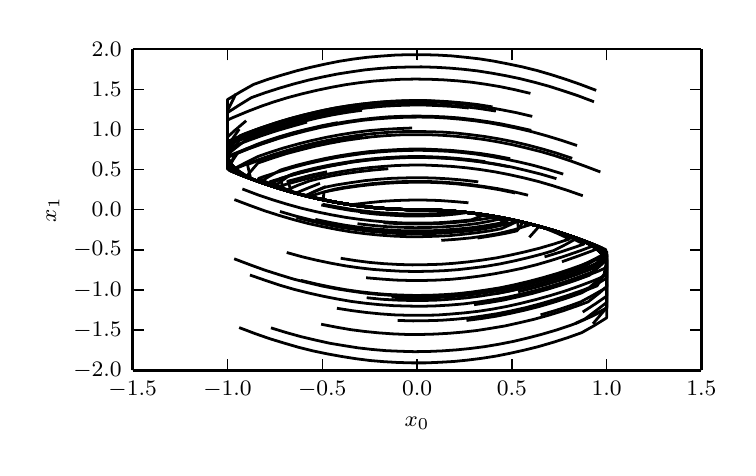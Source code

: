 \begingroup%
\makeatletter%
\begin{pgfpicture}%
\pgfpathrectangle{\pgfpointorigin}{\pgfqpoint{3.5in}{2.1in}}%
\pgfusepath{use as bounding box}%
\begin{pgfscope}%
\pgfsetbuttcap%
\pgfsetroundjoin%
\definecolor{currentfill}{rgb}{1.0,1.0,1.0}%
\pgfsetfillcolor{currentfill}%
\pgfsetlinewidth{0.0pt}%
\definecolor{currentstroke}{rgb}{1.0,1.0,1.0}%
\pgfsetstrokecolor{currentstroke}%
\pgfsetdash{}{0pt}%
\pgfpathmoveto{\pgfqpoint{0.0in}{0.0in}}%
\pgfpathlineto{\pgfqpoint{3.5in}{0.0in}}%
\pgfpathlineto{\pgfqpoint{3.5in}{2.1in}}%
\pgfpathlineto{\pgfqpoint{0.0in}{2.1in}}%
\pgfpathclose%
\pgfusepath{fill}%
\end{pgfscope}%
\begin{pgfscope}%
\pgfsetbuttcap%
\pgfsetroundjoin%
\definecolor{currentfill}{rgb}{1.0,1.0,1.0}%
\pgfsetfillcolor{currentfill}%
\pgfsetlinewidth{0.0pt}%
\definecolor{currentstroke}{rgb}{0.0,0.0,0.0}%
\pgfsetstrokecolor{currentstroke}%
\pgfsetstrokeopacity{0.0}%
\pgfsetdash{}{0pt}%
\pgfpathmoveto{\pgfqpoint{0.525in}{0.387in}}%
\pgfpathlineto{\pgfqpoint{3.369in}{0.387in}}%
\pgfpathlineto{\pgfqpoint{3.369in}{1.993in}}%
\pgfpathlineto{\pgfqpoint{0.525in}{1.993in}}%
\pgfpathclose%
\pgfusepath{fill}%
\end{pgfscope}%
\begin{pgfscope}%
\pgfpathrectangle{\pgfqpoint{0.525in}{0.387in}}{\pgfqpoint{2.844in}{1.606in}} %
\pgfusepath{clip}%
\pgfsetrectcap%
\pgfsetroundjoin%
\pgfsetlinewidth{1.004pt}%
\definecolor{currentstroke}{rgb}{0.0,0.0,0.0}%
\pgfsetstrokecolor{currentstroke}%
\pgfsetdash{}{0pt}%
\pgfpathmoveto{\pgfqpoint{1.038in}{1.763in}}%
\pgfpathlineto{\pgfqpoint{0.999in}{1.684in}}%
\pgfpathlineto{\pgfqpoint{1.0in}{1.443in}}%
\pgfpathlineto{\pgfqpoint{1.051in}{1.376in}}%
\pgfpathlineto{\pgfqpoint{1.061in}{1.365in}}%
\pgfpathlineto{\pgfqpoint{1.135in}{1.337in}}%
\pgfpathlineto{\pgfqpoint{1.207in}{1.312in}}%
\pgfpathlineto{\pgfqpoint{1.279in}{1.29in}}%
\pgfpathlineto{\pgfqpoint{1.351in}{1.269in}}%
\pgfpathlineto{\pgfqpoint{1.423in}{1.251in}}%
\pgfpathlineto{\pgfqpoint{1.495in}{1.236in}}%
\pgfpathlineto{\pgfqpoint{1.567in}{1.222in}}%
\pgfpathlineto{\pgfqpoint{1.637in}{1.211in}}%
\pgfpathlineto{\pgfqpoint{1.708in}{1.203in}}%
\pgfpathlineto{\pgfqpoint{1.778in}{1.196in}}%
\pgfpathlineto{\pgfqpoint{1.857in}{1.191in}}%
\pgfpathlineto{\pgfqpoint{1.923in}{1.189in}}%
\pgfpathlineto{\pgfqpoint{1.982in}{1.19in}}%
\pgfpathlineto{\pgfqpoint{1.975in}{1.19in}}%
\pgfpathlineto{\pgfqpoint{1.936in}{1.19in}}%
\pgfpathlineto{\pgfqpoint{1.922in}{1.19in}}%
\pgfpathlineto{\pgfqpoint{1.935in}{1.19in}}%
\pgfpathlineto{\pgfqpoint{1.935in}{1.19in}}%
\pgfpathlineto{\pgfqpoint{1.967in}{1.19in}}%
\pgfpathlineto{\pgfqpoint{1.935in}{1.19in}}%
\pgfpathlineto{\pgfqpoint{1.935in}{1.19in}}%
\pgfpathlineto{\pgfqpoint{1.931in}{1.19in}}%
\pgfpathlineto{\pgfqpoint{1.935in}{1.19in}}%
\pgfpathlineto{\pgfqpoint{1.935in}{1.19in}}%
\pgfpathlineto{\pgfqpoint{1.961in}{1.19in}}%
\pgfpathlineto{\pgfqpoint{1.936in}{1.19in}}%
\pgfpathlineto{\pgfqpoint{1.936in}{1.19in}}%
\pgfpathlineto{\pgfqpoint{1.935in}{1.19in}}%
\pgfpathlineto{\pgfqpoint{1.936in}{1.19in}}%
\pgfpathlineto{\pgfqpoint{1.936in}{1.19in}}%
\pgfpathlineto{\pgfqpoint{1.958in}{1.19in}}%
\pgfpathlineto{\pgfqpoint{1.95in}{1.19in}}%
\pgfusepath{stroke}%
\end{pgfscope}%
\begin{pgfscope}%
\pgfpathrectangle{\pgfqpoint{0.525in}{0.387in}}{\pgfqpoint{2.844in}{1.606in}} %
\pgfusepath{clip}%
\pgfsetrectcap%
\pgfsetroundjoin%
\pgfsetlinewidth{1.004pt}%
\definecolor{currentstroke}{rgb}{0.0,0.0,0.0}%
\pgfsetstrokecolor{currentstroke}%
\pgfsetdash{}{0pt}%
\pgfpathmoveto{\pgfqpoint{2.831in}{0.625in}}%
\pgfpathlineto{\pgfqpoint{2.883in}{0.686in}}%
\pgfpathlineto{\pgfqpoint{2.895in}{0.704in}}%
\pgfpathlineto{\pgfqpoint{2.895in}{0.944in}}%
\pgfpathlineto{\pgfqpoint{2.841in}{0.999in}}%
\pgfpathlineto{\pgfqpoint{2.817in}{1.021in}}%
\pgfpathlineto{\pgfqpoint{2.743in}{1.048in}}%
\pgfpathlineto{\pgfqpoint{2.671in}{1.073in}}%
\pgfpathlineto{\pgfqpoint{2.599in}{1.095in}}%
\pgfpathlineto{\pgfqpoint{2.527in}{1.115in}}%
\pgfpathlineto{\pgfqpoint{2.455in}{1.132in}}%
\pgfpathlineto{\pgfqpoint{2.383in}{1.148in}}%
\pgfpathlineto{\pgfqpoint{2.311in}{1.16in}}%
\pgfpathlineto{\pgfqpoint{2.241in}{1.171in}}%
\pgfpathlineto{\pgfqpoint{2.17in}{1.179in}}%
\pgfpathlineto{\pgfqpoint{2.1in}{1.185in}}%
\pgfpathlineto{\pgfqpoint{2.017in}{1.189in}}%
\pgfpathlineto{\pgfqpoint{1.953in}{1.191in}}%
\pgfpathlineto{\pgfqpoint{1.909in}{1.19in}}%
\pgfpathlineto{\pgfqpoint{1.926in}{1.19in}}%
\pgfpathlineto{\pgfqpoint{1.967in}{1.19in}}%
\pgfpathlineto{\pgfqpoint{1.974in}{1.19in}}%
\pgfpathlineto{\pgfqpoint{1.967in}{1.19in}}%
\pgfpathlineto{\pgfqpoint{1.967in}{1.19in}}%
\pgfpathlineto{\pgfqpoint{1.932in}{1.19in}}%
\pgfpathlineto{\pgfqpoint{1.927in}{1.19in}}%
\pgfpathlineto{\pgfqpoint{1.932in}{1.19in}}%
\pgfpathlineto{\pgfqpoint{1.932in}{1.19in}}%
\pgfpathlineto{\pgfqpoint{1.963in}{1.19in}}%
\pgfpathlineto{\pgfqpoint{1.964in}{1.19in}}%
\pgfpathlineto{\pgfqpoint{1.963in}{1.19in}}%
\pgfpathlineto{\pgfqpoint{1.963in}{1.19in}}%
\pgfpathlineto{\pgfqpoint{1.935in}{1.19in}}%
\pgfpathlineto{\pgfqpoint{1.933in}{1.19in}}%
\pgfpathlineto{\pgfqpoint{1.934in}{1.19in}}%
\pgfpathlineto{\pgfqpoint{1.934in}{1.19in}}%
\pgfpathlineto{\pgfqpoint{1.96in}{1.19in}}%
\pgfpathlineto{\pgfqpoint{1.945in}{1.19in}}%
\pgfusepath{stroke}%
\end{pgfscope}%
\begin{pgfscope}%
\pgfpathrectangle{\pgfqpoint{0.525in}{0.387in}}{\pgfqpoint{2.844in}{1.606in}} %
\pgfusepath{clip}%
\pgfsetrectcap%
\pgfsetroundjoin%
\pgfsetlinewidth{1.004pt}%
\definecolor{currentstroke}{rgb}{0.0,0.0,0.0}%
\pgfsetstrokecolor{currentstroke}%
\pgfsetdash{}{0pt}%
\pgfpathmoveto{\pgfqpoint{1.484in}{1.303in}}%
\pgfpathlineto{\pgfqpoint{1.432in}{1.28in}}%
\pgfpathlineto{\pgfqpoint{1.39in}{1.259in}}%
\pgfpathlineto{\pgfqpoint{1.462in}{1.243in}}%
\pgfpathlineto{\pgfqpoint{1.534in}{1.228in}}%
\pgfpathlineto{\pgfqpoint{1.606in}{1.216in}}%
\pgfpathlineto{\pgfqpoint{1.676in}{1.206in}}%
\pgfpathlineto{\pgfqpoint{1.746in}{1.199in}}%
\pgfpathlineto{\pgfqpoint{1.818in}{1.194in}}%
\pgfpathlineto{\pgfqpoint{1.888in}{1.191in}}%
\pgfpathlineto{\pgfqpoint{1.957in}{1.19in}}%
\pgfpathlineto{\pgfqpoint{1.949in}{1.19in}}%
\pgfusepath{stroke}%
\end{pgfscope}%
\begin{pgfscope}%
\pgfpathrectangle{\pgfqpoint{0.525in}{0.387in}}{\pgfqpoint{2.844in}{1.606in}} %
\pgfusepath{clip}%
\pgfsetrectcap%
\pgfsetroundjoin%
\pgfsetlinewidth{1.004pt}%
\definecolor{currentstroke}{rgb}{0.0,0.0,0.0}%
\pgfsetstrokecolor{currentstroke}%
\pgfsetdash{}{0pt}%
\pgfpathmoveto{\pgfqpoint{1.268in}{1.179in}}%
\pgfpathlineto{\pgfqpoint{1.34in}{1.158in}}%
\pgfpathlineto{\pgfqpoint{1.412in}{1.14in}}%
\pgfpathlineto{\pgfqpoint{1.484in}{1.123in}}%
\pgfpathlineto{\pgfqpoint{1.556in}{1.11in}}%
\pgfpathlineto{\pgfqpoint{1.626in}{1.099in}}%
\pgfpathlineto{\pgfqpoint{1.696in}{1.09in}}%
\pgfpathlineto{\pgfqpoint{1.767in}{1.083in}}%
\pgfpathlineto{\pgfqpoint{1.837in}{1.078in}}%
\pgfpathlineto{\pgfqpoint{1.907in}{1.076in}}%
\pgfpathlineto{\pgfqpoint{1.977in}{1.076in}}%
\pgfpathlineto{\pgfqpoint{2.047in}{1.078in}}%
\pgfpathlineto{\pgfqpoint{2.117in}{1.082in}}%
\pgfpathlineto{\pgfqpoint{2.187in}{1.088in}}%
\pgfpathlineto{\pgfqpoint{2.258in}{1.097in}}%
\pgfpathlineto{\pgfqpoint{2.328in}{1.108in}}%
\pgfpathlineto{\pgfqpoint{2.398in}{1.121in}}%
\pgfpathlineto{\pgfqpoint{2.405in}{1.122in}}%
\pgfpathlineto{\pgfqpoint{2.404in}{1.123in}}%
\pgfpathlineto{\pgfqpoint{2.355in}{1.146in}}%
\pgfpathlineto{\pgfqpoint{2.324in}{1.158in}}%
\pgfpathlineto{\pgfqpoint{2.254in}{1.169in}}%
\pgfpathlineto{\pgfqpoint{2.184in}{1.177in}}%
\pgfpathlineto{\pgfqpoint{2.114in}{1.184in}}%
\pgfpathlineto{\pgfqpoint{2.044in}{1.188in}}%
\pgfpathlineto{\pgfqpoint{1.973in}{1.19in}}%
\pgfpathlineto{\pgfqpoint{1.947in}{1.19in}}%
\pgfpathlineto{\pgfqpoint{1.948in}{1.19in}}%
\pgfusepath{stroke}%
\end{pgfscope}%
\begin{pgfscope}%
\pgfpathrectangle{\pgfqpoint{0.525in}{0.387in}}{\pgfqpoint{2.844in}{1.606in}} %
\pgfusepath{clip}%
\pgfsetrectcap%
\pgfsetroundjoin%
\pgfsetlinewidth{1.004pt}%
\definecolor{currentstroke}{rgb}{0.0,0.0,0.0}%
\pgfsetstrokecolor{currentstroke}%
\pgfsetdash{}{0pt}%
\pgfpathmoveto{\pgfqpoint{2.671in}{1.37in}}%
\pgfpathlineto{\pgfqpoint{2.599in}{1.392in}}%
\pgfpathlineto{\pgfqpoint{2.527in}{1.412in}}%
\pgfpathlineto{\pgfqpoint{2.455in}{1.429in}}%
\pgfpathlineto{\pgfqpoint{2.383in}{1.444in}}%
\pgfpathlineto{\pgfqpoint{2.311in}{1.457in}}%
\pgfpathlineto{\pgfqpoint{2.241in}{1.468in}}%
\pgfpathlineto{\pgfqpoint{2.171in}{1.476in}}%
\pgfpathlineto{\pgfqpoint{2.1in}{1.482in}}%
\pgfpathlineto{\pgfqpoint{2.03in}{1.485in}}%
\pgfpathlineto{\pgfqpoint{1.96in}{1.487in}}%
\pgfpathlineto{\pgfqpoint{1.89in}{1.486in}}%
\pgfpathlineto{\pgfqpoint{1.82in}{1.483in}}%
\pgfpathlineto{\pgfqpoint{1.75in}{1.478in}}%
\pgfpathlineto{\pgfqpoint{1.679in}{1.471in}}%
\pgfpathlineto{\pgfqpoint{1.609in}{1.461in}}%
\pgfpathlineto{\pgfqpoint{1.539in}{1.45in}}%
\pgfpathlineto{\pgfqpoint{1.467in}{1.435in}}%
\pgfpathlineto{\pgfqpoint{1.395in}{1.419in}}%
\pgfpathlineto{\pgfqpoint{1.323in}{1.4in}}%
\pgfpathlineto{\pgfqpoint{1.251in}{1.378in}}%
\pgfpathlineto{\pgfqpoint{1.179in}{1.355in}}%
\pgfpathlineto{\pgfqpoint{1.154in}{1.346in}}%
\pgfpathlineto{\pgfqpoint{1.219in}{1.317in}}%
\pgfpathlineto{\pgfqpoint{1.282in}{1.29in}}%
\pgfpathlineto{\pgfqpoint{1.304in}{1.282in}}%
\pgfpathlineto{\pgfqpoint{1.376in}{1.263in}}%
\pgfpathlineto{\pgfqpoint{1.448in}{1.246in}}%
\pgfpathlineto{\pgfqpoint{1.52in}{1.231in}}%
\pgfpathlineto{\pgfqpoint{1.592in}{1.218in}}%
\pgfpathlineto{\pgfqpoint{1.662in}{1.208in}}%
\pgfpathlineto{\pgfqpoint{1.733in}{1.2in}}%
\pgfpathlineto{\pgfqpoint{1.803in}{1.195in}}%
\pgfpathlineto{\pgfqpoint{1.886in}{1.19in}}%
\pgfpathlineto{\pgfqpoint{1.942in}{1.189in}}%
\pgfpathlineto{\pgfqpoint{1.986in}{1.19in}}%
\pgfpathlineto{\pgfqpoint{1.975in}{1.19in}}%
\pgfpathlineto{\pgfqpoint{1.934in}{1.19in}}%
\pgfpathlineto{\pgfqpoint{1.92in}{1.19in}}%
\pgfpathlineto{\pgfqpoint{1.933in}{1.19in}}%
\pgfpathlineto{\pgfqpoint{1.933in}{1.19in}}%
\pgfpathlineto{\pgfqpoint{1.968in}{1.19in}}%
\pgfpathlineto{\pgfqpoint{1.966in}{1.19in}}%
\pgfpathlineto{\pgfqpoint{1.935in}{1.19in}}%
\pgfpathlineto{\pgfqpoint{1.93in}{1.19in}}%
\pgfpathlineto{\pgfqpoint{1.934in}{1.19in}}%
\pgfpathlineto{\pgfqpoint{1.934in}{1.19in}}%
\pgfpathlineto{\pgfqpoint{1.962in}{1.19in}}%
\pgfpathlineto{\pgfqpoint{1.945in}{1.19in}}%
\pgfusepath{stroke}%
\end{pgfscope}%
\begin{pgfscope}%
\pgfpathrectangle{\pgfqpoint{0.525in}{0.387in}}{\pgfqpoint{2.844in}{1.606in}} %
\pgfusepath{clip}%
\pgfsetrectcap%
\pgfsetroundjoin%
\pgfsetlinewidth{1.004pt}%
\definecolor{currentstroke}{rgb}{0.0,0.0,0.0}%
\pgfsetstrokecolor{currentstroke}%
\pgfsetdash{}{0pt}%
\pgfpathmoveto{\pgfqpoint{2.281in}{1.431in}}%
\pgfpathlineto{\pgfqpoint{2.211in}{1.44in}}%
\pgfpathlineto{\pgfqpoint{2.141in}{1.447in}}%
\pgfpathlineto{\pgfqpoint{2.071in}{1.452in}}%
\pgfpathlineto{\pgfqpoint{2.0in}{1.455in}}%
\pgfpathlineto{\pgfqpoint{1.93in}{1.456in}}%
\pgfpathlineto{\pgfqpoint{1.86in}{1.454in}}%
\pgfpathlineto{\pgfqpoint{1.79in}{1.45in}}%
\pgfpathlineto{\pgfqpoint{1.72in}{1.444in}}%
\pgfpathlineto{\pgfqpoint{1.65in}{1.436in}}%
\pgfpathlineto{\pgfqpoint{1.58in}{1.425in}}%
\pgfpathlineto{\pgfqpoint{1.509in}{1.413in}}%
\pgfpathlineto{\pgfqpoint{1.437in}{1.398in}}%
\pgfpathlineto{\pgfqpoint{1.365in}{1.38in}}%
\pgfpathlineto{\pgfqpoint{1.327in}{1.369in}}%
\pgfpathlineto{\pgfqpoint{1.265in}{1.343in}}%
\pgfpathlineto{\pgfqpoint{1.204in}{1.314in}}%
\pgfpathlineto{\pgfqpoint{1.203in}{1.314in}}%
\pgfpathlineto{\pgfqpoint{1.275in}{1.291in}}%
\pgfpathlineto{\pgfqpoint{1.347in}{1.27in}}%
\pgfpathlineto{\pgfqpoint{1.419in}{1.252in}}%
\pgfpathlineto{\pgfqpoint{1.491in}{1.236in}}%
\pgfpathlineto{\pgfqpoint{1.563in}{1.223in}}%
\pgfpathlineto{\pgfqpoint{1.633in}{1.212in}}%
\pgfpathlineto{\pgfqpoint{1.703in}{1.203in}}%
\pgfpathlineto{\pgfqpoint{1.773in}{1.197in}}%
\pgfpathlineto{\pgfqpoint{1.843in}{1.192in}}%
\pgfpathlineto{\pgfqpoint{1.912in}{1.19in}}%
\pgfpathlineto{\pgfqpoint{1.959in}{1.19in}}%
\pgfpathlineto{\pgfqpoint{1.949in}{1.19in}}%
\pgfusepath{stroke}%
\end{pgfscope}%
\begin{pgfscope}%
\pgfpathrectangle{\pgfqpoint{0.525in}{0.387in}}{\pgfqpoint{2.844in}{1.606in}} %
\pgfusepath{clip}%
\pgfsetrectcap%
\pgfsetroundjoin%
\pgfsetlinewidth{1.004pt}%
\definecolor{currentstroke}{rgb}{0.0,0.0,0.0}%
\pgfsetstrokecolor{currentstroke}%
\pgfsetdash{}{0pt}%
\pgfpathmoveto{\pgfqpoint{2.857in}{1.381in}}%
\pgfpathlineto{\pgfqpoint{2.783in}{1.409in}}%
\pgfpathlineto{\pgfqpoint{2.711in}{1.435in}}%
\pgfpathlineto{\pgfqpoint{2.639in}{1.459in}}%
\pgfpathlineto{\pgfqpoint{2.567in}{1.48in}}%
\pgfpathlineto{\pgfqpoint{2.495in}{1.498in}}%
\pgfpathlineto{\pgfqpoint{2.423in}{1.515in}}%
\pgfpathlineto{\pgfqpoint{2.351in}{1.529in}}%
\pgfpathlineto{\pgfqpoint{2.28in}{1.541in}}%
\pgfpathlineto{\pgfqpoint{2.21in}{1.55in}}%
\pgfpathlineto{\pgfqpoint{2.14in}{1.557in}}%
\pgfpathlineto{\pgfqpoint{2.07in}{1.562in}}%
\pgfpathlineto{\pgfqpoint{2.0in}{1.565in}}%
\pgfpathlineto{\pgfqpoint{1.93in}{1.565in}}%
\pgfpathlineto{\pgfqpoint{1.86in}{1.564in}}%
\pgfpathlineto{\pgfqpoint{1.789in}{1.56in}}%
\pgfpathlineto{\pgfqpoint{1.719in}{1.554in}}%
\pgfpathlineto{\pgfqpoint{1.649in}{1.545in}}%
\pgfpathlineto{\pgfqpoint{1.579in}{1.535in}}%
\pgfpathlineto{\pgfqpoint{1.509in}{1.522in}}%
\pgfpathlineto{\pgfqpoint{1.437in}{1.507in}}%
\pgfpathlineto{\pgfqpoint{1.365in}{1.489in}}%
\pgfpathlineto{\pgfqpoint{1.293in}{1.47in}}%
\pgfpathlineto{\pgfqpoint{1.221in}{1.447in}}%
\pgfpathlineto{\pgfqpoint{1.151in}{1.423in}}%
\pgfpathlineto{\pgfqpoint{1.102in}{1.366in}}%
\pgfpathlineto{\pgfqpoint{1.092in}{1.353in}}%
\pgfpathlineto{\pgfqpoint{1.164in}{1.327in}}%
\pgfpathlineto{\pgfqpoint{1.236in}{1.303in}}%
\pgfpathlineto{\pgfqpoint{1.308in}{1.281in}}%
\pgfpathlineto{\pgfqpoint{1.38in}{1.262in}}%
\pgfpathlineto{\pgfqpoint{1.452in}{1.245in}}%
\pgfpathlineto{\pgfqpoint{1.524in}{1.23in}}%
\pgfpathlineto{\pgfqpoint{1.596in}{1.217in}}%
\pgfpathlineto{\pgfqpoint{1.666in}{1.208in}}%
\pgfpathlineto{\pgfqpoint{1.736in}{1.2in}}%
\pgfpathlineto{\pgfqpoint{1.806in}{1.194in}}%
\pgfpathlineto{\pgfqpoint{1.894in}{1.19in}}%
\pgfpathlineto{\pgfqpoint{1.954in}{1.189in}}%
\pgfpathlineto{\pgfqpoint{1.987in}{1.19in}}%
\pgfpathlineto{\pgfqpoint{1.969in}{1.19in}}%
\pgfpathlineto{\pgfqpoint{1.927in}{1.19in}}%
\pgfpathlineto{\pgfqpoint{1.92in}{1.19in}}%
\pgfpathlineto{\pgfqpoint{1.926in}{1.19in}}%
\pgfpathlineto{\pgfqpoint{1.926in}{1.19in}}%
\pgfpathlineto{\pgfqpoint{1.962in}{1.19in}}%
\pgfpathlineto{\pgfqpoint{1.968in}{1.19in}}%
\pgfpathlineto{\pgfqpoint{1.962in}{1.19in}}%
\pgfpathlineto{\pgfqpoint{1.962in}{1.19in}}%
\pgfpathlineto{\pgfqpoint{1.931in}{1.19in}}%
\pgfpathlineto{\pgfqpoint{1.93in}{1.19in}}%
\pgfpathlineto{\pgfqpoint{1.931in}{1.19in}}%
\pgfpathlineto{\pgfqpoint{1.931in}{1.19in}}%
\pgfpathlineto{\pgfqpoint{1.959in}{1.19in}}%
\pgfpathlineto{\pgfqpoint{1.962in}{1.19in}}%
\pgfpathlineto{\pgfqpoint{1.959in}{1.19in}}%
\pgfpathlineto{\pgfqpoint{1.959in}{1.19in}}%
\pgfpathlineto{\pgfqpoint{1.935in}{1.19in}}%
\pgfpathlineto{\pgfqpoint{1.945in}{1.19in}}%
\pgfusepath{stroke}%
\end{pgfscope}%
\begin{pgfscope}%
\pgfpathrectangle{\pgfqpoint{0.525in}{0.387in}}{\pgfqpoint{2.844in}{1.606in}} %
\pgfusepath{clip}%
\pgfsetrectcap%
\pgfsetroundjoin%
\pgfsetlinewidth{1.004pt}%
\definecolor{currentstroke}{rgb}{0.0,0.0,0.0}%
\pgfsetstrokecolor{currentstroke}%
\pgfsetdash{}{0pt}%
\pgfpathmoveto{\pgfqpoint{1.786in}{1.124in}}%
\pgfpathlineto{\pgfqpoint{1.856in}{1.12in}}%
\pgfpathlineto{\pgfqpoint{1.926in}{1.118in}}%
\pgfpathlineto{\pgfqpoint{1.996in}{1.118in}}%
\pgfpathlineto{\pgfqpoint{2.066in}{1.121in}}%
\pgfpathlineto{\pgfqpoint{2.137in}{1.126in}}%
\pgfpathlineto{\pgfqpoint{2.201in}{1.132in}}%
\pgfpathlineto{\pgfqpoint{2.27in}{1.142in}}%
\pgfpathlineto{\pgfqpoint{2.339in}{1.153in}}%
\pgfpathlineto{\pgfqpoint{2.346in}{1.154in}}%
\pgfpathlineto{\pgfqpoint{2.344in}{1.155in}}%
\pgfpathlineto{\pgfqpoint{2.274in}{1.166in}}%
\pgfpathlineto{\pgfqpoint{2.204in}{1.175in}}%
\pgfpathlineto{\pgfqpoint{2.134in}{1.182in}}%
\pgfpathlineto{\pgfqpoint{2.064in}{1.187in}}%
\pgfpathlineto{\pgfqpoint{1.993in}{1.189in}}%
\pgfpathlineto{\pgfqpoint{1.931in}{1.19in}}%
\pgfpathlineto{\pgfqpoint{1.945in}{1.19in}}%
\pgfusepath{stroke}%
\end{pgfscope}%
\begin{pgfscope}%
\pgfpathrectangle{\pgfqpoint{0.525in}{0.387in}}{\pgfqpoint{2.844in}{1.606in}} %
\pgfusepath{clip}%
\pgfsetrectcap%
\pgfsetroundjoin%
\pgfsetlinewidth{1.004pt}%
\definecolor{currentstroke}{rgb}{0.0,0.0,0.0}%
\pgfsetstrokecolor{currentstroke}%
\pgfsetdash{}{0pt}%
\pgfpathmoveto{\pgfqpoint{2.375in}{1.075in}}%
\pgfpathlineto{\pgfqpoint{2.437in}{1.091in}}%
\pgfpathlineto{\pgfqpoint{2.5in}{1.111in}}%
\pgfpathlineto{\pgfqpoint{2.519in}{1.117in}}%
\pgfpathlineto{\pgfqpoint{2.447in}{1.134in}}%
\pgfpathlineto{\pgfqpoint{2.375in}{1.149in}}%
\pgfpathlineto{\pgfqpoint{2.303in}{1.162in}}%
\pgfpathlineto{\pgfqpoint{2.232in}{1.172in}}%
\pgfpathlineto{\pgfqpoint{2.162in}{1.18in}}%
\pgfpathlineto{\pgfqpoint{2.092in}{1.185in}}%
\pgfpathlineto{\pgfqpoint{2.022in}{1.189in}}%
\pgfpathlineto{\pgfqpoint{1.952in}{1.19in}}%
\pgfpathlineto{\pgfqpoint{1.945in}{1.19in}}%
\pgfpathlineto{\pgfqpoint{1.949in}{1.19in}}%
\pgfusepath{stroke}%
\end{pgfscope}%
\begin{pgfscope}%
\pgfpathrectangle{\pgfqpoint{0.525in}{0.387in}}{\pgfqpoint{2.844in}{1.606in}} %
\pgfusepath{clip}%
\pgfsetrectcap%
\pgfsetroundjoin%
\pgfsetlinewidth{1.004pt}%
\definecolor{currentstroke}{rgb}{0.0,0.0,0.0}%
\pgfsetstrokecolor{currentstroke}%
\pgfsetdash{}{0pt}%
\pgfpathmoveto{\pgfqpoint{2.239in}{0.716in}}%
\pgfpathlineto{\pgfqpoint{2.309in}{0.726in}}%
\pgfpathlineto{\pgfqpoint{2.379in}{0.738in}}%
\pgfpathlineto{\pgfqpoint{2.451in}{0.754in}}%
\pgfpathlineto{\pgfqpoint{2.523in}{0.771in}}%
\pgfpathlineto{\pgfqpoint{2.595in}{0.791in}}%
\pgfpathlineto{\pgfqpoint{2.667in}{0.813in}}%
\pgfpathlineto{\pgfqpoint{2.74in}{0.837in}}%
\pgfpathlineto{\pgfqpoint{2.808in}{0.862in}}%
\pgfpathlineto{\pgfqpoint{2.862in}{0.909in}}%
\pgfpathlineto{\pgfqpoint{2.895in}{0.939in}}%
\pgfpathlineto{\pgfqpoint{2.843in}{1.0in}}%
\pgfpathlineto{\pgfqpoint{2.827in}{1.017in}}%
\pgfpathlineto{\pgfqpoint{2.753in}{1.045in}}%
\pgfpathlineto{\pgfqpoint{2.681in}{1.07in}}%
\pgfpathlineto{\pgfqpoint{2.609in}{1.092in}}%
\pgfpathlineto{\pgfqpoint{2.537in}{1.112in}}%
\pgfpathlineto{\pgfqpoint{2.465in}{1.13in}}%
\pgfpathlineto{\pgfqpoint{2.393in}{1.146in}}%
\pgfpathlineto{\pgfqpoint{2.321in}{1.159in}}%
\pgfpathlineto{\pgfqpoint{2.251in}{1.169in}}%
\pgfpathlineto{\pgfqpoint{2.181in}{1.178in}}%
\pgfpathlineto{\pgfqpoint{2.11in}{1.184in}}%
\pgfpathlineto{\pgfqpoint{2.029in}{1.189in}}%
\pgfpathlineto{\pgfqpoint{1.964in}{1.19in}}%
\pgfpathlineto{\pgfqpoint{1.911in}{1.19in}}%
\pgfpathlineto{\pgfqpoint{1.923in}{1.19in}}%
\pgfpathlineto{\pgfqpoint{1.963in}{1.189in}}%
\pgfpathlineto{\pgfqpoint{1.973in}{1.19in}}%
\pgfpathlineto{\pgfqpoint{1.964in}{1.19in}}%
\pgfpathlineto{\pgfqpoint{1.964in}{1.19in}}%
\pgfpathlineto{\pgfqpoint{1.929in}{1.19in}}%
\pgfpathlineto{\pgfqpoint{1.927in}{1.19in}}%
\pgfpathlineto{\pgfqpoint{1.928in}{1.19in}}%
\pgfpathlineto{\pgfqpoint{1.928in}{1.19in}}%
\pgfpathlineto{\pgfqpoint{1.96in}{1.19in}}%
\pgfpathlineto{\pgfqpoint{1.964in}{1.19in}}%
\pgfpathlineto{\pgfqpoint{1.96in}{1.19in}}%
\pgfpathlineto{\pgfqpoint{1.96in}{1.19in}}%
\pgfpathlineto{\pgfqpoint{1.933in}{1.19in}}%
\pgfpathlineto{\pgfqpoint{1.945in}{1.19in}}%
\pgfusepath{stroke}%
\end{pgfscope}%
\begin{pgfscope}%
\pgfpathrectangle{\pgfqpoint{0.525in}{0.387in}}{\pgfqpoint{2.844in}{1.606in}} %
\pgfusepath{clip}%
\pgfsetrectcap%
\pgfsetroundjoin%
\pgfsetlinewidth{1.004pt}%
\definecolor{currentstroke}{rgb}{0.0,0.0,0.0}%
\pgfsetstrokecolor{currentstroke}%
\pgfsetdash{}{0pt}%
\pgfpathmoveto{\pgfqpoint{2.246in}{1.33in}}%
\pgfpathlineto{\pgfqpoint{2.176in}{1.338in}}%
\pgfpathlineto{\pgfqpoint{2.106in}{1.344in}}%
\pgfpathlineto{\pgfqpoint{2.036in}{1.348in}}%
\pgfpathlineto{\pgfqpoint{1.965in}{1.35in}}%
\pgfpathlineto{\pgfqpoint{1.895in}{1.349in}}%
\pgfpathlineto{\pgfqpoint{1.825in}{1.347in}}%
\pgfpathlineto{\pgfqpoint{1.755in}{1.342in}}%
\pgfpathlineto{\pgfqpoint{1.685in}{1.335in}}%
\pgfpathlineto{\pgfqpoint{1.615in}{1.325in}}%
\pgfpathlineto{\pgfqpoint{1.545in}{1.314in}}%
\pgfpathlineto{\pgfqpoint{1.486in}{1.302in}}%
\pgfpathlineto{\pgfqpoint{1.433in}{1.28in}}%
\pgfpathlineto{\pgfqpoint{1.389in}{1.26in}}%
\pgfpathlineto{\pgfqpoint{1.461in}{1.243in}}%
\pgfpathlineto{\pgfqpoint{1.533in}{1.228in}}%
\pgfpathlineto{\pgfqpoint{1.605in}{1.216in}}%
\pgfpathlineto{\pgfqpoint{1.675in}{1.206in}}%
\pgfpathlineto{\pgfqpoint{1.745in}{1.199in}}%
\pgfpathlineto{\pgfqpoint{1.817in}{1.194in}}%
\pgfpathlineto{\pgfqpoint{1.887in}{1.191in}}%
\pgfpathlineto{\pgfqpoint{1.957in}{1.19in}}%
\pgfpathlineto{\pgfqpoint{1.949in}{1.19in}}%
\pgfusepath{stroke}%
\end{pgfscope}%
\begin{pgfscope}%
\pgfpathrectangle{\pgfqpoint{0.525in}{0.387in}}{\pgfqpoint{2.844in}{1.606in}} %
\pgfusepath{clip}%
\pgfsetrectcap%
\pgfsetroundjoin%
\pgfsetlinewidth{1.004pt}%
\definecolor{currentstroke}{rgb}{0.0,0.0,0.0}%
\pgfsetstrokecolor{currentstroke}%
\pgfsetdash{}{0pt}%
\pgfpathmoveto{\pgfqpoint{1.49in}{1.378in}}%
\pgfpathlineto{\pgfqpoint{1.418in}{1.363in}}%
\pgfpathlineto{\pgfqpoint{1.346in}{1.344in}}%
\pgfpathlineto{\pgfqpoint{1.3in}{1.332in}}%
\pgfpathlineto{\pgfqpoint{1.301in}{1.331in}}%
\pgfpathlineto{\pgfqpoint{1.32in}{1.278in}}%
\pgfpathlineto{\pgfqpoint{1.392in}{1.259in}}%
\pgfpathlineto{\pgfqpoint{1.465in}{1.242in}}%
\pgfpathlineto{\pgfqpoint{1.537in}{1.228in}}%
\pgfpathlineto{\pgfqpoint{1.609in}{1.216in}}%
\pgfpathlineto{\pgfqpoint{1.679in}{1.206in}}%
\pgfpathlineto{\pgfqpoint{1.749in}{1.199in}}%
\pgfpathlineto{\pgfqpoint{1.819in}{1.194in}}%
\pgfpathlineto{\pgfqpoint{1.896in}{1.19in}}%
\pgfpathlineto{\pgfqpoint{1.945in}{1.189in}}%
\pgfpathlineto{\pgfqpoint{1.982in}{1.19in}}%
\pgfpathlineto{\pgfqpoint{1.969in}{1.19in}}%
\pgfpathlineto{\pgfqpoint{1.929in}{1.19in}}%
\pgfpathlineto{\pgfqpoint{1.923in}{1.19in}}%
\pgfpathlineto{\pgfqpoint{1.929in}{1.19in}}%
\pgfpathlineto{\pgfqpoint{1.929in}{1.19in}}%
\pgfpathlineto{\pgfqpoint{1.963in}{1.19in}}%
\pgfpathlineto{\pgfqpoint{1.967in}{1.19in}}%
\pgfpathlineto{\pgfqpoint{1.963in}{1.19in}}%
\pgfpathlineto{\pgfqpoint{1.963in}{1.19in}}%
\pgfpathlineto{\pgfqpoint{1.932in}{1.19in}}%
\pgfpathlineto{\pgfqpoint{1.931in}{1.19in}}%
\pgfpathlineto{\pgfqpoint{1.932in}{1.19in}}%
\pgfpathlineto{\pgfqpoint{1.932in}{1.19in}}%
\pgfpathlineto{\pgfqpoint{1.96in}{1.19in}}%
\pgfpathlineto{\pgfqpoint{1.961in}{1.19in}}%
\pgfpathlineto{\pgfqpoint{1.96in}{1.19in}}%
\pgfpathlineto{\pgfqpoint{1.96in}{1.19in}}%
\pgfpathlineto{\pgfqpoint{1.935in}{1.19in}}%
\pgfpathlineto{\pgfqpoint{1.949in}{1.19in}}%
\pgfusepath{stroke}%
\end{pgfscope}%
\begin{pgfscope}%
\pgfpathrectangle{\pgfqpoint{0.525in}{0.387in}}{\pgfqpoint{2.844in}{1.606in}} %
\pgfusepath{clip}%
\pgfsetrectcap%
\pgfsetroundjoin%
\pgfsetlinewidth{1.004pt}%
\definecolor{currentstroke}{rgb}{0.0,0.0,0.0}%
\pgfsetstrokecolor{currentstroke}%
\pgfsetdash{}{0pt}%
\pgfpathmoveto{\pgfqpoint{1.474in}{0.616in}}%
\pgfpathlineto{\pgfqpoint{1.546in}{0.602in}}%
\pgfpathlineto{\pgfqpoint{1.616in}{0.59in}}%
\pgfpathlineto{\pgfqpoint{1.686in}{0.581in}}%
\pgfpathlineto{\pgfqpoint{1.756in}{0.574in}}%
\pgfpathlineto{\pgfqpoint{1.826in}{0.569in}}%
\pgfpathlineto{\pgfqpoint{1.897in}{0.566in}}%
\pgfpathlineto{\pgfqpoint{1.967in}{0.566in}}%
\pgfpathlineto{\pgfqpoint{2.037in}{0.568in}}%
\pgfpathlineto{\pgfqpoint{2.107in}{0.572in}}%
\pgfpathlineto{\pgfqpoint{2.177in}{0.578in}}%
\pgfpathlineto{\pgfqpoint{2.247in}{0.586in}}%
\pgfpathlineto{\pgfqpoint{2.317in}{0.597in}}%
\pgfpathlineto{\pgfqpoint{2.388in}{0.609in}}%
\pgfpathlineto{\pgfqpoint{2.46in}{0.625in}}%
\pgfpathlineto{\pgfqpoint{2.532in}{0.642in}}%
\pgfpathlineto{\pgfqpoint{2.604in}{0.662in}}%
\pgfpathlineto{\pgfqpoint{2.676in}{0.684in}}%
\pgfpathlineto{\pgfqpoint{2.748in}{0.709in}}%
\pgfpathlineto{\pgfqpoint{2.802in}{0.729in}}%
\pgfpathlineto{\pgfqpoint{2.858in}{0.773in}}%
\pgfpathlineto{\pgfqpoint{2.895in}{0.806in}}%
\pgfpathlineto{\pgfqpoint{2.895in}{0.966in}}%
\pgfpathlineto{\pgfqpoint{2.832in}{1.004in}}%
\pgfpathlineto{\pgfqpoint{2.769in}{1.038in}}%
\pgfpathlineto{\pgfqpoint{2.76in}{1.042in}}%
\pgfpathlineto{\pgfqpoint{2.688in}{1.067in}}%
\pgfpathlineto{\pgfqpoint{2.616in}{1.09in}}%
\pgfpathlineto{\pgfqpoint{2.544in}{1.11in}}%
\pgfpathlineto{\pgfqpoint{2.472in}{1.128in}}%
\pgfpathlineto{\pgfqpoint{2.4in}{1.144in}}%
\pgfpathlineto{\pgfqpoint{2.328in}{1.158in}}%
\pgfpathlineto{\pgfqpoint{2.257in}{1.168in}}%
\pgfpathlineto{\pgfqpoint{2.187in}{1.177in}}%
\pgfpathlineto{\pgfqpoint{2.117in}{1.183in}}%
\pgfpathlineto{\pgfqpoint{2.047in}{1.188in}}%
\pgfpathlineto{\pgfqpoint{1.954in}{1.191in}}%
\pgfpathlineto{\pgfqpoint{1.913in}{1.19in}}%
\pgfpathlineto{\pgfqpoint{1.922in}{1.19in}}%
\pgfpathlineto{\pgfqpoint{1.962in}{1.189in}}%
\pgfpathlineto{\pgfqpoint{1.972in}{1.19in}}%
\pgfpathlineto{\pgfqpoint{1.962in}{1.19in}}%
\pgfpathlineto{\pgfqpoint{1.962in}{1.19in}}%
\pgfpathlineto{\pgfqpoint{1.928in}{1.19in}}%
\pgfpathlineto{\pgfqpoint{1.93in}{1.19in}}%
\pgfpathlineto{\pgfqpoint{1.96in}{1.19in}}%
\pgfpathlineto{\pgfqpoint{1.964in}{1.19in}}%
\pgfpathlineto{\pgfqpoint{1.961in}{1.19in}}%
\pgfpathlineto{\pgfqpoint{1.961in}{1.19in}}%
\pgfpathlineto{\pgfqpoint{1.934in}{1.19in}}%
\pgfpathlineto{\pgfqpoint{1.945in}{1.19in}}%
\pgfusepath{stroke}%
\end{pgfscope}%
\begin{pgfscope}%
\pgfpathrectangle{\pgfqpoint{0.525in}{0.387in}}{\pgfqpoint{2.844in}{1.606in}} %
\pgfusepath{clip}%
\pgfsetrectcap%
\pgfsetroundjoin%
\pgfsetlinewidth{1.004pt}%
\definecolor{currentstroke}{rgb}{0.0,0.0,0.0}%
\pgfsetstrokecolor{currentstroke}%
\pgfsetdash{}{0pt}%
\pgfpathmoveto{\pgfqpoint{1.373in}{0.835in}}%
\pgfpathlineto{\pgfqpoint{1.445in}{0.818in}}%
\pgfpathlineto{\pgfqpoint{1.517in}{0.803in}}%
\pgfpathlineto{\pgfqpoint{1.589in}{0.79in}}%
\pgfpathlineto{\pgfqpoint{1.659in}{0.78in}}%
\pgfpathlineto{\pgfqpoint{1.729in}{0.772in}}%
\pgfpathlineto{\pgfqpoint{1.799in}{0.766in}}%
\pgfpathlineto{\pgfqpoint{1.869in}{0.763in}}%
\pgfpathlineto{\pgfqpoint{1.939in}{0.761in}}%
\pgfpathlineto{\pgfqpoint{2.01in}{0.762in}}%
\pgfpathlineto{\pgfqpoint{2.08in}{0.765in}}%
\pgfpathlineto{\pgfqpoint{2.15in}{0.77in}}%
\pgfpathlineto{\pgfqpoint{2.22in}{0.778in}}%
\pgfpathlineto{\pgfqpoint{2.29in}{0.788in}}%
\pgfpathlineto{\pgfqpoint{2.36in}{0.799in}}%
\pgfpathlineto{\pgfqpoint{2.432in}{0.814in}}%
\pgfpathlineto{\pgfqpoint{2.504in}{0.831in}}%
\pgfpathlineto{\pgfqpoint{2.576in}{0.85in}}%
\pgfpathlineto{\pgfqpoint{2.648in}{0.871in}}%
\pgfpathlineto{\pgfqpoint{2.72in}{0.895in}}%
\pgfpathlineto{\pgfqpoint{2.793in}{0.921in}}%
\pgfpathlineto{\pgfqpoint{2.865in}{0.949in}}%
\pgfpathlineto{\pgfqpoint{2.889in}{0.96in}}%
\pgfpathlineto{\pgfqpoint{2.83in}{1.002in}}%
\pgfpathlineto{\pgfqpoint{2.781in}{1.035in}}%
\pgfpathlineto{\pgfqpoint{2.709in}{1.06in}}%
\pgfpathlineto{\pgfqpoint{2.637in}{1.084in}}%
\pgfpathlineto{\pgfqpoint{2.565in}{1.105in}}%
\pgfpathlineto{\pgfqpoint{2.493in}{1.123in}}%
\pgfpathlineto{\pgfqpoint{2.421in}{1.14in}}%
\pgfpathlineto{\pgfqpoint{2.349in}{1.154in}}%
\pgfpathlineto{\pgfqpoint{2.278in}{1.165in}}%
\pgfpathlineto{\pgfqpoint{2.208in}{1.175in}}%
\pgfpathlineto{\pgfqpoint{2.138in}{1.182in}}%
\pgfpathlineto{\pgfqpoint{2.068in}{1.187in}}%
\pgfpathlineto{\pgfqpoint{1.977in}{1.19in}}%
\pgfpathlineto{\pgfqpoint{1.923in}{1.191in}}%
\pgfpathlineto{\pgfqpoint{1.91in}{1.19in}}%
\pgfpathlineto{\pgfqpoint{1.923in}{1.19in}}%
\pgfpathlineto{\pgfqpoint{1.923in}{1.19in}}%
\pgfpathlineto{\pgfqpoint{1.964in}{1.189in}}%
\pgfpathlineto{\pgfqpoint{1.974in}{1.19in}}%
\pgfpathlineto{\pgfqpoint{1.965in}{1.19in}}%
\pgfpathlineto{\pgfqpoint{1.965in}{1.19in}}%
\pgfpathlineto{\pgfqpoint{1.929in}{1.19in}}%
\pgfpathlineto{\pgfqpoint{1.927in}{1.19in}}%
\pgfpathlineto{\pgfqpoint{1.929in}{1.19in}}%
\pgfpathlineto{\pgfqpoint{1.929in}{1.19in}}%
\pgfpathlineto{\pgfqpoint{1.961in}{1.19in}}%
\pgfpathlineto{\pgfqpoint{1.964in}{1.19in}}%
\pgfpathlineto{\pgfqpoint{1.961in}{1.19in}}%
\pgfpathlineto{\pgfqpoint{1.961in}{1.19in}}%
\pgfpathlineto{\pgfqpoint{1.933in}{1.19in}}%
\pgfpathlineto{\pgfqpoint{1.945in}{1.19in}}%
\pgfusepath{stroke}%
\end{pgfscope}%
\begin{pgfscope}%
\pgfpathrectangle{\pgfqpoint{0.525in}{0.387in}}{\pgfqpoint{2.844in}{1.606in}} %
\pgfusepath{clip}%
\pgfsetrectcap%
\pgfsetroundjoin%
\pgfsetlinewidth{1.004pt}%
\definecolor{currentstroke}{rgb}{0.0,0.0,0.0}%
\pgfsetstrokecolor{currentstroke}%
\pgfsetdash{}{0pt}%
\pgfpathmoveto{\pgfqpoint{2.836in}{1.789in}}%
\pgfpathlineto{\pgfqpoint{2.762in}{1.817in}}%
\pgfpathlineto{\pgfqpoint{2.69in}{1.842in}}%
\pgfpathlineto{\pgfqpoint{2.618in}{1.865in}}%
\pgfpathlineto{\pgfqpoint{2.546in}{1.886in}}%
\pgfpathlineto{\pgfqpoint{2.473in}{1.904in}}%
\pgfpathlineto{\pgfqpoint{2.401in}{1.919in}}%
\pgfpathlineto{\pgfqpoint{2.329in}{1.933in}}%
\pgfpathlineto{\pgfqpoint{2.259in}{1.944in}}%
\pgfpathlineto{\pgfqpoint{2.189in}{1.952in}}%
\pgfpathlineto{\pgfqpoint{2.119in}{1.959in}}%
\pgfpathlineto{\pgfqpoint{2.049in}{1.963in}}%
\pgfpathlineto{\pgfqpoint{1.979in}{1.965in}}%
\pgfpathlineto{\pgfqpoint{1.908in}{1.965in}}%
\pgfpathlineto{\pgfqpoint{1.838in}{1.963in}}%
\pgfpathlineto{\pgfqpoint{1.768in}{1.958in}}%
\pgfpathlineto{\pgfqpoint{1.698in}{1.952in}}%
\pgfpathlineto{\pgfqpoint{1.628in}{1.943in}}%
\pgfpathlineto{\pgfqpoint{1.558in}{1.932in}}%
\pgfpathlineto{\pgfqpoint{1.488in}{1.918in}}%
\pgfpathlineto{\pgfqpoint{1.416in}{1.902in}}%
\pgfpathlineto{\pgfqpoint{1.344in}{1.884in}}%
\pgfpathlineto{\pgfqpoint{1.271in}{1.863in}}%
\pgfpathlineto{\pgfqpoint{1.199in}{1.841in}}%
\pgfpathlineto{\pgfqpoint{1.129in}{1.816in}}%
\pgfpathlineto{\pgfqpoint{1.067in}{1.781in}}%
\pgfpathlineto{\pgfqpoint{1.005in}{1.744in}}%
\pgfpathlineto{\pgfqpoint{0.999in}{1.74in}}%
\pgfpathlineto{\pgfqpoint{0.999in}{1.42in}}%
\pgfpathlineto{\pgfqpoint{1.061in}{1.379in}}%
\pgfpathlineto{\pgfqpoint{1.115in}{1.345in}}%
\pgfpathlineto{\pgfqpoint{1.187in}{1.319in}}%
\pgfpathlineto{\pgfqpoint{1.259in}{1.296in}}%
\pgfpathlineto{\pgfqpoint{1.331in}{1.275in}}%
\pgfpathlineto{\pgfqpoint{1.403in}{1.256in}}%
\pgfpathlineto{\pgfqpoint{1.475in}{1.24in}}%
\pgfpathlineto{\pgfqpoint{1.547in}{1.226in}}%
\pgfpathlineto{\pgfqpoint{1.618in}{1.214in}}%
\pgfpathlineto{\pgfqpoint{1.688in}{1.205in}}%
\pgfpathlineto{\pgfqpoint{1.758in}{1.198in}}%
\pgfpathlineto{\pgfqpoint{1.828in}{1.193in}}%
\pgfpathlineto{\pgfqpoint{1.919in}{1.189in}}%
\pgfpathlineto{\pgfqpoint{1.974in}{1.189in}}%
\pgfpathlineto{\pgfqpoint{1.985in}{1.19in}}%
\pgfpathlineto{\pgfqpoint{1.974in}{1.19in}}%
\pgfpathlineto{\pgfqpoint{1.974in}{1.19in}}%
\pgfpathlineto{\pgfqpoint{1.933in}{1.19in}}%
\pgfpathlineto{\pgfqpoint{1.921in}{1.19in}}%
\pgfpathlineto{\pgfqpoint{1.933in}{1.19in}}%
\pgfpathlineto{\pgfqpoint{1.933in}{1.19in}}%
\pgfpathlineto{\pgfqpoint{1.968in}{1.19in}}%
\pgfpathlineto{\pgfqpoint{1.937in}{1.19in}}%
\pgfpathlineto{\pgfqpoint{1.931in}{1.19in}}%
\pgfpathlineto{\pgfqpoint{1.936in}{1.19in}}%
\pgfpathlineto{\pgfqpoint{1.936in}{1.19in}}%
\pgfpathlineto{\pgfqpoint{1.962in}{1.19in}}%
\pgfpathlineto{\pgfqpoint{1.937in}{1.19in}}%
\pgfpathlineto{\pgfqpoint{1.937in}{1.19in}}%
\pgfpathlineto{\pgfqpoint{1.935in}{1.19in}}%
\pgfpathlineto{\pgfqpoint{1.936in}{1.19in}}%
\pgfpathlineto{\pgfqpoint{1.936in}{1.19in}}%
\pgfpathlineto{\pgfqpoint{1.958in}{1.19in}}%
\pgfpathlineto{\pgfqpoint{1.95in}{1.19in}}%
\pgfusepath{stroke}%
\end{pgfscope}%
\begin{pgfscope}%
\pgfpathrectangle{\pgfqpoint{0.525in}{0.387in}}{\pgfqpoint{2.844in}{1.606in}} %
\pgfusepath{clip}%
\pgfsetrectcap%
\pgfsetroundjoin%
\pgfsetlinewidth{1.004pt}%
\definecolor{currentstroke}{rgb}{0.0,0.0,0.0}%
\pgfsetstrokecolor{currentstroke}%
\pgfsetdash{}{0pt}%
\pgfpathmoveto{\pgfqpoint{1.857in}{0.636in}}%
\pgfpathlineto{\pgfqpoint{1.927in}{0.634in}}%
\pgfpathlineto{\pgfqpoint{1.997in}{0.635in}}%
\pgfpathlineto{\pgfqpoint{2.067in}{0.637in}}%
\pgfpathlineto{\pgfqpoint{2.137in}{0.642in}}%
\pgfpathlineto{\pgfqpoint{2.208in}{0.649in}}%
\pgfpathlineto{\pgfqpoint{2.278in}{0.659in}}%
\pgfpathlineto{\pgfqpoint{2.348in}{0.67in}}%
\pgfpathlineto{\pgfqpoint{2.418in}{0.684in}}%
\pgfpathlineto{\pgfqpoint{2.49in}{0.7in}}%
\pgfpathlineto{\pgfqpoint{2.562in}{0.719in}}%
\pgfpathlineto{\pgfqpoint{2.634in}{0.74in}}%
\pgfpathlineto{\pgfqpoint{2.706in}{0.763in}}%
\pgfpathlineto{\pgfqpoint{2.778in}{0.788in}}%
\pgfpathlineto{\pgfqpoint{2.807in}{0.8in}}%
\pgfpathlineto{\pgfqpoint{2.862in}{0.846in}}%
\pgfpathlineto{\pgfqpoint{2.895in}{0.876in}}%
\pgfpathlineto{\pgfqpoint{2.894in}{0.956in}}%
\pgfpathlineto{\pgfqpoint{2.836in}{0.999in}}%
\pgfpathlineto{\pgfqpoint{2.791in}{1.031in}}%
\pgfpathlineto{\pgfqpoint{2.719in}{1.057in}}%
\pgfpathlineto{\pgfqpoint{2.647in}{1.081in}}%
\pgfpathlineto{\pgfqpoint{2.575in}{1.102in}}%
\pgfpathlineto{\pgfqpoint{2.502in}{1.121in}}%
\pgfpathlineto{\pgfqpoint{2.43in}{1.138in}}%
\pgfpathlineto{\pgfqpoint{2.358in}{1.152in}}%
\pgfpathlineto{\pgfqpoint{2.286in}{1.164in}}%
\pgfpathlineto{\pgfqpoint{2.216in}{1.174in}}%
\pgfpathlineto{\pgfqpoint{2.146in}{1.181in}}%
\pgfpathlineto{\pgfqpoint{2.076in}{1.186in}}%
\pgfpathlineto{\pgfqpoint{1.985in}{1.19in}}%
\pgfpathlineto{\pgfqpoint{1.928in}{1.191in}}%
\pgfpathlineto{\pgfqpoint{1.908in}{1.19in}}%
\pgfpathlineto{\pgfqpoint{1.928in}{1.189in}}%
\pgfpathlineto{\pgfqpoint{1.969in}{1.19in}}%
\pgfpathlineto{\pgfqpoint{1.974in}{1.19in}}%
\pgfpathlineto{\pgfqpoint{1.969in}{1.19in}}%
\pgfpathlineto{\pgfqpoint{1.969in}{1.19in}}%
\pgfpathlineto{\pgfqpoint{1.934in}{1.19in}}%
\pgfpathlineto{\pgfqpoint{1.927in}{1.19in}}%
\pgfpathlineto{\pgfqpoint{1.933in}{1.19in}}%
\pgfpathlineto{\pgfqpoint{1.933in}{1.19in}}%
\pgfpathlineto{\pgfqpoint{1.964in}{1.19in}}%
\pgfpathlineto{\pgfqpoint{1.934in}{1.19in}}%
\pgfpathlineto{\pgfqpoint{1.934in}{1.19in}}%
\pgfpathlineto{\pgfqpoint{1.933in}{1.19in}}%
\pgfpathlineto{\pgfqpoint{1.934in}{1.19in}}%
\pgfpathlineto{\pgfqpoint{1.934in}{1.19in}}%
\pgfpathlineto{\pgfqpoint{1.96in}{1.19in}}%
\pgfpathlineto{\pgfqpoint{1.95in}{1.19in}}%
\pgfusepath{stroke}%
\end{pgfscope}%
\begin{pgfscope}%
\pgfpathrectangle{\pgfqpoint{0.525in}{0.387in}}{\pgfqpoint{2.844in}{1.606in}} %
\pgfusepath{clip}%
\pgfsetrectcap%
\pgfsetroundjoin%
\pgfsetlinewidth{1.004pt}%
\definecolor{currentstroke}{rgb}{0.0,0.0,0.0}%
\pgfsetstrokecolor{currentstroke}%
\pgfsetdash{}{0pt}%
\pgfpathmoveto{\pgfqpoint{2.012in}{1.735in}}%
\pgfpathlineto{\pgfqpoint{1.942in}{1.735in}}%
\pgfpathlineto{\pgfqpoint{1.871in}{1.734in}}%
\pgfpathlineto{\pgfqpoint{1.801in}{1.731in}}%
\pgfpathlineto{\pgfqpoint{1.731in}{1.725in}}%
\pgfpathlineto{\pgfqpoint{1.661in}{1.717in}}%
\pgfpathlineto{\pgfqpoint{1.591in}{1.707in}}%
\pgfpathlineto{\pgfqpoint{1.521in}{1.695in}}%
\pgfpathlineto{\pgfqpoint{1.449in}{1.68in}}%
\pgfpathlineto{\pgfqpoint{1.377in}{1.663in}}%
\pgfpathlineto{\pgfqpoint{1.305in}{1.643in}}%
\pgfpathlineto{\pgfqpoint{1.232in}{1.621in}}%
\pgfpathlineto{\pgfqpoint{1.16in}{1.597in}}%
\pgfpathlineto{\pgfqpoint{1.088in}{1.571in}}%
\pgfpathlineto{\pgfqpoint{1.062in}{1.56in}}%
\pgfpathlineto{\pgfqpoint{1.012in}{1.499in}}%
\pgfpathlineto{\pgfqpoint{0.999in}{1.482in}}%
\pgfpathlineto{\pgfqpoint{0.999in}{1.403in}}%
\pgfpathlineto{\pgfqpoint{1.067in}{1.37in}}%
\pgfpathlineto{\pgfqpoint{1.135in}{1.339in}}%
\pgfpathlineto{\pgfqpoint{1.168in}{1.326in}}%
\pgfpathlineto{\pgfqpoint{1.24in}{1.302in}}%
\pgfpathlineto{\pgfqpoint{1.312in}{1.28in}}%
\pgfpathlineto{\pgfqpoint{1.384in}{1.261in}}%
\pgfpathlineto{\pgfqpoint{1.456in}{1.244in}}%
\pgfpathlineto{\pgfqpoint{1.528in}{1.229in}}%
\pgfpathlineto{\pgfqpoint{1.6in}{1.217in}}%
\pgfpathlineto{\pgfqpoint{1.671in}{1.207in}}%
\pgfpathlineto{\pgfqpoint{1.741in}{1.199in}}%
\pgfpathlineto{\pgfqpoint{1.811in}{1.194in}}%
\pgfpathlineto{\pgfqpoint{1.881in}{1.191in}}%
\pgfpathlineto{\pgfqpoint{1.964in}{1.19in}}%
\pgfpathlineto{\pgfqpoint{1.971in}{1.19in}}%
\pgfpathlineto{\pgfqpoint{1.964in}{1.19in}}%
\pgfpathlineto{\pgfqpoint{1.964in}{1.19in}}%
\pgfpathlineto{\pgfqpoint{1.931in}{1.19in}}%
\pgfpathlineto{\pgfqpoint{1.929in}{1.19in}}%
\pgfpathlineto{\pgfqpoint{1.931in}{1.19in}}%
\pgfpathlineto{\pgfqpoint{1.931in}{1.19in}}%
\pgfpathlineto{\pgfqpoint{1.961in}{1.19in}}%
\pgfpathlineto{\pgfqpoint{1.963in}{1.19in}}%
\pgfpathlineto{\pgfqpoint{1.961in}{1.19in}}%
\pgfpathlineto{\pgfqpoint{1.961in}{1.19in}}%
\pgfpathlineto{\pgfqpoint{1.934in}{1.19in}}%
\pgfpathlineto{\pgfqpoint{1.945in}{1.19in}}%
\pgfusepath{stroke}%
\end{pgfscope}%
\begin{pgfscope}%
\pgfpathrectangle{\pgfqpoint{0.525in}{0.387in}}{\pgfqpoint{2.844in}{1.606in}} %
\pgfusepath{clip}%
\pgfsetrectcap%
\pgfsetroundjoin%
\pgfsetlinewidth{1.004pt}%
\definecolor{currentstroke}{rgb}{0.0,0.0,0.0}%
\pgfsetstrokecolor{currentstroke}%
\pgfsetdash{}{0pt}%
\pgfpathmoveto{\pgfqpoint{1.039in}{0.942in}}%
\pgfpathlineto{\pgfqpoint{1.113in}{0.914in}}%
\pgfpathlineto{\pgfqpoint{1.185in}{0.888in}}%
\pgfpathlineto{\pgfqpoint{1.257in}{0.865in}}%
\pgfpathlineto{\pgfqpoint{1.329in}{0.843in}}%
\pgfpathlineto{\pgfqpoint{1.401in}{0.825in}}%
\pgfpathlineto{\pgfqpoint{1.473in}{0.808in}}%
\pgfpathlineto{\pgfqpoint{1.545in}{0.794in}}%
\pgfpathlineto{\pgfqpoint{1.615in}{0.783in}}%
\pgfpathlineto{\pgfqpoint{1.685in}{0.773in}}%
\pgfpathlineto{\pgfqpoint{1.755in}{0.766in}}%
\pgfpathlineto{\pgfqpoint{1.826in}{0.761in}}%
\pgfpathlineto{\pgfqpoint{1.896in}{0.759in}}%
\pgfpathlineto{\pgfqpoint{1.966in}{0.758in}}%
\pgfpathlineto{\pgfqpoint{2.036in}{0.76in}}%
\pgfpathlineto{\pgfqpoint{2.106in}{0.764in}}%
\pgfpathlineto{\pgfqpoint{2.176in}{0.77in}}%
\pgfpathlineto{\pgfqpoint{2.246in}{0.778in}}%
\pgfpathlineto{\pgfqpoint{2.317in}{0.788in}}%
\pgfpathlineto{\pgfqpoint{2.387in}{0.801in}}%
\pgfpathlineto{\pgfqpoint{2.459in}{0.816in}}%
\pgfpathlineto{\pgfqpoint{2.531in}{0.834in}}%
\pgfpathlineto{\pgfqpoint{2.603in}{0.854in}}%
\pgfpathlineto{\pgfqpoint{2.675in}{0.876in}}%
\pgfpathlineto{\pgfqpoint{2.745in}{0.9in}}%
\pgfpathlineto{\pgfqpoint{2.811in}{0.931in}}%
\pgfpathlineto{\pgfqpoint{2.877in}{0.965in}}%
\pgfpathlineto{\pgfqpoint{2.895in}{0.974in}}%
\pgfpathlineto{\pgfqpoint{2.829in}{1.008in}}%
\pgfpathlineto{\pgfqpoint{2.762in}{1.04in}}%
\pgfpathlineto{\pgfqpoint{2.735in}{1.051in}}%
\pgfpathlineto{\pgfqpoint{2.663in}{1.076in}}%
\pgfpathlineto{\pgfqpoint{2.591in}{1.097in}}%
\pgfpathlineto{\pgfqpoint{2.519in}{1.117in}}%
\pgfpathlineto{\pgfqpoint{2.447in}{1.134in}}%
\pgfpathlineto{\pgfqpoint{2.375in}{1.149in}}%
\pgfpathlineto{\pgfqpoint{2.303in}{1.162in}}%
\pgfpathlineto{\pgfqpoint{2.232in}{1.172in}}%
\pgfpathlineto{\pgfqpoint{2.162in}{1.18in}}%
\pgfpathlineto{\pgfqpoint{2.092in}{1.185in}}%
\pgfpathlineto{\pgfqpoint{2.022in}{1.189in}}%
\pgfpathlineto{\pgfqpoint{1.935in}{1.19in}}%
\pgfpathlineto{\pgfqpoint{1.92in}{1.19in}}%
\pgfpathlineto{\pgfqpoint{1.935in}{1.19in}}%
\pgfpathlineto{\pgfqpoint{1.935in}{1.19in}}%
\pgfpathlineto{\pgfqpoint{1.968in}{1.19in}}%
\pgfpathlineto{\pgfqpoint{1.958in}{1.19in}}%
\pgfpathlineto{\pgfqpoint{1.93in}{1.19in}}%
\pgfpathlineto{\pgfqpoint{1.958in}{1.19in}}%
\pgfpathlineto{\pgfqpoint{1.958in}{1.19in}}%
\pgfpathlineto{\pgfqpoint{1.962in}{1.19in}}%
\pgfpathlineto{\pgfqpoint{1.958in}{1.19in}}%
\pgfpathlineto{\pgfqpoint{1.958in}{1.19in}}%
\pgfpathlineto{\pgfqpoint{1.935in}{1.19in}}%
\pgfpathlineto{\pgfqpoint{1.958in}{1.19in}}%
\pgfpathlineto{\pgfqpoint{1.958in}{1.19in}}%
\pgfpathlineto{\pgfqpoint{1.958in}{1.19in}}%
\pgfpathlineto{\pgfqpoint{1.958in}{1.19in}}%
\pgfpathlineto{\pgfqpoint{1.958in}{1.19in}}%
\pgfpathlineto{\pgfqpoint{1.938in}{1.19in}}%
\pgfpathlineto{\pgfqpoint{1.945in}{1.19in}}%
\pgfusepath{stroke}%
\end{pgfscope}%
\begin{pgfscope}%
\pgfpathrectangle{\pgfqpoint{0.525in}{0.387in}}{\pgfqpoint{2.844in}{1.606in}} %
\pgfusepath{clip}%
\pgfsetrectcap%
\pgfsetroundjoin%
\pgfsetlinewidth{1.004pt}%
\definecolor{currentstroke}{rgb}{0.0,0.0,0.0}%
\pgfsetstrokecolor{currentstroke}%
\pgfsetdash{}{0pt}%
\pgfpathmoveto{\pgfqpoint{1.223in}{0.597in}}%
\pgfpathlineto{\pgfqpoint{1.295in}{0.575in}}%
\pgfpathlineto{\pgfqpoint{1.367in}{0.555in}}%
\pgfpathlineto{\pgfqpoint{1.439in}{0.538in}}%
\pgfpathlineto{\pgfqpoint{1.511in}{0.522in}}%
\pgfpathlineto{\pgfqpoint{1.583in}{0.51in}}%
\pgfpathlineto{\pgfqpoint{1.653in}{0.499in}}%
\pgfpathlineto{\pgfqpoint{1.723in}{0.491in}}%
\pgfpathlineto{\pgfqpoint{1.793in}{0.485in}}%
\pgfpathlineto{\pgfqpoint{1.864in}{0.482in}}%
\pgfpathlineto{\pgfqpoint{1.934in}{0.48in}}%
\pgfpathlineto{\pgfqpoint{2.004in}{0.481in}}%
\pgfpathlineto{\pgfqpoint{2.074in}{0.484in}}%
\pgfpathlineto{\pgfqpoint{2.144in}{0.489in}}%
\pgfpathlineto{\pgfqpoint{2.214in}{0.496in}}%
\pgfpathlineto{\pgfqpoint{2.284in}{0.505in}}%
\pgfpathlineto{\pgfqpoint{2.355in}{0.517in}}%
\pgfpathlineto{\pgfqpoint{2.427in}{0.531in}}%
\pgfpathlineto{\pgfqpoint{2.499in}{0.548in}}%
\pgfpathlineto{\pgfqpoint{2.571in}{0.567in}}%
\pgfpathlineto{\pgfqpoint{2.643in}{0.588in}}%
\pgfpathlineto{\pgfqpoint{2.715in}{0.612in}}%
\pgfpathlineto{\pgfqpoint{2.75in}{0.625in}}%
\pgfpathlineto{\pgfqpoint{2.817in}{0.655in}}%
\pgfpathlineto{\pgfqpoint{2.884in}{0.688in}}%
\pgfpathlineto{\pgfqpoint{2.895in}{0.695in}}%
\pgfpathlineto{\pgfqpoint{2.895in}{0.935in}}%
\pgfpathlineto{\pgfqpoint{2.844in}{1.005in}}%
\pgfpathlineto{\pgfqpoint{2.836in}{1.013in}}%
\pgfpathlineto{\pgfqpoint{2.762in}{1.041in}}%
\pgfpathlineto{\pgfqpoint{2.69in}{1.067in}}%
\pgfpathlineto{\pgfqpoint{2.618in}{1.089in}}%
\pgfpathlineto{\pgfqpoint{2.546in}{1.11in}}%
\pgfpathlineto{\pgfqpoint{2.474in}{1.128in}}%
\pgfpathlineto{\pgfqpoint{2.402in}{1.144in}}%
\pgfpathlineto{\pgfqpoint{2.33in}{1.157in}}%
\pgfpathlineto{\pgfqpoint{2.26in}{1.168in}}%
\pgfpathlineto{\pgfqpoint{2.19in}{1.177in}}%
\pgfpathlineto{\pgfqpoint{2.12in}{1.183in}}%
\pgfpathlineto{\pgfqpoint{2.04in}{1.188in}}%
\pgfpathlineto{\pgfqpoint{1.973in}{1.19in}}%
\pgfpathlineto{\pgfqpoint{1.914in}{1.19in}}%
\pgfpathlineto{\pgfqpoint{1.921in}{1.19in}}%
\pgfpathlineto{\pgfqpoint{1.96in}{1.189in}}%
\pgfpathlineto{\pgfqpoint{1.972in}{1.19in}}%
\pgfpathlineto{\pgfqpoint{1.96in}{1.19in}}%
\pgfpathlineto{\pgfqpoint{1.96in}{1.19in}}%
\pgfpathlineto{\pgfqpoint{1.928in}{1.19in}}%
\pgfpathlineto{\pgfqpoint{1.96in}{1.19in}}%
\pgfpathlineto{\pgfqpoint{1.96in}{1.19in}}%
\pgfpathlineto{\pgfqpoint{1.963in}{1.19in}}%
\pgfpathlineto{\pgfqpoint{1.96in}{1.19in}}%
\pgfpathlineto{\pgfqpoint{1.96in}{1.19in}}%
\pgfpathlineto{\pgfqpoint{1.934in}{1.19in}}%
\pgfpathlineto{\pgfqpoint{1.945in}{1.19in}}%
\pgfusepath{stroke}%
\end{pgfscope}%
\begin{pgfscope}%
\pgfpathrectangle{\pgfqpoint{0.525in}{0.387in}}{\pgfqpoint{2.844in}{1.606in}} %
\pgfusepath{clip}%
\pgfsetrectcap%
\pgfsetroundjoin%
\pgfsetlinewidth{1.004pt}%
\definecolor{currentstroke}{rgb}{0.0,0.0,0.0}%
\pgfsetstrokecolor{currentstroke}%
\pgfsetdash{}{0pt}%
\pgfpathmoveto{\pgfqpoint{1.455in}{1.319in}}%
\pgfpathlineto{\pgfqpoint{1.399in}{1.297in}}%
\pgfpathlineto{\pgfqpoint{1.341in}{1.273in}}%
\pgfpathlineto{\pgfqpoint{1.34in}{1.272in}}%
\pgfpathlineto{\pgfqpoint{1.412in}{1.254in}}%
\pgfpathlineto{\pgfqpoint{1.484in}{1.238in}}%
\pgfpathlineto{\pgfqpoint{1.556in}{1.224in}}%
\pgfpathlineto{\pgfqpoint{1.627in}{1.213in}}%
\pgfpathlineto{\pgfqpoint{1.697in}{1.204in}}%
\pgfpathlineto{\pgfqpoint{1.767in}{1.197in}}%
\pgfpathlineto{\pgfqpoint{1.837in}{1.193in}}%
\pgfpathlineto{\pgfqpoint{1.907in}{1.19in}}%
\pgfpathlineto{\pgfqpoint{1.974in}{1.19in}}%
\pgfpathlineto{\pgfqpoint{1.945in}{1.19in}}%
\pgfusepath{stroke}%
\end{pgfscope}%
\begin{pgfscope}%
\pgfpathrectangle{\pgfqpoint{0.525in}{0.387in}}{\pgfqpoint{2.844in}{1.606in}} %
\pgfusepath{clip}%
\pgfsetrectcap%
\pgfsetroundjoin%
\pgfsetlinewidth{1.004pt}%
\definecolor{currentstroke}{rgb}{0.0,0.0,0.0}%
\pgfsetstrokecolor{currentstroke}%
\pgfsetdash{}{0pt}%
\pgfpathmoveto{\pgfqpoint{2.459in}{0.781in}}%
\pgfpathlineto{\pgfqpoint{2.531in}{0.799in}}%
\pgfpathlineto{\pgfqpoint{2.603in}{0.819in}}%
\pgfpathlineto{\pgfqpoint{2.675in}{0.841in}}%
\pgfpathlineto{\pgfqpoint{2.747in}{0.866in}}%
\pgfpathlineto{\pgfqpoint{2.819in}{0.893in}}%
\pgfpathlineto{\pgfqpoint{2.839in}{0.902in}}%
\pgfpathlineto{\pgfqpoint{2.889in}{0.969in}}%
\pgfpathlineto{\pgfqpoint{2.895in}{0.978in}}%
\pgfpathlineto{\pgfqpoint{2.826in}{1.011in}}%
\pgfpathlineto{\pgfqpoint{2.759in}{1.041in}}%
\pgfpathlineto{\pgfqpoint{2.721in}{1.056in}}%
\pgfpathlineto{\pgfqpoint{2.649in}{1.08in}}%
\pgfpathlineto{\pgfqpoint{2.577in}{1.101in}}%
\pgfpathlineto{\pgfqpoint{2.505in}{1.12in}}%
\pgfpathlineto{\pgfqpoint{2.433in}{1.137in}}%
\pgfpathlineto{\pgfqpoint{2.361in}{1.152in}}%
\pgfpathlineto{\pgfqpoint{2.289in}{1.164in}}%
\pgfpathlineto{\pgfqpoint{2.219in}{1.173in}}%
\pgfpathlineto{\pgfqpoint{2.149in}{1.181in}}%
\pgfpathlineto{\pgfqpoint{2.078in}{1.186in}}%
\pgfpathlineto{\pgfqpoint{2.008in}{1.189in}}%
\pgfpathlineto{\pgfqpoint{1.929in}{1.19in}}%
\pgfpathlineto{\pgfqpoint{1.926in}{1.19in}}%
\pgfpathlineto{\pgfqpoint{1.928in}{1.19in}}%
\pgfpathlineto{\pgfqpoint{1.928in}{1.19in}}%
\pgfpathlineto{\pgfqpoint{1.961in}{1.19in}}%
\pgfpathlineto{\pgfqpoint{1.965in}{1.19in}}%
\pgfpathlineto{\pgfqpoint{1.961in}{1.19in}}%
\pgfpathlineto{\pgfqpoint{1.961in}{1.19in}}%
\pgfpathlineto{\pgfqpoint{1.933in}{1.19in}}%
\pgfpathlineto{\pgfqpoint{1.949in}{1.19in}}%
\pgfusepath{stroke}%
\end{pgfscope}%
\begin{pgfscope}%
\pgfpathrectangle{\pgfqpoint{0.525in}{0.387in}}{\pgfqpoint{2.844in}{1.606in}} %
\pgfusepath{clip}%
\pgfsetrectcap%
\pgfsetroundjoin%
\pgfsetlinewidth{1.004pt}%
\definecolor{currentstroke}{rgb}{0.0,0.0,0.0}%
\pgfsetstrokecolor{currentstroke}%
\pgfsetdash{}{0pt}%
\pgfpathmoveto{\pgfqpoint{2.334in}{1.684in}}%
\pgfpathlineto{\pgfqpoint{2.263in}{1.695in}}%
\pgfpathlineto{\pgfqpoint{2.193in}{1.704in}}%
\pgfpathlineto{\pgfqpoint{2.123in}{1.71in}}%
\pgfpathlineto{\pgfqpoint{2.053in}{1.715in}}%
\pgfpathlineto{\pgfqpoint{1.983in}{1.717in}}%
\pgfpathlineto{\pgfqpoint{1.913in}{1.717in}}%
\pgfpathlineto{\pgfqpoint{1.843in}{1.715in}}%
\pgfpathlineto{\pgfqpoint{1.772in}{1.71in}}%
\pgfpathlineto{\pgfqpoint{1.702in}{1.704in}}%
\pgfpathlineto{\pgfqpoint{1.632in}{1.695in}}%
\pgfpathlineto{\pgfqpoint{1.562in}{1.684in}}%
\pgfpathlineto{\pgfqpoint{1.492in}{1.671in}}%
\pgfpathlineto{\pgfqpoint{1.42in}{1.655in}}%
\pgfpathlineto{\pgfqpoint{1.348in}{1.637in}}%
\pgfpathlineto{\pgfqpoint{1.276in}{1.616in}}%
\pgfpathlineto{\pgfqpoint{1.204in}{1.594in}}%
\pgfpathlineto{\pgfqpoint{1.132in}{1.569in}}%
\pgfpathlineto{\pgfqpoint{1.06in}{1.541in}}%
\pgfpathlineto{\pgfqpoint{1.007in}{1.519in}}%
\pgfpathlineto{\pgfqpoint{1.0in}{1.439in}}%
\pgfpathlineto{\pgfqpoint{1.053in}{1.379in}}%
\pgfpathlineto{\pgfqpoint{1.071in}{1.361in}}%
\pgfpathlineto{\pgfqpoint{1.145in}{1.334in}}%
\pgfpathlineto{\pgfqpoint{1.217in}{1.309in}}%
\pgfpathlineto{\pgfqpoint{1.289in}{1.287in}}%
\pgfpathlineto{\pgfqpoint{1.361in}{1.267in}}%
\pgfpathlineto{\pgfqpoint{1.433in}{1.249in}}%
\pgfpathlineto{\pgfqpoint{1.505in}{1.234in}}%
\pgfpathlineto{\pgfqpoint{1.577in}{1.22in}}%
\pgfpathlineto{\pgfqpoint{1.648in}{1.21in}}%
\pgfpathlineto{\pgfqpoint{1.718in}{1.202in}}%
\pgfpathlineto{\pgfqpoint{1.788in}{1.196in}}%
\pgfpathlineto{\pgfqpoint{1.87in}{1.191in}}%
\pgfpathlineto{\pgfqpoint{1.934in}{1.189in}}%
\pgfpathlineto{\pgfqpoint{1.984in}{1.19in}}%
\pgfpathlineto{\pgfqpoint{1.971in}{1.19in}}%
\pgfpathlineto{\pgfqpoint{1.93in}{1.19in}}%
\pgfpathlineto{\pgfqpoint{1.921in}{1.19in}}%
\pgfpathlineto{\pgfqpoint{1.93in}{1.19in}}%
\pgfpathlineto{\pgfqpoint{1.93in}{1.19in}}%
\pgfpathlineto{\pgfqpoint{1.965in}{1.19in}}%
\pgfpathlineto{\pgfqpoint{1.968in}{1.19in}}%
\pgfpathlineto{\pgfqpoint{1.965in}{1.19in}}%
\pgfpathlineto{\pgfqpoint{1.965in}{1.19in}}%
\pgfpathlineto{\pgfqpoint{1.934in}{1.19in}}%
\pgfpathlineto{\pgfqpoint{1.931in}{1.19in}}%
\pgfpathlineto{\pgfqpoint{1.934in}{1.19in}}%
\pgfpathlineto{\pgfqpoint{1.934in}{1.19in}}%
\pgfpathlineto{\pgfqpoint{1.962in}{1.19in}}%
\pgfpathlineto{\pgfqpoint{1.95in}{1.19in}}%
\pgfusepath{stroke}%
\end{pgfscope}%
\begin{pgfscope}%
\pgfpathrectangle{\pgfqpoint{0.525in}{0.387in}}{\pgfqpoint{2.844in}{1.606in}} %
\pgfusepath{clip}%
\pgfsetrectcap%
\pgfsetroundjoin%
\pgfsetlinewidth{1.004pt}%
\definecolor{currentstroke}{rgb}{0.0,0.0,0.0}%
\pgfsetstrokecolor{currentstroke}%
\pgfsetdash{}{0pt}%
\pgfpathmoveto{\pgfqpoint{1.391in}{1.262in}}%
\pgfpathlineto{\pgfqpoint{1.46in}{1.245in}}%
\pgfpathlineto{\pgfqpoint{1.528in}{1.23in}}%
\pgfpathlineto{\pgfqpoint{1.586in}{1.219in}}%
\pgfpathlineto{\pgfqpoint{1.656in}{1.209in}}%
\pgfpathlineto{\pgfqpoint{1.726in}{1.201in}}%
\pgfpathlineto{\pgfqpoint{1.796in}{1.195in}}%
\pgfpathlineto{\pgfqpoint{1.866in}{1.191in}}%
\pgfpathlineto{\pgfqpoint{1.936in}{1.19in}}%
\pgfpathlineto{\pgfqpoint{1.951in}{1.19in}}%
\pgfpathlineto{\pgfqpoint{1.949in}{1.19in}}%
\pgfusepath{stroke}%
\end{pgfscope}%
\begin{pgfscope}%
\pgfpathrectangle{\pgfqpoint{0.525in}{0.387in}}{\pgfqpoint{2.844in}{1.606in}} %
\pgfusepath{clip}%
\pgfsetrectcap%
\pgfsetroundjoin%
\pgfsetlinewidth{1.004pt}%
\definecolor{currentstroke}{rgb}{0.0,0.0,0.0}%
\pgfsetstrokecolor{currentstroke}%
\pgfsetdash{}{0pt}%
\pgfpathmoveto{\pgfqpoint{2.716in}{1.449in}}%
\pgfpathlineto{\pgfqpoint{2.644in}{1.473in}}%
\pgfpathlineto{\pgfqpoint{2.572in}{1.494in}}%
\pgfpathlineto{\pgfqpoint{2.5in}{1.513in}}%
\pgfpathlineto{\pgfqpoint{2.428in}{1.53in}}%
\pgfpathlineto{\pgfqpoint{2.356in}{1.544in}}%
\pgfpathlineto{\pgfqpoint{2.284in}{1.556in}}%
\pgfpathlineto{\pgfqpoint{2.214in}{1.565in}}%
\pgfpathlineto{\pgfqpoint{2.143in}{1.573in}}%
\pgfpathlineto{\pgfqpoint{2.073in}{1.578in}}%
\pgfpathlineto{\pgfqpoint{2.003in}{1.58in}}%
\pgfpathlineto{\pgfqpoint{1.933in}{1.581in}}%
\pgfpathlineto{\pgfqpoint{1.863in}{1.58in}}%
\pgfpathlineto{\pgfqpoint{1.793in}{1.576in}}%
\pgfpathlineto{\pgfqpoint{1.723in}{1.57in}}%
\pgfpathlineto{\pgfqpoint{1.652in}{1.562in}}%
\pgfpathlineto{\pgfqpoint{1.582in}{1.551in}}%
\pgfpathlineto{\pgfqpoint{1.512in}{1.539in}}%
\pgfpathlineto{\pgfqpoint{1.44in}{1.524in}}%
\pgfpathlineto{\pgfqpoint{1.368in}{1.506in}}%
\pgfpathlineto{\pgfqpoint{1.296in}{1.486in}}%
\pgfpathlineto{\pgfqpoint{1.224in}{1.464in}}%
\pgfpathlineto{\pgfqpoint{1.16in}{1.442in}}%
\pgfpathlineto{\pgfqpoint{1.088in}{1.415in}}%
\pgfpathlineto{\pgfqpoint{1.015in}{1.386in}}%
\pgfpathlineto{\pgfqpoint{1.013in}{1.385in}}%
\pgfpathlineto{\pgfqpoint{1.087in}{1.355in}}%
\pgfpathlineto{\pgfqpoint{1.161in}{1.328in}}%
\pgfpathlineto{\pgfqpoint{1.233in}{1.304in}}%
\pgfpathlineto{\pgfqpoint{1.305in}{1.282in}}%
\pgfpathlineto{\pgfqpoint{1.377in}{1.262in}}%
\pgfpathlineto{\pgfqpoint{1.449in}{1.245in}}%
\pgfpathlineto{\pgfqpoint{1.521in}{1.23in}}%
\pgfpathlineto{\pgfqpoint{1.593in}{1.218in}}%
\pgfpathlineto{\pgfqpoint{1.664in}{1.208in}}%
\pgfpathlineto{\pgfqpoint{1.734in}{1.2in}}%
\pgfpathlineto{\pgfqpoint{1.805in}{1.194in}}%
\pgfpathlineto{\pgfqpoint{1.875in}{1.191in}}%
\pgfpathlineto{\pgfqpoint{1.944in}{1.19in}}%
\pgfpathlineto{\pgfqpoint{1.959in}{1.19in}}%
\pgfpathlineto{\pgfqpoint{1.944in}{1.19in}}%
\pgfpathlineto{\pgfqpoint{1.944in}{1.19in}}%
\pgfpathlineto{\pgfqpoint{1.937in}{1.19in}}%
\pgfpathlineto{\pgfqpoint{1.944in}{1.19in}}%
\pgfpathlineto{\pgfqpoint{1.944in}{1.19in}}%
\pgfpathlineto{\pgfqpoint{1.957in}{1.19in}}%
\pgfpathlineto{\pgfqpoint{1.945in}{1.19in}}%
\pgfpathlineto{\pgfqpoint{1.945in}{1.19in}}%
\pgfpathlineto{\pgfqpoint{1.939in}{1.19in}}%
\pgfpathlineto{\pgfqpoint{1.945in}{1.19in}}%
\pgfpathlineto{\pgfqpoint{1.945in}{1.19in}}%
\pgfpathlineto{\pgfqpoint{1.955in}{1.19in}}%
\pgfpathlineto{\pgfqpoint{1.945in}{1.19in}}%
\pgfpathlineto{\pgfqpoint{1.945in}{1.19in}}%
\pgfpathlineto{\pgfqpoint{1.94in}{1.19in}}%
\pgfpathlineto{\pgfqpoint{1.945in}{1.19in}}%
\pgfpathlineto{\pgfqpoint{1.945in}{1.19in}}%
\pgfpathlineto{\pgfqpoint{1.954in}{1.19in}}%
\pgfpathlineto{\pgfqpoint{1.945in}{1.19in}}%
\pgfpathlineto{\pgfqpoint{1.945in}{1.19in}}%
\pgfpathlineto{\pgfqpoint{1.941in}{1.19in}}%
\pgfpathlineto{\pgfqpoint{1.944in}{1.19in}}%
\pgfpathlineto{\pgfqpoint{1.944in}{1.19in}}%
\pgfpathlineto{\pgfqpoint{1.953in}{1.19in}}%
\pgfpathlineto{\pgfqpoint{1.945in}{1.19in}}%
\pgfpathlineto{\pgfqpoint{1.945in}{1.19in}}%
\pgfpathlineto{\pgfqpoint{1.942in}{1.19in}}%
\pgfpathlineto{\pgfqpoint{1.945in}{1.19in}}%
\pgfpathlineto{\pgfqpoint{1.945in}{1.19in}}%
\pgfpathlineto{\pgfqpoint{1.953in}{1.19in}}%
\pgfpathlineto{\pgfqpoint{1.945in}{1.19in}}%
\pgfpathlineto{\pgfqpoint{1.945in}{1.19in}}%
\pgfpathlineto{\pgfqpoint{1.942in}{1.19in}}%
\pgfpathlineto{\pgfqpoint{1.945in}{1.19in}}%
\pgfpathlineto{\pgfqpoint{1.945in}{1.19in}}%
\pgfpathlineto{\pgfqpoint{1.952in}{1.19in}}%
\pgfpathlineto{\pgfqpoint{1.945in}{1.19in}}%
\pgfpathlineto{\pgfqpoint{1.945in}{1.19in}}%
\pgfpathlineto{\pgfqpoint{1.943in}{1.19in}}%
\pgfpathlineto{\pgfqpoint{1.945in}{1.19in}}%
\pgfpathlineto{\pgfqpoint{1.945in}{1.19in}}%
\pgfpathlineto{\pgfqpoint{1.952in}{1.19in}}%
\pgfpathlineto{\pgfqpoint{1.945in}{1.19in}}%
\pgfpathlineto{\pgfqpoint{1.945in}{1.19in}}%
\pgfpathlineto{\pgfqpoint{1.943in}{1.19in}}%
\pgfpathlineto{\pgfqpoint{1.945in}{1.19in}}%
\pgfpathlineto{\pgfqpoint{1.945in}{1.19in}}%
\pgfpathlineto{\pgfqpoint{1.951in}{1.19in}}%
\pgfpathlineto{\pgfqpoint{1.945in}{1.19in}}%
\pgfpathlineto{\pgfqpoint{1.945in}{1.19in}}%
\pgfpathlineto{\pgfqpoint{1.944in}{1.19in}}%
\pgfpathlineto{\pgfqpoint{1.945in}{1.19in}}%
\pgfpathlineto{\pgfqpoint{1.945in}{1.19in}}%
\pgfpathlineto{\pgfqpoint{1.951in}{1.19in}}%
\pgfpathlineto{\pgfqpoint{1.945in}{1.19in}}%
\pgfpathlineto{\pgfqpoint{1.945in}{1.19in}}%
\pgfpathlineto{\pgfqpoint{1.944in}{1.19in}}%
\pgfpathlineto{\pgfqpoint{1.945in}{1.19in}}%
\pgfpathlineto{\pgfqpoint{1.945in}{1.19in}}%
\pgfpathlineto{\pgfqpoint{1.951in}{1.19in}}%
\pgfpathlineto{\pgfqpoint{1.945in}{1.19in}}%
\pgfpathlineto{\pgfqpoint{1.945in}{1.19in}}%
\pgfpathlineto{\pgfqpoint{1.944in}{1.19in}}%
\pgfpathlineto{\pgfqpoint{1.945in}{1.19in}}%
\pgfpathlineto{\pgfqpoint{1.945in}{1.19in}}%
\pgfpathlineto{\pgfqpoint{1.951in}{1.19in}}%
\pgfpathlineto{\pgfqpoint{1.945in}{1.19in}}%
\pgfpathlineto{\pgfqpoint{1.945in}{1.19in}}%
\pgfpathlineto{\pgfqpoint{1.944in}{1.19in}}%
\pgfpathlineto{\pgfqpoint{1.945in}{1.19in}}%
\pgfpathlineto{\pgfqpoint{1.945in}{1.19in}}%
\pgfpathlineto{\pgfqpoint{1.95in}{1.19in}}%
\pgfpathlineto{\pgfqpoint{1.945in}{1.19in}}%
\pgfpathlineto{\pgfqpoint{1.945in}{1.19in}}%
\pgfpathlineto{\pgfqpoint{1.945in}{1.19in}}%
\pgfpathlineto{\pgfqpoint{1.945in}{1.19in}}%
\pgfpathlineto{\pgfqpoint{1.945in}{1.19in}}%
\pgfpathlineto{\pgfqpoint{1.95in}{1.19in}}%
\pgfpathlineto{\pgfqpoint{1.95in}{1.19in}}%
\pgfusepath{stroke}%
\end{pgfscope}%
\begin{pgfscope}%
\pgfpathrectangle{\pgfqpoint{0.525in}{0.387in}}{\pgfqpoint{2.844in}{1.606in}} %
\pgfusepath{clip}%
\pgfsetrectcap%
\pgfsetroundjoin%
\pgfsetlinewidth{1.004pt}%
\definecolor{currentstroke}{rgb}{0.0,0.0,0.0}%
\pgfsetstrokecolor{currentstroke}%
\pgfsetdash{}{0pt}%
\pgfpathmoveto{\pgfqpoint{1.827in}{0.752in}}%
\pgfpathlineto{\pgfqpoint{1.897in}{0.749in}}%
\pgfpathlineto{\pgfqpoint{1.967in}{0.748in}}%
\pgfpathlineto{\pgfqpoint{2.037in}{0.75in}}%
\pgfpathlineto{\pgfqpoint{2.107in}{0.754in}}%
\pgfpathlineto{\pgfqpoint{2.177in}{0.76in}}%
\pgfpathlineto{\pgfqpoint{2.248in}{0.769in}}%
\pgfpathlineto{\pgfqpoint{2.318in}{0.779in}}%
\pgfpathlineto{\pgfqpoint{2.388in}{0.792in}}%
\pgfpathlineto{\pgfqpoint{2.46in}{0.807in}}%
\pgfpathlineto{\pgfqpoint{2.532in}{0.825in}}%
\pgfpathlineto{\pgfqpoint{2.604in}{0.845in}}%
\pgfpathlineto{\pgfqpoint{2.676in}{0.867in}}%
\pgfpathlineto{\pgfqpoint{2.748in}{0.892in}}%
\pgfpathlineto{\pgfqpoint{2.778in}{0.903in}}%
\pgfpathlineto{\pgfqpoint{2.839in}{0.94in}}%
\pgfpathlineto{\pgfqpoint{2.895in}{0.976in}}%
\pgfpathlineto{\pgfqpoint{2.828in}{1.01in}}%
\pgfpathlineto{\pgfqpoint{2.76in}{1.041in}}%
\pgfpathlineto{\pgfqpoint{2.727in}{1.054in}}%
\pgfpathlineto{\pgfqpoint{2.655in}{1.078in}}%
\pgfpathlineto{\pgfqpoint{2.583in}{1.1in}}%
\pgfpathlineto{\pgfqpoint{2.511in}{1.119in}}%
\pgfpathlineto{\pgfqpoint{2.439in}{1.136in}}%
\pgfpathlineto{\pgfqpoint{2.367in}{1.151in}}%
\pgfpathlineto{\pgfqpoint{2.295in}{1.163in}}%
\pgfpathlineto{\pgfqpoint{2.225in}{1.173in}}%
\pgfpathlineto{\pgfqpoint{2.154in}{1.18in}}%
\pgfpathlineto{\pgfqpoint{2.084in}{1.186in}}%
\pgfpathlineto{\pgfqpoint{2.014in}{1.189in}}%
\pgfpathlineto{\pgfqpoint{1.931in}{1.19in}}%
\pgfpathlineto{\pgfqpoint{1.923in}{1.19in}}%
\pgfpathlineto{\pgfqpoint{1.931in}{1.19in}}%
\pgfpathlineto{\pgfqpoint{1.931in}{1.19in}}%
\pgfpathlineto{\pgfqpoint{1.964in}{1.19in}}%
\pgfpathlineto{\pgfqpoint{1.966in}{1.19in}}%
\pgfpathlineto{\pgfqpoint{1.964in}{1.19in}}%
\pgfpathlineto{\pgfqpoint{1.964in}{1.19in}}%
\pgfpathlineto{\pgfqpoint{1.934in}{1.19in}}%
\pgfpathlineto{\pgfqpoint{1.932in}{1.19in}}%
\pgfpathlineto{\pgfqpoint{1.934in}{1.19in}}%
\pgfpathlineto{\pgfqpoint{1.934in}{1.19in}}%
\pgfpathlineto{\pgfqpoint{1.961in}{1.19in}}%
\pgfpathlineto{\pgfqpoint{1.945in}{1.19in}}%
\pgfusepath{stroke}%
\end{pgfscope}%
\begin{pgfscope}%
\pgfpathrectangle{\pgfqpoint{0.525in}{0.387in}}{\pgfqpoint{2.844in}{1.606in}} %
\pgfusepath{clip}%
\pgfsetrectcap%
\pgfsetroundjoin%
\pgfsetlinewidth{1.004pt}%
\definecolor{currentstroke}{rgb}{0.0,0.0,0.0}%
\pgfsetstrokecolor{currentstroke}%
\pgfsetdash{}{0pt}%
\pgfpathmoveto{\pgfqpoint{2.678in}{0.932in}}%
\pgfpathlineto{\pgfqpoint{2.749in}{0.957in}}%
\pgfpathlineto{\pgfqpoint{2.822in}{0.984in}}%
\pgfpathlineto{\pgfqpoint{2.865in}{1.002in}}%
\pgfpathlineto{\pgfqpoint{2.791in}{1.031in}}%
\pgfpathlineto{\pgfqpoint{2.719in}{1.057in}}%
\pgfpathlineto{\pgfqpoint{2.647in}{1.081in}}%
\pgfpathlineto{\pgfqpoint{2.575in}{1.102in}}%
\pgfpathlineto{\pgfqpoint{2.503in}{1.121in}}%
\pgfpathlineto{\pgfqpoint{2.431in}{1.138in}}%
\pgfpathlineto{\pgfqpoint{2.359in}{1.152in}}%
\pgfpathlineto{\pgfqpoint{2.286in}{1.164in}}%
\pgfpathlineto{\pgfqpoint{2.216in}{1.174in}}%
\pgfpathlineto{\pgfqpoint{2.146in}{1.181in}}%
\pgfpathlineto{\pgfqpoint{2.072in}{1.187in}}%
\pgfpathlineto{\pgfqpoint{2.003in}{1.189in}}%
\pgfpathlineto{\pgfqpoint{1.934in}{1.19in}}%
\pgfpathlineto{\pgfqpoint{1.924in}{1.19in}}%
\pgfpathlineto{\pgfqpoint{1.934in}{1.19in}}%
\pgfpathlineto{\pgfqpoint{1.934in}{1.19in}}%
\pgfpathlineto{\pgfqpoint{1.966in}{1.19in}}%
\pgfpathlineto{\pgfqpoint{1.96in}{1.19in}}%
\pgfpathlineto{\pgfqpoint{1.932in}{1.19in}}%
\pgfpathlineto{\pgfqpoint{1.96in}{1.19in}}%
\pgfpathlineto{\pgfqpoint{1.96in}{1.19in}}%
\pgfpathlineto{\pgfqpoint{1.961in}{1.19in}}%
\pgfpathlineto{\pgfqpoint{1.96in}{1.19in}}%
\pgfpathlineto{\pgfqpoint{1.96in}{1.19in}}%
\pgfpathlineto{\pgfqpoint{1.936in}{1.19in}}%
\pgfpathlineto{\pgfqpoint{1.945in}{1.19in}}%
\pgfusepath{stroke}%
\end{pgfscope}%
\begin{pgfscope}%
\pgfpathrectangle{\pgfqpoint{0.525in}{0.387in}}{\pgfqpoint{2.844in}{1.606in}} %
\pgfusepath{clip}%
\pgfsetrectcap%
\pgfsetroundjoin%
\pgfsetlinewidth{1.004pt}%
\definecolor{currentstroke}{rgb}{0.0,0.0,0.0}%
\pgfsetstrokecolor{currentstroke}%
\pgfsetdash{}{0pt}%
\pgfpathmoveto{\pgfqpoint{2.708in}{0.828in}}%
\pgfpathlineto{\pgfqpoint{2.781in}{0.854in}}%
\pgfpathlineto{\pgfqpoint{2.854in}{0.883in}}%
\pgfpathlineto{\pgfqpoint{2.895in}{0.901in}}%
\pgfpathlineto{\pgfqpoint{2.895in}{0.98in}}%
\pgfpathlineto{\pgfqpoint{2.825in}{1.013in}}%
\pgfpathlineto{\pgfqpoint{2.755in}{1.043in}}%
\pgfpathlineto{\pgfqpoint{2.713in}{1.059in}}%
\pgfpathlineto{\pgfqpoint{2.641in}{1.082in}}%
\pgfpathlineto{\pgfqpoint{2.569in}{1.103in}}%
\pgfpathlineto{\pgfqpoint{2.497in}{1.122in}}%
\pgfpathlineto{\pgfqpoint{2.425in}{1.139in}}%
\pgfpathlineto{\pgfqpoint{2.353in}{1.153in}}%
\pgfpathlineto{\pgfqpoint{2.281in}{1.165in}}%
\pgfpathlineto{\pgfqpoint{2.211in}{1.174in}}%
\pgfpathlineto{\pgfqpoint{2.141in}{1.182in}}%
\pgfpathlineto{\pgfqpoint{2.071in}{1.186in}}%
\pgfpathlineto{\pgfqpoint{2.001in}{1.189in}}%
\pgfpathlineto{\pgfqpoint{1.929in}{1.19in}}%
\pgfpathlineto{\pgfqpoint{1.945in}{1.19in}}%
\pgfusepath{stroke}%
\end{pgfscope}%
\begin{pgfscope}%
\pgfpathrectangle{\pgfqpoint{0.525in}{0.387in}}{\pgfqpoint{2.844in}{1.606in}} %
\pgfusepath{clip}%
\pgfsetrectcap%
\pgfsetroundjoin%
\pgfsetlinewidth{1.004pt}%
\definecolor{currentstroke}{rgb}{0.0,0.0,0.0}%
\pgfsetstrokecolor{currentstroke}%
\pgfsetdash{}{0pt}%
\pgfpathmoveto{\pgfqpoint{2.198in}{1.699in}}%
\pgfpathlineto{\pgfqpoint{2.128in}{1.706in}}%
\pgfpathlineto{\pgfqpoint{2.058in}{1.71in}}%
\pgfpathlineto{\pgfqpoint{1.988in}{1.713in}}%
\pgfpathlineto{\pgfqpoint{1.918in}{1.713in}}%
\pgfpathlineto{\pgfqpoint{1.847in}{1.711in}}%
\pgfpathlineto{\pgfqpoint{1.777in}{1.707in}}%
\pgfpathlineto{\pgfqpoint{1.707in}{1.7in}}%
\pgfpathlineto{\pgfqpoint{1.637in}{1.692in}}%
\pgfpathlineto{\pgfqpoint{1.567in}{1.681in}}%
\pgfpathlineto{\pgfqpoint{1.497in}{1.668in}}%
\pgfpathlineto{\pgfqpoint{1.425in}{1.652in}}%
\pgfpathlineto{\pgfqpoint{1.353in}{1.634in}}%
\pgfpathlineto{\pgfqpoint{1.28in}{1.614in}}%
\pgfpathlineto{\pgfqpoint{1.208in}{1.591in}}%
\pgfpathlineto{\pgfqpoint{1.136in}{1.566in}}%
\pgfpathlineto{\pgfqpoint{1.064in}{1.539in}}%
\pgfpathlineto{\pgfqpoint{1.059in}{1.536in}}%
\pgfpathlineto{\pgfqpoint{1.009in}{1.472in}}%
\pgfpathlineto{\pgfqpoint{1.0in}{1.459in}}%
\pgfpathlineto{\pgfqpoint{1.024in}{1.38in}}%
\pgfpathlineto{\pgfqpoint{1.098in}{1.351in}}%
\pgfpathlineto{\pgfqpoint{1.17in}{1.325in}}%
\pgfpathlineto{\pgfqpoint{1.242in}{1.301in}}%
\pgfpathlineto{\pgfqpoint{1.314in}{1.28in}}%
\pgfpathlineto{\pgfqpoint{1.386in}{1.26in}}%
\pgfpathlineto{\pgfqpoint{1.458in}{1.243in}}%
\pgfpathlineto{\pgfqpoint{1.53in}{1.229in}}%
\pgfpathlineto{\pgfqpoint{1.602in}{1.217in}}%
\pgfpathlineto{\pgfqpoint{1.672in}{1.207in}}%
\pgfpathlineto{\pgfqpoint{1.742in}{1.199in}}%
\pgfpathlineto{\pgfqpoint{1.815in}{1.194in}}%
\pgfpathlineto{\pgfqpoint{1.885in}{1.191in}}%
\pgfpathlineto{\pgfqpoint{1.956in}{1.19in}}%
\pgfpathlineto{\pgfqpoint{1.967in}{1.19in}}%
\pgfpathlineto{\pgfqpoint{1.956in}{1.19in}}%
\pgfpathlineto{\pgfqpoint{1.956in}{1.19in}}%
\pgfpathlineto{\pgfqpoint{1.931in}{1.19in}}%
\pgfpathlineto{\pgfqpoint{1.956in}{1.19in}}%
\pgfpathlineto{\pgfqpoint{1.956in}{1.19in}}%
\pgfpathlineto{\pgfqpoint{1.961in}{1.19in}}%
\pgfpathlineto{\pgfqpoint{1.956in}{1.19in}}%
\pgfpathlineto{\pgfqpoint{1.956in}{1.19in}}%
\pgfpathlineto{\pgfqpoint{1.935in}{1.19in}}%
\pgfpathlineto{\pgfqpoint{1.956in}{1.19in}}%
\pgfpathlineto{\pgfqpoint{1.956in}{1.19in}}%
\pgfpathlineto{\pgfqpoint{1.958in}{1.19in}}%
\pgfpathlineto{\pgfqpoint{1.956in}{1.19in}}%
\pgfpathlineto{\pgfqpoint{1.956in}{1.19in}}%
\pgfpathlineto{\pgfqpoint{1.938in}{1.19in}}%
\pgfpathlineto{\pgfqpoint{1.956in}{1.19in}}%
\pgfpathlineto{\pgfqpoint{1.956in}{1.19in}}%
\pgfpathlineto{\pgfqpoint{1.956in}{1.19in}}%
\pgfpathlineto{\pgfqpoint{1.956in}{1.19in}}%
\pgfpathlineto{\pgfqpoint{1.956in}{1.19in}}%
\pgfpathlineto{\pgfqpoint{1.939in}{1.19in}}%
\pgfpathlineto{\pgfqpoint{1.945in}{1.19in}}%
\pgfusepath{stroke}%
\end{pgfscope}%
\begin{pgfscope}%
\pgfpathrectangle{\pgfqpoint{0.525in}{0.387in}}{\pgfqpoint{2.844in}{1.606in}} %
\pgfusepath{clip}%
\pgfsetrectcap%
\pgfsetroundjoin%
\pgfsetlinewidth{1.004pt}%
\definecolor{currentstroke}{rgb}{0.0,0.0,0.0}%
\pgfsetstrokecolor{currentstroke}%
\pgfsetdash{}{0pt}%
\pgfpathmoveto{\pgfqpoint{1.481in}{1.216in}}%
\pgfpathlineto{\pgfqpoint{1.553in}{1.203in}}%
\pgfpathlineto{\pgfqpoint{1.623in}{1.191in}}%
\pgfpathlineto{\pgfqpoint{1.693in}{1.182in}}%
\pgfpathlineto{\pgfqpoint{1.763in}{1.175in}}%
\pgfpathlineto{\pgfqpoint{1.833in}{1.171in}}%
\pgfpathlineto{\pgfqpoint{1.903in}{1.168in}}%
\pgfpathlineto{\pgfqpoint{1.973in}{1.168in}}%
\pgfpathlineto{\pgfqpoint{2.044in}{1.17in}}%
\pgfpathlineto{\pgfqpoint{2.065in}{1.172in}}%
\pgfpathlineto{\pgfqpoint{2.112in}{1.178in}}%
\pgfpathlineto{\pgfqpoint{2.133in}{1.182in}}%
\pgfpathlineto{\pgfqpoint{2.131in}{1.182in}}%
\pgfpathlineto{\pgfqpoint{2.061in}{1.187in}}%
\pgfpathlineto{\pgfqpoint{1.991in}{1.189in}}%
\pgfpathlineto{\pgfqpoint{1.943in}{1.19in}}%
\pgfpathlineto{\pgfqpoint{1.949in}{1.19in}}%
\pgfusepath{stroke}%
\end{pgfscope}%
\begin{pgfscope}%
\pgfpathrectangle{\pgfqpoint{0.525in}{0.387in}}{\pgfqpoint{2.844in}{1.606in}} %
\pgfusepath{clip}%
\pgfsetrectcap%
\pgfsetroundjoin%
\pgfsetlinewidth{1.004pt}%
\definecolor{currentstroke}{rgb}{0.0,0.0,0.0}%
\pgfsetstrokecolor{currentstroke}%
\pgfsetdash{}{0pt}%
\pgfpathmoveto{\pgfqpoint{1.054in}{1.587in}}%
\pgfpathlineto{\pgfqpoint{1.004in}{1.516in}}%
\pgfpathlineto{\pgfqpoint{0.999in}{1.507in}}%
\pgfpathlineto{\pgfqpoint{1.0in}{1.428in}}%
\pgfpathlineto{\pgfqpoint{1.057in}{1.381in}}%
\pgfpathlineto{\pgfqpoint{1.096in}{1.352in}}%
\pgfpathlineto{\pgfqpoint{1.168in}{1.325in}}%
\pgfpathlineto{\pgfqpoint{1.241in}{1.301in}}%
\pgfpathlineto{\pgfqpoint{1.313in}{1.28in}}%
\pgfpathlineto{\pgfqpoint{1.385in}{1.261in}}%
\pgfpathlineto{\pgfqpoint{1.457in}{1.244in}}%
\pgfpathlineto{\pgfqpoint{1.529in}{1.229in}}%
\pgfpathlineto{\pgfqpoint{1.601in}{1.217in}}%
\pgfpathlineto{\pgfqpoint{1.671in}{1.207in}}%
\pgfpathlineto{\pgfqpoint{1.741in}{1.199in}}%
\pgfpathlineto{\pgfqpoint{1.811in}{1.194in}}%
\pgfpathlineto{\pgfqpoint{1.9in}{1.19in}}%
\pgfpathlineto{\pgfqpoint{1.959in}{1.189in}}%
\pgfpathlineto{\pgfqpoint{1.987in}{1.19in}}%
\pgfpathlineto{\pgfqpoint{1.967in}{1.19in}}%
\pgfpathlineto{\pgfqpoint{1.925in}{1.19in}}%
\pgfpathlineto{\pgfqpoint{1.92in}{1.19in}}%
\pgfpathlineto{\pgfqpoint{1.925in}{1.19in}}%
\pgfpathlineto{\pgfqpoint{1.925in}{1.19in}}%
\pgfpathlineto{\pgfqpoint{1.961in}{1.19in}}%
\pgfpathlineto{\pgfqpoint{1.968in}{1.19in}}%
\pgfpathlineto{\pgfqpoint{1.961in}{1.19in}}%
\pgfpathlineto{\pgfqpoint{1.961in}{1.19in}}%
\pgfpathlineto{\pgfqpoint{1.93in}{1.19in}}%
\pgfpathlineto{\pgfqpoint{1.961in}{1.19in}}%
\pgfpathlineto{\pgfqpoint{1.961in}{1.19in}}%
\pgfpathlineto{\pgfqpoint{1.962in}{1.19in}}%
\pgfpathlineto{\pgfqpoint{1.961in}{1.19in}}%
\pgfpathlineto{\pgfqpoint{1.961in}{1.19in}}%
\pgfpathlineto{\pgfqpoint{1.935in}{1.19in}}%
\pgfpathlineto{\pgfqpoint{1.95in}{1.19in}}%
\pgfusepath{stroke}%
\end{pgfscope}%
\begin{pgfscope}%
\pgfpathrectangle{\pgfqpoint{0.525in}{0.387in}}{\pgfqpoint{2.844in}{1.606in}} %
\pgfusepath{clip}%
\pgfsetrectcap%
\pgfsetroundjoin%
\pgfsetlinewidth{1.004pt}%
\definecolor{currentstroke}{rgb}{0.0,0.0,0.0}%
\pgfsetstrokecolor{currentstroke}%
\pgfsetdash{}{0pt}%
\pgfpathmoveto{\pgfqpoint{1.702in}{0.749in}}%
\pgfpathlineto{\pgfqpoint{1.772in}{0.742in}}%
\pgfpathlineto{\pgfqpoint{1.843in}{0.738in}}%
\pgfpathlineto{\pgfqpoint{1.913in}{0.736in}}%
\pgfpathlineto{\pgfqpoint{1.983in}{0.736in}}%
\pgfpathlineto{\pgfqpoint{2.053in}{0.738in}}%
\pgfpathlineto{\pgfqpoint{2.123in}{0.743in}}%
\pgfpathlineto{\pgfqpoint{2.193in}{0.749in}}%
\pgfpathlineto{\pgfqpoint{2.263in}{0.758in}}%
\pgfpathlineto{\pgfqpoint{2.334in}{0.769in}}%
\pgfpathlineto{\pgfqpoint{2.404in}{0.782in}}%
\pgfpathlineto{\pgfqpoint{2.476in}{0.798in}}%
\pgfpathlineto{\pgfqpoint{2.548in}{0.816in}}%
\pgfpathlineto{\pgfqpoint{2.62in}{0.837in}}%
\pgfpathlineto{\pgfqpoint{2.692in}{0.859in}}%
\pgfpathlineto{\pgfqpoint{2.764in}{0.885in}}%
\pgfpathlineto{\pgfqpoint{2.836in}{0.912in}}%
\pgfpathlineto{\pgfqpoint{2.841in}{0.915in}}%
\pgfpathlineto{\pgfqpoint{2.89in}{0.99in}}%
\pgfpathlineto{\pgfqpoint{2.89in}{0.991in}}%
\pgfpathlineto{\pgfqpoint{2.816in}{1.021in}}%
\pgfpathlineto{\pgfqpoint{2.742in}{1.049in}}%
\pgfpathlineto{\pgfqpoint{2.67in}{1.073in}}%
\pgfpathlineto{\pgfqpoint{2.598in}{1.095in}}%
\pgfpathlineto{\pgfqpoint{2.526in}{1.115in}}%
\pgfpathlineto{\pgfqpoint{2.454in}{1.132in}}%
\pgfpathlineto{\pgfqpoint{2.382in}{1.148in}}%
\pgfpathlineto{\pgfqpoint{2.31in}{1.16in}}%
\pgfpathlineto{\pgfqpoint{2.24in}{1.171in}}%
\pgfpathlineto{\pgfqpoint{2.17in}{1.179in}}%
\pgfpathlineto{\pgfqpoint{2.1in}{1.185in}}%
\pgfpathlineto{\pgfqpoint{2.03in}{1.188in}}%
\pgfpathlineto{\pgfqpoint{1.96in}{1.19in}}%
\pgfpathlineto{\pgfqpoint{1.943in}{1.19in}}%
\pgfpathlineto{\pgfqpoint{1.946in}{1.19in}}%
\pgfusepath{stroke}%
\end{pgfscope}%
\begin{pgfscope}%
\pgfpathrectangle{\pgfqpoint{0.525in}{0.387in}}{\pgfqpoint{2.844in}{1.606in}} %
\pgfusepath{clip}%
\pgfsetrectcap%
\pgfsetroundjoin%
\pgfsetlinewidth{1.004pt}%
\definecolor{currentstroke}{rgb}{0.0,0.0,0.0}%
\pgfsetstrokecolor{currentstroke}%
\pgfsetdash{}{0pt}%
\pgfpathmoveto{\pgfqpoint{1.475in}{1.212in}}%
\pgfpathlineto{\pgfqpoint{1.547in}{1.198in}}%
\pgfpathlineto{\pgfqpoint{1.617in}{1.186in}}%
\pgfpathlineto{\pgfqpoint{1.688in}{1.177in}}%
\pgfpathlineto{\pgfqpoint{1.758in}{1.17in}}%
\pgfpathlineto{\pgfqpoint{1.828in}{1.165in}}%
\pgfpathlineto{\pgfqpoint{1.898in}{1.162in}}%
\pgfpathlineto{\pgfqpoint{1.968in}{1.162in}}%
\pgfpathlineto{\pgfqpoint{2.038in}{1.164in}}%
\pgfpathlineto{\pgfqpoint{2.079in}{1.166in}}%
\pgfpathlineto{\pgfqpoint{2.139in}{1.172in}}%
\pgfpathlineto{\pgfqpoint{2.18in}{1.178in}}%
\pgfpathlineto{\pgfqpoint{2.178in}{1.178in}}%
\pgfpathlineto{\pgfqpoint{2.108in}{1.184in}}%
\pgfpathlineto{\pgfqpoint{2.037in}{1.188in}}%
\pgfpathlineto{\pgfqpoint{1.947in}{1.191in}}%
\pgfpathlineto{\pgfqpoint{1.919in}{1.19in}}%
\pgfpathlineto{\pgfqpoint{1.938in}{1.189in}}%
\pgfpathlineto{\pgfqpoint{1.969in}{1.19in}}%
\pgfpathlineto{\pgfqpoint{1.939in}{1.19in}}%
\pgfpathlineto{\pgfqpoint{1.939in}{1.19in}}%
\pgfpathlineto{\pgfqpoint{1.93in}{1.19in}}%
\pgfpathlineto{\pgfqpoint{1.939in}{1.19in}}%
\pgfpathlineto{\pgfqpoint{1.939in}{1.19in}}%
\pgfpathlineto{\pgfqpoint{1.962in}{1.19in}}%
\pgfpathlineto{\pgfqpoint{1.939in}{1.19in}}%
\pgfpathlineto{\pgfqpoint{1.939in}{1.19in}}%
\pgfpathlineto{\pgfqpoint{1.935in}{1.19in}}%
\pgfpathlineto{\pgfqpoint{1.939in}{1.19in}}%
\pgfpathlineto{\pgfqpoint{1.939in}{1.19in}}%
\pgfpathlineto{\pgfqpoint{1.959in}{1.19in}}%
\pgfpathlineto{\pgfqpoint{1.939in}{1.19in}}%
\pgfpathlineto{\pgfqpoint{1.939in}{1.19in}}%
\pgfpathlineto{\pgfqpoint{1.937in}{1.19in}}%
\pgfpathlineto{\pgfqpoint{1.939in}{1.19in}}%
\pgfpathlineto{\pgfqpoint{1.939in}{1.19in}}%
\pgfpathlineto{\pgfqpoint{1.957in}{1.19in}}%
\pgfpathlineto{\pgfqpoint{1.945in}{1.19in}}%
\pgfusepath{stroke}%
\end{pgfscope}%
\begin{pgfscope}%
\pgfpathrectangle{\pgfqpoint{0.525in}{0.387in}}{\pgfqpoint{2.844in}{1.606in}} %
\pgfusepath{clip}%
\pgfsetrectcap%
\pgfsetroundjoin%
\pgfsetlinewidth{1.004pt}%
\definecolor{currentstroke}{rgb}{0.0,0.0,0.0}%
\pgfsetstrokecolor{currentstroke}%
\pgfsetdash{}{0pt}%
\pgfpathmoveto{\pgfqpoint{1.656in}{1.119in}}%
\pgfpathlineto{\pgfqpoint{1.726in}{1.111in}}%
\pgfpathlineto{\pgfqpoint{1.796in}{1.105in}}%
\pgfpathlineto{\pgfqpoint{1.867in}{1.102in}}%
\pgfpathlineto{\pgfqpoint{1.937in}{1.1in}}%
\pgfpathlineto{\pgfqpoint{2.007in}{1.101in}}%
\pgfpathlineto{\pgfqpoint{2.077in}{1.104in}}%
\pgfpathlineto{\pgfqpoint{2.147in}{1.109in}}%
\pgfpathlineto{\pgfqpoint{2.217in}{1.117in}}%
\pgfpathlineto{\pgfqpoint{2.255in}{1.122in}}%
\pgfpathlineto{\pgfqpoint{2.319in}{1.134in}}%
\pgfpathlineto{\pgfqpoint{2.382in}{1.148in}}%
\pgfpathlineto{\pgfqpoint{2.31in}{1.16in}}%
\pgfpathlineto{\pgfqpoint{2.24in}{1.171in}}%
\pgfpathlineto{\pgfqpoint{2.17in}{1.179in}}%
\pgfpathlineto{\pgfqpoint{2.1in}{1.185in}}%
\pgfpathlineto{\pgfqpoint{2.029in}{1.188in}}%
\pgfpathlineto{\pgfqpoint{1.938in}{1.191in}}%
\pgfpathlineto{\pgfqpoint{1.914in}{1.19in}}%
\pgfpathlineto{\pgfqpoint{1.933in}{1.189in}}%
\pgfpathlineto{\pgfqpoint{1.972in}{1.19in}}%
\pgfpathlineto{\pgfqpoint{1.971in}{1.19in}}%
\pgfpathlineto{\pgfqpoint{1.937in}{1.19in}}%
\pgfpathlineto{\pgfqpoint{1.928in}{1.19in}}%
\pgfpathlineto{\pgfqpoint{1.937in}{1.19in}}%
\pgfpathlineto{\pgfqpoint{1.937in}{1.19in}}%
\pgfpathlineto{\pgfqpoint{1.963in}{1.19in}}%
\pgfpathlineto{\pgfqpoint{1.937in}{1.19in}}%
\pgfpathlineto{\pgfqpoint{1.937in}{1.19in}}%
\pgfpathlineto{\pgfqpoint{1.934in}{1.19in}}%
\pgfpathlineto{\pgfqpoint{1.937in}{1.19in}}%
\pgfpathlineto{\pgfqpoint{1.937in}{1.19in}}%
\pgfpathlineto{\pgfqpoint{1.959in}{1.19in}}%
\pgfpathlineto{\pgfqpoint{1.949in}{1.19in}}%
\pgfusepath{stroke}%
\end{pgfscope}%
\begin{pgfscope}%
\pgfpathrectangle{\pgfqpoint{0.525in}{0.387in}}{\pgfqpoint{2.844in}{1.606in}} %
\pgfusepath{clip}%
\pgfsetrectcap%
\pgfsetroundjoin%
\pgfsetlinewidth{1.004pt}%
\definecolor{currentstroke}{rgb}{0.0,0.0,0.0}%
\pgfsetstrokecolor{currentstroke}%
\pgfsetdash{}{0pt}%
\pgfpathmoveto{\pgfqpoint{1.668in}{1.559in}}%
\pgfpathlineto{\pgfqpoint{1.598in}{1.549in}}%
\pgfpathlineto{\pgfqpoint{1.527in}{1.537in}}%
\pgfpathlineto{\pgfqpoint{1.455in}{1.523in}}%
\pgfpathlineto{\pgfqpoint{1.383in}{1.506in}}%
\pgfpathlineto{\pgfqpoint{1.311in}{1.486in}}%
\pgfpathlineto{\pgfqpoint{1.239in}{1.465in}}%
\pgfpathlineto{\pgfqpoint{1.167in}{1.441in}}%
\pgfpathlineto{\pgfqpoint{1.099in}{1.416in}}%
\pgfpathlineto{\pgfqpoint{1.115in}{1.345in}}%
\pgfpathlineto{\pgfqpoint{1.187in}{1.319in}}%
\pgfpathlineto{\pgfqpoint{1.259in}{1.296in}}%
\pgfpathlineto{\pgfqpoint{1.331in}{1.275in}}%
\pgfpathlineto{\pgfqpoint{1.403in}{1.256in}}%
\pgfpathlineto{\pgfqpoint{1.475in}{1.24in}}%
\pgfpathlineto{\pgfqpoint{1.547in}{1.226in}}%
\pgfpathlineto{\pgfqpoint{1.617in}{1.214in}}%
\pgfpathlineto{\pgfqpoint{1.687in}{1.205in}}%
\pgfpathlineto{\pgfqpoint{1.757in}{1.198in}}%
\pgfpathlineto{\pgfqpoint{1.827in}{1.193in}}%
\pgfpathlineto{\pgfqpoint{1.919in}{1.189in}}%
\pgfpathlineto{\pgfqpoint{1.973in}{1.189in}}%
\pgfpathlineto{\pgfqpoint{1.985in}{1.19in}}%
\pgfpathlineto{\pgfqpoint{1.973in}{1.19in}}%
\pgfpathlineto{\pgfqpoint{1.973in}{1.19in}}%
\pgfpathlineto{\pgfqpoint{1.932in}{1.19in}}%
\pgfpathlineto{\pgfqpoint{1.921in}{1.19in}}%
\pgfpathlineto{\pgfqpoint{1.932in}{1.19in}}%
\pgfpathlineto{\pgfqpoint{1.932in}{1.19in}}%
\pgfpathlineto{\pgfqpoint{1.967in}{1.19in}}%
\pgfpathlineto{\pgfqpoint{1.968in}{1.19in}}%
\pgfpathlineto{\pgfqpoint{1.967in}{1.19in}}%
\pgfpathlineto{\pgfqpoint{1.967in}{1.19in}}%
\pgfpathlineto{\pgfqpoint{1.936in}{1.19in}}%
\pgfpathlineto{\pgfqpoint{1.931in}{1.19in}}%
\pgfpathlineto{\pgfqpoint{1.936in}{1.19in}}%
\pgfpathlineto{\pgfqpoint{1.936in}{1.19in}}%
\pgfpathlineto{\pgfqpoint{1.962in}{1.19in}}%
\pgfpathlineto{\pgfqpoint{1.936in}{1.19in}}%
\pgfpathlineto{\pgfqpoint{1.936in}{1.19in}}%
\pgfpathlineto{\pgfqpoint{1.935in}{1.19in}}%
\pgfpathlineto{\pgfqpoint{1.935in}{1.19in}}%
\pgfpathlineto{\pgfqpoint{1.935in}{1.19in}}%
\pgfpathlineto{\pgfqpoint{1.958in}{1.19in}}%
\pgfpathlineto{\pgfqpoint{1.945in}{1.19in}}%
\pgfusepath{stroke}%
\end{pgfscope}%
\begin{pgfscope}%
\pgfpathrectangle{\pgfqpoint{0.525in}{0.387in}}{\pgfqpoint{2.844in}{1.606in}} %
\pgfusepath{clip}%
\pgfsetrectcap%
\pgfsetroundjoin%
\pgfsetlinewidth{1.004pt}%
\definecolor{currentstroke}{rgb}{0.0,0.0,0.0}%
\pgfsetstrokecolor{currentstroke}%
\pgfsetdash{}{0pt}%
\pgfpathmoveto{\pgfqpoint{1.665in}{1.686in}}%
\pgfpathlineto{\pgfqpoint{1.594in}{1.676in}}%
\pgfpathlineto{\pgfqpoint{1.524in}{1.664in}}%
\pgfpathlineto{\pgfqpoint{1.452in}{1.649in}}%
\pgfpathlineto{\pgfqpoint{1.38in}{1.632in}}%
\pgfpathlineto{\pgfqpoint{1.308in}{1.613in}}%
\pgfpathlineto{\pgfqpoint{1.236in}{1.591in}}%
\pgfpathlineto{\pgfqpoint{1.164in}{1.567in}}%
\pgfpathlineto{\pgfqpoint{1.096in}{1.542in}}%
\pgfpathlineto{\pgfqpoint{1.04in}{1.499in}}%
\pgfpathlineto{\pgfqpoint{0.999in}{1.466in}}%
\pgfpathlineto{\pgfqpoint{1.01in}{1.386in}}%
\pgfpathlineto{\pgfqpoint{1.084in}{1.356in}}%
\pgfpathlineto{\pgfqpoint{1.158in}{1.329in}}%
\pgfpathlineto{\pgfqpoint{1.23in}{1.305in}}%
\pgfpathlineto{\pgfqpoint{1.302in}{1.283in}}%
\pgfpathlineto{\pgfqpoint{1.374in}{1.263in}}%
\pgfpathlineto{\pgfqpoint{1.446in}{1.246in}}%
\pgfpathlineto{\pgfqpoint{1.518in}{1.231in}}%
\pgfpathlineto{\pgfqpoint{1.59in}{1.218in}}%
\pgfpathlineto{\pgfqpoint{1.66in}{1.208in}}%
\pgfpathlineto{\pgfqpoint{1.73in}{1.2in}}%
\pgfpathlineto{\pgfqpoint{1.802in}{1.195in}}%
\pgfpathlineto{\pgfqpoint{1.872in}{1.191in}}%
\pgfpathlineto{\pgfqpoint{1.942in}{1.19in}}%
\pgfpathlineto{\pgfqpoint{1.957in}{1.19in}}%
\pgfpathlineto{\pgfqpoint{1.942in}{1.19in}}%
\pgfpathlineto{\pgfqpoint{1.942in}{1.19in}}%
\pgfpathlineto{\pgfqpoint{1.939in}{1.19in}}%
\pgfpathlineto{\pgfqpoint{1.942in}{1.19in}}%
\pgfpathlineto{\pgfqpoint{1.942in}{1.19in}}%
\pgfpathlineto{\pgfqpoint{1.955in}{1.19in}}%
\pgfpathlineto{\pgfqpoint{1.942in}{1.19in}}%
\pgfpathlineto{\pgfqpoint{1.942in}{1.19in}}%
\pgfpathlineto{\pgfqpoint{1.94in}{1.19in}}%
\pgfpathlineto{\pgfqpoint{1.942in}{1.19in}}%
\pgfpathlineto{\pgfqpoint{1.942in}{1.19in}}%
\pgfpathlineto{\pgfqpoint{1.954in}{1.19in}}%
\pgfpathlineto{\pgfqpoint{1.942in}{1.19in}}%
\pgfpathlineto{\pgfqpoint{1.942in}{1.19in}}%
\pgfpathlineto{\pgfqpoint{1.941in}{1.19in}}%
\pgfpathlineto{\pgfqpoint{1.942in}{1.19in}}%
\pgfpathlineto{\pgfqpoint{1.942in}{1.19in}}%
\pgfpathlineto{\pgfqpoint{1.953in}{1.19in}}%
\pgfpathlineto{\pgfqpoint{1.949in}{1.19in}}%
\pgfusepath{stroke}%
\end{pgfscope}%
\begin{pgfscope}%
\pgfpathrectangle{\pgfqpoint{0.525in}{0.387in}}{\pgfqpoint{2.844in}{1.606in}} %
\pgfusepath{clip}%
\pgfsetrectcap%
\pgfsetroundjoin%
\pgfsetlinewidth{1.004pt}%
\definecolor{currentstroke}{rgb}{0.0,0.0,0.0}%
\pgfsetstrokecolor{currentstroke}%
\pgfsetdash{}{0pt}%
\pgfpathmoveto{\pgfqpoint{1.796in}{1.394in}}%
\pgfpathlineto{\pgfqpoint{1.726in}{1.388in}}%
\pgfpathlineto{\pgfqpoint{1.656in}{1.38in}}%
\pgfpathlineto{\pgfqpoint{1.585in}{1.37in}}%
\pgfpathlineto{\pgfqpoint{1.515in}{1.358in}}%
\pgfpathlineto{\pgfqpoint{1.443in}{1.342in}}%
\pgfpathlineto{\pgfqpoint{1.41in}{1.334in}}%
\pgfpathlineto{\pgfqpoint{1.351in}{1.312in}}%
\pgfpathlineto{\pgfqpoint{1.292in}{1.287in}}%
\pgfpathlineto{\pgfqpoint{1.291in}{1.286in}}%
\pgfpathlineto{\pgfqpoint{1.363in}{1.266in}}%
\pgfpathlineto{\pgfqpoint{1.435in}{1.248in}}%
\pgfpathlineto{\pgfqpoint{1.507in}{1.233in}}%
\pgfpathlineto{\pgfqpoint{1.579in}{1.22in}}%
\pgfpathlineto{\pgfqpoint{1.649in}{1.21in}}%
\pgfpathlineto{\pgfqpoint{1.72in}{1.201in}}%
\pgfpathlineto{\pgfqpoint{1.79in}{1.195in}}%
\pgfpathlineto{\pgfqpoint{1.862in}{1.191in}}%
\pgfpathlineto{\pgfqpoint{1.921in}{1.189in}}%
\pgfpathlineto{\pgfqpoint{1.979in}{1.189in}}%
\pgfpathlineto{\pgfqpoint{1.986in}{1.19in}}%
\pgfpathlineto{\pgfqpoint{1.979in}{1.19in}}%
\pgfpathlineto{\pgfqpoint{1.979in}{1.19in}}%
\pgfpathlineto{\pgfqpoint{1.937in}{1.19in}}%
\pgfpathlineto{\pgfqpoint{1.92in}{1.19in}}%
\pgfpathlineto{\pgfqpoint{1.937in}{1.189in}}%
\pgfpathlineto{\pgfqpoint{1.937in}{1.189in}}%
\pgfpathlineto{\pgfqpoint{1.968in}{1.19in}}%
\pgfpathlineto{\pgfqpoint{1.937in}{1.19in}}%
\pgfpathlineto{\pgfqpoint{1.937in}{1.19in}}%
\pgfpathlineto{\pgfqpoint{1.93in}{1.19in}}%
\pgfpathlineto{\pgfqpoint{1.937in}{1.19in}}%
\pgfpathlineto{\pgfqpoint{1.937in}{1.19in}}%
\pgfpathlineto{\pgfqpoint{1.962in}{1.19in}}%
\pgfpathlineto{\pgfqpoint{1.937in}{1.19in}}%
\pgfpathlineto{\pgfqpoint{1.937in}{1.19in}}%
\pgfpathlineto{\pgfqpoint{1.935in}{1.19in}}%
\pgfpathlineto{\pgfqpoint{1.937in}{1.19in}}%
\pgfpathlineto{\pgfqpoint{1.937in}{1.19in}}%
\pgfpathlineto{\pgfqpoint{1.958in}{1.19in}}%
\pgfpathlineto{\pgfqpoint{1.945in}{1.19in}}%
\pgfusepath{stroke}%
\end{pgfscope}%
\begin{pgfscope}%
\pgfpathrectangle{\pgfqpoint{0.525in}{0.387in}}{\pgfqpoint{2.844in}{1.606in}} %
\pgfusepath{clip}%
\pgfsetrectcap%
\pgfsetroundjoin%
\pgfsetlinewidth{1.004pt}%
\definecolor{currentstroke}{rgb}{0.0,0.0,0.0}%
\pgfsetstrokecolor{currentstroke}%
\pgfsetdash{}{0pt}%
\pgfpathmoveto{\pgfqpoint{1.241in}{1.544in}}%
\pgfpathlineto{\pgfqpoint{1.169in}{1.52in}}%
\pgfpathlineto{\pgfqpoint{1.097in}{1.493in}}%
\pgfpathlineto{\pgfqpoint{1.051in}{1.475in}}%
\pgfpathlineto{\pgfqpoint{1.002in}{1.402in}}%
\pgfpathlineto{\pgfqpoint{0.999in}{1.398in}}%
\pgfpathlineto{\pgfqpoint{1.07in}{1.366in}}%
\pgfpathlineto{\pgfqpoint{1.14in}{1.337in}}%
\pgfpathlineto{\pgfqpoint{1.188in}{1.319in}}%
\pgfpathlineto{\pgfqpoint{1.26in}{1.295in}}%
\pgfpathlineto{\pgfqpoint{1.332in}{1.274in}}%
\pgfpathlineto{\pgfqpoint{1.404in}{1.256in}}%
\pgfpathlineto{\pgfqpoint{1.476in}{1.239in}}%
\pgfpathlineto{\pgfqpoint{1.548in}{1.225in}}%
\pgfpathlineto{\pgfqpoint{1.618in}{1.214in}}%
\pgfpathlineto{\pgfqpoint{1.689in}{1.205in}}%
\pgfpathlineto{\pgfqpoint{1.759in}{1.198in}}%
\pgfpathlineto{\pgfqpoint{1.829in}{1.193in}}%
\pgfpathlineto{\pgfqpoint{1.899in}{1.19in}}%
\pgfpathlineto{\pgfqpoint{1.962in}{1.19in}}%
\pgfpathlineto{\pgfqpoint{1.949in}{1.19in}}%
\pgfusepath{stroke}%
\end{pgfscope}%
\begin{pgfscope}%
\pgfpathrectangle{\pgfqpoint{0.525in}{0.387in}}{\pgfqpoint{2.844in}{1.606in}} %
\pgfusepath{clip}%
\pgfsetrectcap%
\pgfsetroundjoin%
\pgfsetlinewidth{1.004pt}%
\definecolor{currentstroke}{rgb}{0.0,0.0,0.0}%
\pgfsetstrokecolor{currentstroke}%
\pgfsetdash{}{0pt}%
\pgfpathmoveto{\pgfqpoint{1.08in}{1.291in}}%
\pgfpathlineto{\pgfqpoint{1.154in}{1.263in}}%
\pgfpathlineto{\pgfqpoint{1.226in}{1.239in}}%
\pgfpathlineto{\pgfqpoint{1.298in}{1.217in}}%
\pgfpathlineto{\pgfqpoint{1.37in}{1.197in}}%
\pgfpathlineto{\pgfqpoint{1.442in}{1.18in}}%
\pgfpathlineto{\pgfqpoint{1.515in}{1.165in}}%
\pgfpathlineto{\pgfqpoint{1.587in}{1.152in}}%
\pgfpathlineto{\pgfqpoint{1.657in}{1.142in}}%
\pgfpathlineto{\pgfqpoint{1.727in}{1.134in}}%
\pgfpathlineto{\pgfqpoint{1.797in}{1.128in}}%
\pgfpathlineto{\pgfqpoint{1.867in}{1.124in}}%
\pgfpathlineto{\pgfqpoint{1.937in}{1.123in}}%
\pgfpathlineto{\pgfqpoint{2.007in}{1.123in}}%
\pgfpathlineto{\pgfqpoint{2.078in}{1.126in}}%
\pgfpathlineto{\pgfqpoint{2.148in}{1.132in}}%
\pgfpathlineto{\pgfqpoint{2.218in}{1.139in}}%
\pgfpathlineto{\pgfqpoint{2.26in}{1.155in}}%
\pgfpathlineto{\pgfqpoint{2.283in}{1.165in}}%
\pgfpathlineto{\pgfqpoint{2.213in}{1.174in}}%
\pgfpathlineto{\pgfqpoint{2.143in}{1.181in}}%
\pgfpathlineto{\pgfqpoint{2.069in}{1.187in}}%
\pgfpathlineto{\pgfqpoint{2.001in}{1.19in}}%
\pgfpathlineto{\pgfqpoint{1.932in}{1.19in}}%
\pgfpathlineto{\pgfqpoint{1.918in}{1.19in}}%
\pgfpathlineto{\pgfqpoint{1.932in}{1.19in}}%
\pgfpathlineto{\pgfqpoint{1.932in}{1.19in}}%
\pgfpathlineto{\pgfqpoint{1.969in}{1.19in}}%
\pgfpathlineto{\pgfqpoint{1.969in}{1.19in}}%
\pgfpathlineto{\pgfqpoint{1.969in}{1.19in}}%
\pgfpathlineto{\pgfqpoint{1.969in}{1.19in}}%
\pgfpathlineto{\pgfqpoint{1.937in}{1.19in}}%
\pgfpathlineto{\pgfqpoint{1.93in}{1.19in}}%
\pgfpathlineto{\pgfqpoint{1.936in}{1.19in}}%
\pgfpathlineto{\pgfqpoint{1.936in}{1.19in}}%
\pgfpathlineto{\pgfqpoint{1.962in}{1.19in}}%
\pgfpathlineto{\pgfqpoint{1.937in}{1.19in}}%
\pgfpathlineto{\pgfqpoint{1.937in}{1.19in}}%
\pgfpathlineto{\pgfqpoint{1.935in}{1.19in}}%
\pgfpathlineto{\pgfqpoint{1.937in}{1.19in}}%
\pgfpathlineto{\pgfqpoint{1.937in}{1.19in}}%
\pgfpathlineto{\pgfqpoint{1.959in}{1.19in}}%
\pgfpathlineto{\pgfqpoint{1.95in}{1.19in}}%
\pgfusepath{stroke}%
\end{pgfscope}%
\begin{pgfscope}%
\pgfpathrectangle{\pgfqpoint{0.525in}{0.387in}}{\pgfqpoint{2.844in}{1.606in}} %
\pgfusepath{clip}%
\pgfsetrectcap%
\pgfsetroundjoin%
\pgfsetlinewidth{1.004pt}%
\definecolor{currentstroke}{rgb}{0.0,0.0,0.0}%
\pgfsetstrokecolor{currentstroke}%
\pgfsetdash{}{0pt}%
\pgfpathmoveto{\pgfqpoint{1.544in}{1.624in}}%
\pgfpathlineto{\pgfqpoint{1.472in}{1.61in}}%
\pgfpathlineto{\pgfqpoint{1.4in}{1.593in}}%
\pgfpathlineto{\pgfqpoint{1.328in}{1.575in}}%
\pgfpathlineto{\pgfqpoint{1.256in}{1.554in}}%
\pgfpathlineto{\pgfqpoint{1.184in}{1.53in}}%
\pgfpathlineto{\pgfqpoint{1.148in}{1.517in}}%
\pgfpathlineto{\pgfqpoint{1.081in}{1.488in}}%
\pgfpathlineto{\pgfqpoint{1.011in}{1.456in}}%
\pgfpathlineto{\pgfqpoint{0.999in}{1.45in}}%
\pgfpathlineto{\pgfqpoint{1.0in}{1.45in}}%
\pgfpathlineto{\pgfqpoint{1.045in}{1.372in}}%
\pgfpathlineto{\pgfqpoint{1.119in}{1.343in}}%
\pgfpathlineto{\pgfqpoint{1.191in}{1.318in}}%
\pgfpathlineto{\pgfqpoint{1.263in}{1.295in}}%
\pgfpathlineto{\pgfqpoint{1.335in}{1.274in}}%
\pgfpathlineto{\pgfqpoint{1.407in}{1.255in}}%
\pgfpathlineto{\pgfqpoint{1.479in}{1.239in}}%
\pgfpathlineto{\pgfqpoint{1.551in}{1.225in}}%
\pgfpathlineto{\pgfqpoint{1.621in}{1.214in}}%
\pgfpathlineto{\pgfqpoint{1.691in}{1.205in}}%
\pgfpathlineto{\pgfqpoint{1.761in}{1.198in}}%
\pgfpathlineto{\pgfqpoint{1.838in}{1.192in}}%
\pgfpathlineto{\pgfqpoint{1.906in}{1.19in}}%
\pgfpathlineto{\pgfqpoint{1.974in}{1.19in}}%
\pgfpathlineto{\pgfqpoint{1.977in}{1.19in}}%
\pgfpathlineto{\pgfqpoint{1.974in}{1.19in}}%
\pgfpathlineto{\pgfqpoint{1.974in}{1.19in}}%
\pgfpathlineto{\pgfqpoint{1.937in}{1.19in}}%
\pgfpathlineto{\pgfqpoint{1.925in}{1.19in}}%
\pgfpathlineto{\pgfqpoint{1.937in}{1.19in}}%
\pgfpathlineto{\pgfqpoint{1.937in}{1.19in}}%
\pgfpathlineto{\pgfqpoint{1.965in}{1.19in}}%
\pgfpathlineto{\pgfqpoint{1.937in}{1.19in}}%
\pgfpathlineto{\pgfqpoint{1.937in}{1.19in}}%
\pgfpathlineto{\pgfqpoint{1.932in}{1.19in}}%
\pgfpathlineto{\pgfqpoint{1.937in}{1.19in}}%
\pgfpathlineto{\pgfqpoint{1.937in}{1.19in}}%
\pgfpathlineto{\pgfqpoint{1.96in}{1.19in}}%
\pgfpathlineto{\pgfqpoint{1.937in}{1.19in}}%
\pgfpathlineto{\pgfqpoint{1.937in}{1.19in}}%
\pgfpathlineto{\pgfqpoint{1.936in}{1.19in}}%
\pgfpathlineto{\pgfqpoint{1.937in}{1.19in}}%
\pgfpathlineto{\pgfqpoint{1.937in}{1.19in}}%
\pgfpathlineto{\pgfqpoint{1.958in}{1.19in}}%
\pgfpathlineto{\pgfqpoint{1.945in}{1.19in}}%
\pgfusepath{stroke}%
\end{pgfscope}%
\begin{pgfscope}%
\pgfpathrectangle{\pgfqpoint{0.525in}{0.387in}}{\pgfqpoint{2.844in}{1.606in}} %
\pgfusepath{clip}%
\pgfsetrectcap%
\pgfsetroundjoin%
\pgfsetlinewidth{1.004pt}%
\definecolor{currentstroke}{rgb}{0.0,0.0,0.0}%
\pgfsetstrokecolor{currentstroke}%
\pgfsetdash{}{0pt}%
\pgfpathmoveto{\pgfqpoint{1.669in}{1.176in}}%
\pgfpathlineto{\pgfqpoint{1.739in}{1.168in}}%
\pgfpathlineto{\pgfqpoint{1.809in}{1.163in}}%
\pgfpathlineto{\pgfqpoint{1.88in}{1.159in}}%
\pgfpathlineto{\pgfqpoint{1.95in}{1.158in}}%
\pgfpathlineto{\pgfqpoint{2.02in}{1.16in}}%
\pgfpathlineto{\pgfqpoint{2.077in}{1.162in}}%
\pgfpathlineto{\pgfqpoint{2.141in}{1.168in}}%
\pgfpathlineto{\pgfqpoint{2.2in}{1.176in}}%
\pgfpathlineto{\pgfqpoint{2.13in}{1.182in}}%
\pgfpathlineto{\pgfqpoint{2.06in}{1.187in}}%
\pgfpathlineto{\pgfqpoint{1.968in}{1.191in}}%
\pgfpathlineto{\pgfqpoint{1.917in}{1.19in}}%
\pgfpathlineto{\pgfqpoint{1.912in}{1.19in}}%
\pgfpathlineto{\pgfqpoint{1.917in}{1.19in}}%
\pgfpathlineto{\pgfqpoint{1.917in}{1.19in}}%
\pgfpathlineto{\pgfqpoint{1.957in}{1.189in}}%
\pgfpathlineto{\pgfqpoint{1.973in}{1.19in}}%
\pgfpathlineto{\pgfqpoint{1.957in}{1.19in}}%
\pgfpathlineto{\pgfqpoint{1.957in}{1.19in}}%
\pgfpathlineto{\pgfqpoint{1.927in}{1.19in}}%
\pgfpathlineto{\pgfqpoint{1.957in}{1.19in}}%
\pgfpathlineto{\pgfqpoint{1.957in}{1.19in}}%
\pgfpathlineto{\pgfqpoint{1.964in}{1.19in}}%
\pgfpathlineto{\pgfqpoint{1.957in}{1.19in}}%
\pgfpathlineto{\pgfqpoint{1.957in}{1.19in}}%
\pgfpathlineto{\pgfqpoint{1.933in}{1.19in}}%
\pgfpathlineto{\pgfqpoint{1.957in}{1.19in}}%
\pgfpathlineto{\pgfqpoint{1.957in}{1.19in}}%
\pgfpathlineto{\pgfqpoint{1.96in}{1.19in}}%
\pgfpathlineto{\pgfqpoint{1.957in}{1.19in}}%
\pgfpathlineto{\pgfqpoint{1.957in}{1.19in}}%
\pgfpathlineto{\pgfqpoint{1.937in}{1.19in}}%
\pgfpathlineto{\pgfqpoint{1.949in}{1.19in}}%
\pgfusepath{stroke}%
\end{pgfscope}%
\begin{pgfscope}%
\pgfpathrectangle{\pgfqpoint{0.525in}{0.387in}}{\pgfqpoint{2.844in}{1.606in}} %
\pgfusepath{clip}%
\pgfsetrectcap%
\pgfsetroundjoin%
\pgfsetlinewidth{1.004pt}%
\definecolor{currentstroke}{rgb}{0.0,0.0,0.0}%
\pgfsetstrokecolor{currentstroke}%
\pgfsetdash{}{0pt}%
\pgfpathmoveto{\pgfqpoint{1.04in}{1.238in}}%
\pgfpathlineto{\pgfqpoint{1.114in}{1.21in}}%
\pgfpathlineto{\pgfqpoint{1.186in}{1.184in}}%
\pgfpathlineto{\pgfqpoint{1.258in}{1.161in}}%
\pgfpathlineto{\pgfqpoint{1.33in}{1.14in}}%
\pgfpathlineto{\pgfqpoint{1.402in}{1.121in}}%
\pgfpathlineto{\pgfqpoint{1.475in}{1.105in}}%
\pgfpathlineto{\pgfqpoint{1.547in}{1.091in}}%
\pgfpathlineto{\pgfqpoint{1.617in}{1.079in}}%
\pgfpathlineto{\pgfqpoint{1.687in}{1.07in}}%
\pgfpathlineto{\pgfqpoint{1.757in}{1.063in}}%
\pgfpathlineto{\pgfqpoint{1.827in}{1.058in}}%
\pgfpathlineto{\pgfqpoint{1.897in}{1.055in}}%
\pgfpathlineto{\pgfqpoint{1.967in}{1.055in}}%
\pgfpathlineto{\pgfqpoint{2.038in}{1.057in}}%
\pgfpathlineto{\pgfqpoint{2.108in}{1.06in}}%
\pgfpathlineto{\pgfqpoint{2.178in}{1.067in}}%
\pgfpathlineto{\pgfqpoint{2.248in}{1.075in}}%
\pgfpathlineto{\pgfqpoint{2.318in}{1.085in}}%
\pgfpathlineto{\pgfqpoint{2.369in}{1.095in}}%
\pgfpathlineto{\pgfqpoint{2.418in}{1.117in}}%
\pgfpathlineto{\pgfqpoint{2.451in}{1.133in}}%
\pgfpathlineto{\pgfqpoint{2.379in}{1.148in}}%
\pgfpathlineto{\pgfqpoint{2.307in}{1.161in}}%
\pgfpathlineto{\pgfqpoint{2.237in}{1.171in}}%
\pgfpathlineto{\pgfqpoint{2.166in}{1.179in}}%
\pgfpathlineto{\pgfqpoint{2.096in}{1.185in}}%
\pgfpathlineto{\pgfqpoint{2.012in}{1.189in}}%
\pgfpathlineto{\pgfqpoint{1.948in}{1.191in}}%
\pgfpathlineto{\pgfqpoint{1.911in}{1.19in}}%
\pgfpathlineto{\pgfqpoint{1.934in}{1.189in}}%
\pgfpathlineto{\pgfqpoint{1.973in}{1.19in}}%
\pgfpathlineto{\pgfqpoint{1.971in}{1.19in}}%
\pgfpathlineto{\pgfqpoint{1.936in}{1.19in}}%
\pgfpathlineto{\pgfqpoint{1.927in}{1.19in}}%
\pgfpathlineto{\pgfqpoint{1.936in}{1.19in}}%
\pgfpathlineto{\pgfqpoint{1.936in}{1.19in}}%
\pgfpathlineto{\pgfqpoint{1.964in}{1.19in}}%
\pgfpathlineto{\pgfqpoint{1.937in}{1.19in}}%
\pgfpathlineto{\pgfqpoint{1.937in}{1.19in}}%
\pgfpathlineto{\pgfqpoint{1.933in}{1.19in}}%
\pgfpathlineto{\pgfqpoint{1.937in}{1.19in}}%
\pgfpathlineto{\pgfqpoint{1.937in}{1.19in}}%
\pgfpathlineto{\pgfqpoint{1.96in}{1.19in}}%
\pgfpathlineto{\pgfqpoint{1.95in}{1.19in}}%
\pgfusepath{stroke}%
\end{pgfscope}%
\begin{pgfscope}%
\pgfpathrectangle{\pgfqpoint{0.525in}{0.387in}}{\pgfqpoint{2.844in}{1.606in}} %
\pgfusepath{clip}%
\pgfsetrectcap%
\pgfsetroundjoin%
\pgfsetlinewidth{1.004pt}%
\definecolor{currentstroke}{rgb}{0.0,0.0,0.0}%
\pgfsetstrokecolor{currentstroke}%
\pgfsetdash{}{0pt}%
\pgfpathmoveto{\pgfqpoint{1.351in}{1.149in}}%
\pgfpathlineto{\pgfqpoint{1.423in}{1.131in}}%
\pgfpathlineto{\pgfqpoint{1.496in}{1.115in}}%
\pgfpathlineto{\pgfqpoint{1.568in}{1.101in}}%
\pgfpathlineto{\pgfqpoint{1.638in}{1.091in}}%
\pgfpathlineto{\pgfqpoint{1.708in}{1.082in}}%
\pgfpathlineto{\pgfqpoint{1.778in}{1.076in}}%
\pgfpathlineto{\pgfqpoint{1.848in}{1.071in}}%
\pgfpathlineto{\pgfqpoint{1.918in}{1.069in}}%
\pgfpathlineto{\pgfqpoint{1.988in}{1.07in}}%
\pgfpathlineto{\pgfqpoint{2.059in}{1.072in}}%
\pgfpathlineto{\pgfqpoint{2.129in}{1.077in}}%
\pgfpathlineto{\pgfqpoint{2.199in}{1.083in}}%
\pgfpathlineto{\pgfqpoint{2.269in}{1.092in}}%
\pgfpathlineto{\pgfqpoint{2.315in}{1.1in}}%
\pgfpathlineto{\pgfqpoint{2.378in}{1.114in}}%
\pgfpathlineto{\pgfqpoint{2.442in}{1.131in}}%
\pgfpathlineto{\pgfqpoint{2.451in}{1.133in}}%
\pgfpathlineto{\pgfqpoint{2.449in}{1.134in}}%
\pgfpathlineto{\pgfqpoint{2.377in}{1.149in}}%
\pgfpathlineto{\pgfqpoint{2.305in}{1.161in}}%
\pgfpathlineto{\pgfqpoint{2.235in}{1.171in}}%
\pgfpathlineto{\pgfqpoint{2.165in}{1.179in}}%
\pgfpathlineto{\pgfqpoint{2.095in}{1.185in}}%
\pgfpathlineto{\pgfqpoint{2.011in}{1.189in}}%
\pgfpathlineto{\pgfqpoint{1.947in}{1.191in}}%
\pgfpathlineto{\pgfqpoint{1.911in}{1.19in}}%
\pgfpathlineto{\pgfqpoint{1.935in}{1.189in}}%
\pgfpathlineto{\pgfqpoint{1.973in}{1.19in}}%
\pgfpathlineto{\pgfqpoint{1.968in}{1.19in}}%
\pgfpathlineto{\pgfqpoint{1.934in}{1.19in}}%
\pgfpathlineto{\pgfqpoint{1.927in}{1.19in}}%
\pgfpathlineto{\pgfqpoint{1.934in}{1.19in}}%
\pgfpathlineto{\pgfqpoint{1.934in}{1.19in}}%
\pgfpathlineto{\pgfqpoint{1.964in}{1.19in}}%
\pgfpathlineto{\pgfqpoint{1.934in}{1.19in}}%
\pgfpathlineto{\pgfqpoint{1.934in}{1.19in}}%
\pgfpathlineto{\pgfqpoint{1.933in}{1.19in}}%
\pgfpathlineto{\pgfqpoint{1.934in}{1.19in}}%
\pgfpathlineto{\pgfqpoint{1.934in}{1.19in}}%
\pgfpathlineto{\pgfqpoint{1.96in}{1.19in}}%
\pgfpathlineto{\pgfqpoint{1.95in}{1.19in}}%
\pgfusepath{stroke}%
\end{pgfscope}%
\begin{pgfscope}%
\pgfpathrectangle{\pgfqpoint{0.525in}{0.387in}}{\pgfqpoint{2.844in}{1.606in}} %
\pgfusepath{clip}%
\pgfsetrectcap%
\pgfsetroundjoin%
\pgfsetlinewidth{1.004pt}%
\definecolor{currentstroke}{rgb}{0.0,0.0,0.0}%
\pgfsetstrokecolor{currentstroke}%
\pgfsetdash{}{0pt}%
\pgfpathmoveto{\pgfqpoint{2.795in}{0.65in}}%
\pgfpathlineto{\pgfqpoint{2.852in}{0.693in}}%
\pgfpathlineto{\pgfqpoint{2.895in}{0.726in}}%
\pgfpathlineto{\pgfqpoint{2.895in}{0.967in}}%
\pgfpathlineto{\pgfqpoint{2.831in}{1.005in}}%
\pgfpathlineto{\pgfqpoint{2.768in}{1.039in}}%
\pgfpathlineto{\pgfqpoint{2.753in}{1.045in}}%
\pgfpathlineto{\pgfqpoint{2.681in}{1.07in}}%
\pgfpathlineto{\pgfqpoint{2.609in}{1.092in}}%
\pgfpathlineto{\pgfqpoint{2.537in}{1.112in}}%
\pgfpathlineto{\pgfqpoint{2.465in}{1.13in}}%
\pgfpathlineto{\pgfqpoint{2.393in}{1.145in}}%
\pgfpathlineto{\pgfqpoint{2.321in}{1.159in}}%
\pgfpathlineto{\pgfqpoint{2.251in}{1.169in}}%
\pgfpathlineto{\pgfqpoint{2.181in}{1.178in}}%
\pgfpathlineto{\pgfqpoint{2.111in}{1.184in}}%
\pgfpathlineto{\pgfqpoint{2.041in}{1.188in}}%
\pgfpathlineto{\pgfqpoint{1.948in}{1.191in}}%
\pgfpathlineto{\pgfqpoint{1.914in}{1.19in}}%
\pgfpathlineto{\pgfqpoint{1.929in}{1.19in}}%
\pgfpathlineto{\pgfqpoint{1.968in}{1.19in}}%
\pgfpathlineto{\pgfqpoint{1.972in}{1.19in}}%
\pgfpathlineto{\pgfqpoint{1.968in}{1.19in}}%
\pgfpathlineto{\pgfqpoint{1.968in}{1.19in}}%
\pgfpathlineto{\pgfqpoint{1.934in}{1.19in}}%
\pgfpathlineto{\pgfqpoint{1.928in}{1.19in}}%
\pgfpathlineto{\pgfqpoint{1.934in}{1.19in}}%
\pgfpathlineto{\pgfqpoint{1.934in}{1.19in}}%
\pgfpathlineto{\pgfqpoint{1.963in}{1.19in}}%
\pgfpathlineto{\pgfqpoint{1.934in}{1.19in}}%
\pgfpathlineto{\pgfqpoint{1.934in}{1.19in}}%
\pgfpathlineto{\pgfqpoint{1.934in}{1.19in}}%
\pgfpathlineto{\pgfqpoint{1.934in}{1.19in}}%
\pgfpathlineto{\pgfqpoint{1.934in}{1.19in}}%
\pgfpathlineto{\pgfqpoint{1.959in}{1.19in}}%
\pgfpathlineto{\pgfqpoint{1.945in}{1.19in}}%
\pgfusepath{stroke}%
\end{pgfscope}%
\begin{pgfscope}%
\pgfpathrectangle{\pgfqpoint{0.525in}{0.387in}}{\pgfqpoint{2.844in}{1.606in}} %
\pgfusepath{clip}%
\pgfsetrectcap%
\pgfsetroundjoin%
\pgfsetlinewidth{1.004pt}%
\definecolor{currentstroke}{rgb}{0.0,0.0,0.0}%
\pgfsetstrokecolor{currentstroke}%
\pgfsetdash{}{0pt}%
\pgfpathmoveto{\pgfqpoint{1.699in}{0.849in}}%
\pgfpathlineto{\pgfqpoint{1.77in}{0.843in}}%
\pgfpathlineto{\pgfqpoint{1.84in}{0.838in}}%
\pgfpathlineto{\pgfqpoint{1.91in}{0.836in}}%
\pgfpathlineto{\pgfqpoint{1.98in}{0.836in}}%
\pgfpathlineto{\pgfqpoint{2.05in}{0.838in}}%
\pgfpathlineto{\pgfqpoint{2.12in}{0.842in}}%
\pgfpathlineto{\pgfqpoint{2.19in}{0.849in}}%
\pgfpathlineto{\pgfqpoint{2.261in}{0.858in}}%
\pgfpathlineto{\pgfqpoint{2.331in}{0.869in}}%
\pgfpathlineto{\pgfqpoint{2.401in}{0.882in}}%
\pgfpathlineto{\pgfqpoint{2.473in}{0.897in}}%
\pgfpathlineto{\pgfqpoint{2.545in}{0.915in}}%
\pgfpathlineto{\pgfqpoint{2.617in}{0.936in}}%
\pgfpathlineto{\pgfqpoint{2.689in}{0.959in}}%
\pgfpathlineto{\pgfqpoint{2.761in}{0.984in}}%
\pgfpathlineto{\pgfqpoint{2.833in}{1.011in}}%
\pgfpathlineto{\pgfqpoint{2.837in}{1.013in}}%
\pgfpathlineto{\pgfqpoint{2.764in}{1.041in}}%
\pgfpathlineto{\pgfqpoint{2.69in}{1.066in}}%
\pgfpathlineto{\pgfqpoint{2.621in}{1.089in}}%
\pgfpathlineto{\pgfqpoint{2.549in}{1.109in}}%
\pgfpathlineto{\pgfqpoint{2.476in}{1.127in}}%
\pgfpathlineto{\pgfqpoint{2.404in}{1.143in}}%
\pgfpathlineto{\pgfqpoint{2.332in}{1.157in}}%
\pgfpathlineto{\pgfqpoint{2.262in}{1.168in}}%
\pgfpathlineto{\pgfqpoint{2.192in}{1.176in}}%
\pgfpathlineto{\pgfqpoint{2.122in}{1.183in}}%
\pgfpathlineto{\pgfqpoint{2.044in}{1.188in}}%
\pgfpathlineto{\pgfqpoint{1.977in}{1.19in}}%
\pgfpathlineto{\pgfqpoint{1.914in}{1.19in}}%
\pgfpathlineto{\pgfqpoint{1.917in}{1.19in}}%
\pgfpathlineto{\pgfqpoint{1.956in}{1.189in}}%
\pgfpathlineto{\pgfqpoint{1.972in}{1.19in}}%
\pgfpathlineto{\pgfqpoint{1.957in}{1.19in}}%
\pgfpathlineto{\pgfqpoint{1.957in}{1.19in}}%
\pgfpathlineto{\pgfqpoint{1.928in}{1.19in}}%
\pgfpathlineto{\pgfqpoint{1.956in}{1.19in}}%
\pgfpathlineto{\pgfqpoint{1.956in}{1.19in}}%
\pgfpathlineto{\pgfqpoint{1.963in}{1.19in}}%
\pgfpathlineto{\pgfqpoint{1.957in}{1.19in}}%
\pgfpathlineto{\pgfqpoint{1.957in}{1.19in}}%
\pgfpathlineto{\pgfqpoint{1.934in}{1.19in}}%
\pgfpathlineto{\pgfqpoint{1.957in}{1.19in}}%
\pgfpathlineto{\pgfqpoint{1.957in}{1.19in}}%
\pgfpathlineto{\pgfqpoint{1.959in}{1.19in}}%
\pgfpathlineto{\pgfqpoint{1.957in}{1.19in}}%
\pgfpathlineto{\pgfqpoint{1.957in}{1.19in}}%
\pgfpathlineto{\pgfqpoint{1.937in}{1.19in}}%
\pgfpathlineto{\pgfqpoint{1.957in}{1.19in}}%
\pgfpathlineto{\pgfqpoint{1.957in}{1.19in}}%
\pgfpathlineto{\pgfqpoint{1.957in}{1.19in}}%
\pgfpathlineto{\pgfqpoint{1.957in}{1.19in}}%
\pgfpathlineto{\pgfqpoint{1.957in}{1.19in}}%
\pgfpathlineto{\pgfqpoint{1.939in}{1.19in}}%
\pgfpathlineto{\pgfqpoint{1.95in}{1.19in}}%
\pgfusepath{stroke}%
\end{pgfscope}%
\begin{pgfscope}%
\pgfpathrectangle{\pgfqpoint{0.525in}{0.387in}}{\pgfqpoint{2.844in}{1.606in}} %
\pgfusepath{clip}%
\pgfsetrectcap%
\pgfsetroundjoin%
\pgfsetlinewidth{1.004pt}%
\definecolor{currentstroke}{rgb}{0.0,0.0,0.0}%
\pgfsetstrokecolor{currentstroke}%
\pgfsetdash{}{0pt}%
\pgfpathmoveto{\pgfqpoint{2.571in}{0.666in}}%
\pgfpathlineto{\pgfqpoint{2.643in}{0.687in}}%
\pgfpathlineto{\pgfqpoint{2.716in}{0.711in}}%
\pgfpathlineto{\pgfqpoint{2.765in}{0.729in}}%
\pgfpathlineto{\pgfqpoint{2.828in}{0.763in}}%
\pgfpathlineto{\pgfqpoint{2.891in}{0.799in}}%
\pgfpathlineto{\pgfqpoint{2.895in}{0.802in}}%
\pgfpathlineto{\pgfqpoint{2.895in}{0.962in}}%
\pgfpathlineto{\pgfqpoint{2.834in}{1.001in}}%
\pgfpathlineto{\pgfqpoint{2.775in}{1.037in}}%
\pgfpathlineto{\pgfqpoint{2.702in}{1.062in}}%
\pgfpathlineto{\pgfqpoint{2.63in}{1.086in}}%
\pgfpathlineto{\pgfqpoint{2.558in}{1.106in}}%
\pgfpathlineto{\pgfqpoint{2.486in}{1.125in}}%
\pgfpathlineto{\pgfqpoint{2.414in}{1.141in}}%
\pgfpathlineto{\pgfqpoint{2.342in}{1.155in}}%
\pgfpathlineto{\pgfqpoint{2.272in}{1.166in}}%
\pgfpathlineto{\pgfqpoint{2.202in}{1.175in}}%
\pgfpathlineto{\pgfqpoint{2.132in}{1.182in}}%
\pgfpathlineto{\pgfqpoint{2.062in}{1.187in}}%
\pgfpathlineto{\pgfqpoint{1.97in}{1.191in}}%
\pgfpathlineto{\pgfqpoint{1.917in}{1.19in}}%
\pgfpathlineto{\pgfqpoint{1.911in}{1.19in}}%
\pgfpathlineto{\pgfqpoint{1.917in}{1.19in}}%
\pgfpathlineto{\pgfqpoint{1.917in}{1.19in}}%
\pgfpathlineto{\pgfqpoint{1.958in}{1.189in}}%
\pgfpathlineto{\pgfqpoint{1.973in}{1.19in}}%
\pgfpathlineto{\pgfqpoint{1.958in}{1.19in}}%
\pgfpathlineto{\pgfqpoint{1.958in}{1.19in}}%
\pgfpathlineto{\pgfqpoint{1.927in}{1.19in}}%
\pgfpathlineto{\pgfqpoint{1.958in}{1.19in}}%
\pgfpathlineto{\pgfqpoint{1.958in}{1.19in}}%
\pgfpathlineto{\pgfqpoint{1.964in}{1.19in}}%
\pgfpathlineto{\pgfqpoint{1.958in}{1.19in}}%
\pgfpathlineto{\pgfqpoint{1.958in}{1.19in}}%
\pgfpathlineto{\pgfqpoint{1.933in}{1.19in}}%
\pgfpathlineto{\pgfqpoint{1.958in}{1.19in}}%
\pgfpathlineto{\pgfqpoint{1.958in}{1.19in}}%
\pgfpathlineto{\pgfqpoint{1.96in}{1.19in}}%
\pgfpathlineto{\pgfqpoint{1.958in}{1.19in}}%
\pgfpathlineto{\pgfqpoint{1.958in}{1.19in}}%
\pgfpathlineto{\pgfqpoint{1.937in}{1.19in}}%
\pgfpathlineto{\pgfqpoint{1.945in}{1.19in}}%
\pgfusepath{stroke}%
\end{pgfscope}%
\begin{pgfscope}%
\pgfpathrectangle{\pgfqpoint{0.525in}{0.387in}}{\pgfqpoint{2.844in}{1.606in}} %
\pgfusepath{clip}%
\pgfsetrectcap%
\pgfsetroundjoin%
\pgfsetlinewidth{1.004pt}%
\definecolor{currentstroke}{rgb}{0.0,0.0,0.0}%
\pgfsetstrokecolor{currentstroke}%
\pgfsetdash{}{0pt}%
\pgfpathmoveto{\pgfqpoint{1.915in}{1.598in}}%
\pgfpathlineto{\pgfqpoint{1.844in}{1.595in}}%
\pgfpathlineto{\pgfqpoint{1.774in}{1.591in}}%
\pgfpathlineto{\pgfqpoint{1.704in}{1.585in}}%
\pgfpathlineto{\pgfqpoint{1.634in}{1.576in}}%
\pgfpathlineto{\pgfqpoint{1.564in}{1.565in}}%
\pgfpathlineto{\pgfqpoint{1.494in}{1.552in}}%
\pgfpathlineto{\pgfqpoint{1.422in}{1.536in}}%
\pgfpathlineto{\pgfqpoint{1.35in}{1.518in}}%
\pgfpathlineto{\pgfqpoint{1.278in}{1.498in}}%
\pgfpathlineto{\pgfqpoint{1.206in}{1.475in}}%
\pgfpathlineto{\pgfqpoint{1.152in}{1.456in}}%
\pgfpathlineto{\pgfqpoint{1.088in}{1.424in}}%
\pgfpathlineto{\pgfqpoint{1.023in}{1.39in}}%
\pgfpathlineto{\pgfqpoint{1.013in}{1.385in}}%
\pgfpathlineto{\pgfqpoint{1.087in}{1.355in}}%
\pgfpathlineto{\pgfqpoint{1.161in}{1.328in}}%
\pgfpathlineto{\pgfqpoint{1.233in}{1.304in}}%
\pgfpathlineto{\pgfqpoint{1.305in}{1.282in}}%
\pgfpathlineto{\pgfqpoint{1.377in}{1.263in}}%
\pgfpathlineto{\pgfqpoint{1.449in}{1.245in}}%
\pgfpathlineto{\pgfqpoint{1.521in}{1.23in}}%
\pgfpathlineto{\pgfqpoint{1.593in}{1.218in}}%
\pgfpathlineto{\pgfqpoint{1.663in}{1.208in}}%
\pgfpathlineto{\pgfqpoint{1.734in}{1.2in}}%
\pgfpathlineto{\pgfqpoint{1.805in}{1.194in}}%
\pgfpathlineto{\pgfqpoint{1.875in}{1.191in}}%
\pgfpathlineto{\pgfqpoint{1.944in}{1.19in}}%
\pgfpathlineto{\pgfqpoint{1.959in}{1.19in}}%
\pgfpathlineto{\pgfqpoint{1.944in}{1.19in}}%
\pgfpathlineto{\pgfqpoint{1.944in}{1.19in}}%
\pgfpathlineto{\pgfqpoint{1.937in}{1.19in}}%
\pgfpathlineto{\pgfqpoint{1.944in}{1.19in}}%
\pgfpathlineto{\pgfqpoint{1.944in}{1.19in}}%
\pgfpathlineto{\pgfqpoint{1.957in}{1.19in}}%
\pgfpathlineto{\pgfqpoint{1.945in}{1.19in}}%
\pgfpathlineto{\pgfqpoint{1.945in}{1.19in}}%
\pgfpathlineto{\pgfqpoint{1.939in}{1.19in}}%
\pgfpathlineto{\pgfqpoint{1.945in}{1.19in}}%
\pgfpathlineto{\pgfqpoint{1.945in}{1.19in}}%
\pgfpathlineto{\pgfqpoint{1.955in}{1.19in}}%
\pgfpathlineto{\pgfqpoint{1.945in}{1.19in}}%
\pgfpathlineto{\pgfqpoint{1.945in}{1.19in}}%
\pgfpathlineto{\pgfqpoint{1.94in}{1.19in}}%
\pgfpathlineto{\pgfqpoint{1.945in}{1.19in}}%
\pgfpathlineto{\pgfqpoint{1.945in}{1.19in}}%
\pgfpathlineto{\pgfqpoint{1.954in}{1.19in}}%
\pgfpathlineto{\pgfqpoint{1.945in}{1.19in}}%
\pgfpathlineto{\pgfqpoint{1.945in}{1.19in}}%
\pgfpathlineto{\pgfqpoint{1.941in}{1.19in}}%
\pgfpathlineto{\pgfqpoint{1.944in}{1.19in}}%
\pgfpathlineto{\pgfqpoint{1.944in}{1.19in}}%
\pgfpathlineto{\pgfqpoint{1.953in}{1.19in}}%
\pgfpathlineto{\pgfqpoint{1.945in}{1.19in}}%
\pgfpathlineto{\pgfqpoint{1.945in}{1.19in}}%
\pgfpathlineto{\pgfqpoint{1.942in}{1.19in}}%
\pgfpathlineto{\pgfqpoint{1.945in}{1.19in}}%
\pgfpathlineto{\pgfqpoint{1.945in}{1.19in}}%
\pgfpathlineto{\pgfqpoint{1.953in}{1.19in}}%
\pgfpathlineto{\pgfqpoint{1.945in}{1.19in}}%
\pgfpathlineto{\pgfqpoint{1.945in}{1.19in}}%
\pgfpathlineto{\pgfqpoint{1.942in}{1.19in}}%
\pgfpathlineto{\pgfqpoint{1.945in}{1.19in}}%
\pgfpathlineto{\pgfqpoint{1.945in}{1.19in}}%
\pgfpathlineto{\pgfqpoint{1.952in}{1.19in}}%
\pgfpathlineto{\pgfqpoint{1.945in}{1.19in}}%
\pgfpathlineto{\pgfqpoint{1.945in}{1.19in}}%
\pgfpathlineto{\pgfqpoint{1.943in}{1.19in}}%
\pgfpathlineto{\pgfqpoint{1.945in}{1.19in}}%
\pgfpathlineto{\pgfqpoint{1.945in}{1.19in}}%
\pgfpathlineto{\pgfqpoint{1.952in}{1.19in}}%
\pgfpathlineto{\pgfqpoint{1.945in}{1.19in}}%
\pgfpathlineto{\pgfqpoint{1.945in}{1.19in}}%
\pgfpathlineto{\pgfqpoint{1.943in}{1.19in}}%
\pgfpathlineto{\pgfqpoint{1.945in}{1.19in}}%
\pgfpathlineto{\pgfqpoint{1.945in}{1.19in}}%
\pgfpathlineto{\pgfqpoint{1.951in}{1.19in}}%
\pgfpathlineto{\pgfqpoint{1.945in}{1.19in}}%
\pgfpathlineto{\pgfqpoint{1.945in}{1.19in}}%
\pgfpathlineto{\pgfqpoint{1.944in}{1.19in}}%
\pgfpathlineto{\pgfqpoint{1.945in}{1.19in}}%
\pgfpathlineto{\pgfqpoint{1.945in}{1.19in}}%
\pgfpathlineto{\pgfqpoint{1.951in}{1.19in}}%
\pgfpathlineto{\pgfqpoint{1.945in}{1.19in}}%
\pgfpathlineto{\pgfqpoint{1.945in}{1.19in}}%
\pgfpathlineto{\pgfqpoint{1.944in}{1.19in}}%
\pgfpathlineto{\pgfqpoint{1.945in}{1.19in}}%
\pgfpathlineto{\pgfqpoint{1.945in}{1.19in}}%
\pgfpathlineto{\pgfqpoint{1.951in}{1.19in}}%
\pgfpathlineto{\pgfqpoint{1.945in}{1.19in}}%
\pgfpathlineto{\pgfqpoint{1.945in}{1.19in}}%
\pgfpathlineto{\pgfqpoint{1.944in}{1.19in}}%
\pgfpathlineto{\pgfqpoint{1.945in}{1.19in}}%
\pgfpathlineto{\pgfqpoint{1.945in}{1.19in}}%
\pgfpathlineto{\pgfqpoint{1.951in}{1.19in}}%
\pgfpathlineto{\pgfqpoint{1.945in}{1.19in}}%
\pgfpathlineto{\pgfqpoint{1.945in}{1.19in}}%
\pgfpathlineto{\pgfqpoint{1.944in}{1.19in}}%
\pgfpathlineto{\pgfqpoint{1.945in}{1.19in}}%
\pgfpathlineto{\pgfqpoint{1.945in}{1.19in}}%
\pgfpathlineto{\pgfqpoint{1.95in}{1.19in}}%
\pgfpathlineto{\pgfqpoint{1.945in}{1.19in}}%
\pgfpathlineto{\pgfqpoint{1.945in}{1.19in}}%
\pgfpathlineto{\pgfqpoint{1.945in}{1.19in}}%
\pgfpathlineto{\pgfqpoint{1.945in}{1.19in}}%
\pgfpathlineto{\pgfqpoint{1.945in}{1.19in}}%
\pgfpathlineto{\pgfqpoint{1.95in}{1.19in}}%
\pgfpathlineto{\pgfqpoint{1.949in}{1.19in}}%
\pgfusepath{stroke}%
\end{pgfscope}%
\begin{pgfscope}%
\pgfpathrectangle{\pgfqpoint{0.525in}{0.387in}}{\pgfqpoint{2.844in}{1.606in}} %
\pgfusepath{clip}%
\pgfsetrectcap%
\pgfsetroundjoin%
\pgfsetlinewidth{1.004pt}%
\definecolor{currentstroke}{rgb}{0.0,0.0,0.0}%
\pgfsetstrokecolor{currentstroke}%
\pgfsetdash{}{0pt}%
\pgfpathmoveto{\pgfqpoint{1.59in}{1.422in}}%
\pgfpathlineto{\pgfqpoint{1.519in}{1.409in}}%
\pgfpathlineto{\pgfqpoint{1.447in}{1.394in}}%
\pgfpathlineto{\pgfqpoint{1.375in}{1.377in}}%
\pgfpathlineto{\pgfqpoint{1.303in}{1.357in}}%
\pgfpathlineto{\pgfqpoint{1.231in}{1.336in}}%
\pgfpathlineto{\pgfqpoint{1.21in}{1.329in}}%
\pgfpathlineto{\pgfqpoint{1.212in}{1.328in}}%
\pgfpathlineto{\pgfqpoint{1.273in}{1.3in}}%
\pgfpathlineto{\pgfqpoint{1.335in}{1.275in}}%
\pgfpathlineto{\pgfqpoint{1.349in}{1.27in}}%
\pgfpathlineto{\pgfqpoint{1.421in}{1.252in}}%
\pgfpathlineto{\pgfqpoint{1.493in}{1.236in}}%
\pgfpathlineto{\pgfqpoint{1.565in}{1.223in}}%
\pgfpathlineto{\pgfqpoint{1.635in}{1.212in}}%
\pgfpathlineto{\pgfqpoint{1.705in}{1.203in}}%
\pgfpathlineto{\pgfqpoint{1.775in}{1.196in}}%
\pgfpathlineto{\pgfqpoint{1.846in}{1.192in}}%
\pgfpathlineto{\pgfqpoint{1.931in}{1.189in}}%
\pgfpathlineto{\pgfqpoint{1.972in}{1.19in}}%
\pgfpathlineto{\pgfqpoint{1.974in}{1.19in}}%
\pgfpathlineto{\pgfqpoint{1.972in}{1.19in}}%
\pgfpathlineto{\pgfqpoint{1.972in}{1.19in}}%
\pgfpathlineto{\pgfqpoint{1.937in}{1.19in}}%
\pgfpathlineto{\pgfqpoint{1.927in}{1.19in}}%
\pgfpathlineto{\pgfqpoint{1.937in}{1.19in}}%
\pgfpathlineto{\pgfqpoint{1.937in}{1.19in}}%
\pgfpathlineto{\pgfqpoint{1.964in}{1.19in}}%
\pgfpathlineto{\pgfqpoint{1.937in}{1.19in}}%
\pgfpathlineto{\pgfqpoint{1.937in}{1.19in}}%
\pgfpathlineto{\pgfqpoint{1.933in}{1.19in}}%
\pgfpathlineto{\pgfqpoint{1.937in}{1.19in}}%
\pgfpathlineto{\pgfqpoint{1.937in}{1.19in}}%
\pgfpathlineto{\pgfqpoint{1.96in}{1.19in}}%
\pgfpathlineto{\pgfqpoint{1.937in}{1.19in}}%
\pgfpathlineto{\pgfqpoint{1.937in}{1.19in}}%
\pgfpathlineto{\pgfqpoint{1.936in}{1.19in}}%
\pgfpathlineto{\pgfqpoint{1.937in}{1.19in}}%
\pgfpathlineto{\pgfqpoint{1.937in}{1.19in}}%
\pgfpathlineto{\pgfqpoint{1.957in}{1.19in}}%
\pgfpathlineto{\pgfqpoint{1.945in}{1.19in}}%
\pgfusepath{stroke}%
\end{pgfscope}%
\begin{pgfscope}%
\pgfpathrectangle{\pgfqpoint{0.525in}{0.387in}}{\pgfqpoint{2.844in}{1.606in}} %
\pgfusepath{clip}%
\pgfsetrectcap%
\pgfsetroundjoin%
\pgfsetlinewidth{1.004pt}%
\definecolor{currentstroke}{rgb}{0.0,0.0,0.0}%
\pgfsetstrokecolor{currentstroke}%
\pgfsetdash{}{0pt}%
\pgfpathmoveto{\pgfqpoint{1.986in}{1.73in}}%
\pgfpathlineto{\pgfqpoint{1.916in}{1.73in}}%
\pgfpathlineto{\pgfqpoint{1.846in}{1.728in}}%
\pgfpathlineto{\pgfqpoint{1.776in}{1.723in}}%
\pgfpathlineto{\pgfqpoint{1.705in}{1.717in}}%
\pgfpathlineto{\pgfqpoint{1.635in}{1.708in}}%
\pgfpathlineto{\pgfqpoint{1.565in}{1.697in}}%
\pgfpathlineto{\pgfqpoint{1.495in}{1.684in}}%
\pgfpathlineto{\pgfqpoint{1.423in}{1.669in}}%
\pgfpathlineto{\pgfqpoint{1.351in}{1.65in}}%
\pgfpathlineto{\pgfqpoint{1.279in}{1.63in}}%
\pgfpathlineto{\pgfqpoint{1.207in}{1.607in}}%
\pgfpathlineto{\pgfqpoint{1.135in}{1.582in}}%
\pgfpathlineto{\pgfqpoint{1.063in}{1.555in}}%
\pgfpathlineto{\pgfqpoint{1.038in}{1.544in}}%
\pgfpathlineto{\pgfqpoint{0.999in}{1.467in}}%
\pgfpathlineto{\pgfqpoint{1.009in}{1.387in}}%
\pgfpathlineto{\pgfqpoint{1.083in}{1.357in}}%
\pgfpathlineto{\pgfqpoint{1.157in}{1.33in}}%
\pgfpathlineto{\pgfqpoint{1.229in}{1.305in}}%
\pgfpathlineto{\pgfqpoint{1.301in}{1.283in}}%
\pgfpathlineto{\pgfqpoint{1.373in}{1.264in}}%
\pgfpathlineto{\pgfqpoint{1.445in}{1.246in}}%
\pgfpathlineto{\pgfqpoint{1.517in}{1.231in}}%
\pgfpathlineto{\pgfqpoint{1.589in}{1.219in}}%
\pgfpathlineto{\pgfqpoint{1.659in}{1.208in}}%
\pgfpathlineto{\pgfqpoint{1.729in}{1.201in}}%
\pgfpathlineto{\pgfqpoint{1.801in}{1.195in}}%
\pgfpathlineto{\pgfqpoint{1.871in}{1.191in}}%
\pgfpathlineto{\pgfqpoint{1.941in}{1.19in}}%
\pgfpathlineto{\pgfqpoint{1.956in}{1.19in}}%
\pgfpathlineto{\pgfqpoint{1.941in}{1.19in}}%
\pgfpathlineto{\pgfqpoint{1.941in}{1.19in}}%
\pgfpathlineto{\pgfqpoint{1.94in}{1.19in}}%
\pgfpathlineto{\pgfqpoint{1.941in}{1.19in}}%
\pgfpathlineto{\pgfqpoint{1.941in}{1.19in}}%
\pgfpathlineto{\pgfqpoint{1.955in}{1.19in}}%
\pgfpathlineto{\pgfqpoint{1.941in}{1.19in}}%
\pgfpathlineto{\pgfqpoint{1.941in}{1.19in}}%
\pgfpathlineto{\pgfqpoint{1.941in}{1.19in}}%
\pgfpathlineto{\pgfqpoint{1.941in}{1.19in}}%
\pgfpathlineto{\pgfqpoint{1.941in}{1.19in}}%
\pgfpathlineto{\pgfqpoint{1.954in}{1.19in}}%
\pgfpathlineto{\pgfqpoint{1.949in}{1.19in}}%
\pgfusepath{stroke}%
\end{pgfscope}%
\begin{pgfscope}%
\pgfpathrectangle{\pgfqpoint{0.525in}{0.387in}}{\pgfqpoint{2.844in}{1.606in}} %
\pgfusepath{clip}%
\pgfsetrectcap%
\pgfsetroundjoin%
\pgfsetlinewidth{1.004pt}%
\definecolor{currentstroke}{rgb}{0.0,0.0,0.0}%
\pgfsetstrokecolor{currentstroke}%
\pgfsetdash{}{0pt}%
\pgfpathmoveto{\pgfqpoint{2.495in}{1.264in}}%
\pgfpathlineto{\pgfqpoint{2.423in}{1.281in}}%
\pgfpathlineto{\pgfqpoint{2.351in}{1.295in}}%
\pgfpathlineto{\pgfqpoint{2.281in}{1.306in}}%
\pgfpathlineto{\pgfqpoint{2.211in}{1.316in}}%
\pgfpathlineto{\pgfqpoint{2.141in}{1.323in}}%
\pgfpathlineto{\pgfqpoint{2.071in}{1.328in}}%
\pgfpathlineto{\pgfqpoint{2.001in}{1.331in}}%
\pgfpathlineto{\pgfqpoint{1.93in}{1.331in}}%
\pgfpathlineto{\pgfqpoint{1.86in}{1.33in}}%
\pgfpathlineto{\pgfqpoint{1.79in}{1.326in}}%
\pgfpathlineto{\pgfqpoint{1.72in}{1.32in}}%
\pgfpathlineto{\pgfqpoint{1.65in}{1.311in}}%
\pgfpathlineto{\pgfqpoint{1.58in}{1.301in}}%
\pgfpathlineto{\pgfqpoint{1.536in}{1.293in}}%
\pgfpathlineto{\pgfqpoint{1.473in}{1.276in}}%
\pgfpathlineto{\pgfqpoint{1.411in}{1.257in}}%
\pgfpathlineto{\pgfqpoint{1.405in}{1.256in}}%
\pgfpathlineto{\pgfqpoint{1.407in}{1.255in}}%
\pgfpathlineto{\pgfqpoint{1.479in}{1.239in}}%
\pgfpathlineto{\pgfqpoint{1.551in}{1.225in}}%
\pgfpathlineto{\pgfqpoint{1.621in}{1.214in}}%
\pgfpathlineto{\pgfqpoint{1.691in}{1.205in}}%
\pgfpathlineto{\pgfqpoint{1.762in}{1.198in}}%
\pgfpathlineto{\pgfqpoint{1.836in}{1.193in}}%
\pgfpathlineto{\pgfqpoint{1.905in}{1.19in}}%
\pgfpathlineto{\pgfqpoint{1.968in}{1.19in}}%
\pgfpathlineto{\pgfqpoint{1.945in}{1.19in}}%
\pgfusepath{stroke}%
\end{pgfscope}%
\begin{pgfscope}%
\pgfpathrectangle{\pgfqpoint{0.525in}{0.387in}}{\pgfqpoint{2.844in}{1.606in}} %
\pgfusepath{clip}%
\pgfsetrectcap%
\pgfsetroundjoin%
\pgfsetlinewidth{1.004pt}%
\definecolor{currentstroke}{rgb}{0.0,0.0,0.0}%
\pgfsetstrokecolor{currentstroke}%
\pgfsetdash{}{0pt}%
\pgfpathmoveto{\pgfqpoint{1.572in}{0.946in}}%
\pgfpathlineto{\pgfqpoint{1.642in}{0.935in}}%
\pgfpathlineto{\pgfqpoint{1.712in}{0.926in}}%
\pgfpathlineto{\pgfqpoint{1.782in}{0.92in}}%
\pgfpathlineto{\pgfqpoint{1.853in}{0.916in}}%
\pgfpathlineto{\pgfqpoint{1.923in}{0.914in}}%
\pgfpathlineto{\pgfqpoint{1.993in}{0.915in}}%
\pgfpathlineto{\pgfqpoint{2.063in}{0.917in}}%
\pgfpathlineto{\pgfqpoint{2.133in}{0.922in}}%
\pgfpathlineto{\pgfqpoint{2.203in}{0.929in}}%
\pgfpathlineto{\pgfqpoint{2.273in}{0.938in}}%
\pgfpathlineto{\pgfqpoint{2.344in}{0.949in}}%
\pgfpathlineto{\pgfqpoint{2.414in}{0.963in}}%
\pgfpathlineto{\pgfqpoint{2.486in}{0.979in}}%
\pgfpathlineto{\pgfqpoint{2.558in}{0.997in}}%
\pgfpathlineto{\pgfqpoint{2.63in}{1.018in}}%
\pgfpathlineto{\pgfqpoint{2.702in}{1.041in}}%
\pgfpathlineto{\pgfqpoint{2.71in}{1.044in}}%
\pgfpathlineto{\pgfqpoint{2.708in}{1.044in}}%
\pgfpathlineto{\pgfqpoint{2.645in}{1.073in}}%
\pgfpathlineto{\pgfqpoint{2.582in}{1.099in}}%
\pgfpathlineto{\pgfqpoint{2.563in}{1.105in}}%
\pgfpathlineto{\pgfqpoint{2.491in}{1.124in}}%
\pgfpathlineto{\pgfqpoint{2.419in}{1.14in}}%
\pgfpathlineto{\pgfqpoint{2.347in}{1.154in}}%
\pgfpathlineto{\pgfqpoint{2.277in}{1.166in}}%
\pgfpathlineto{\pgfqpoint{2.207in}{1.175in}}%
\pgfpathlineto{\pgfqpoint{2.136in}{1.182in}}%
\pgfpathlineto{\pgfqpoint{2.066in}{1.187in}}%
\pgfpathlineto{\pgfqpoint{1.98in}{1.19in}}%
\pgfpathlineto{\pgfqpoint{1.932in}{1.191in}}%
\pgfpathlineto{\pgfqpoint{1.914in}{1.19in}}%
\pgfpathlineto{\pgfqpoint{1.931in}{1.189in}}%
\pgfpathlineto{\pgfqpoint{1.931in}{1.189in}}%
\pgfpathlineto{\pgfqpoint{1.97in}{1.19in}}%
\pgfpathlineto{\pgfqpoint{1.972in}{1.19in}}%
\pgfpathlineto{\pgfqpoint{1.971in}{1.19in}}%
\pgfpathlineto{\pgfqpoint{1.971in}{1.19in}}%
\pgfpathlineto{\pgfqpoint{1.937in}{1.19in}}%
\pgfpathlineto{\pgfqpoint{1.928in}{1.19in}}%
\pgfpathlineto{\pgfqpoint{1.937in}{1.19in}}%
\pgfpathlineto{\pgfqpoint{1.937in}{1.19in}}%
\pgfpathlineto{\pgfqpoint{1.963in}{1.19in}}%
\pgfpathlineto{\pgfqpoint{1.937in}{1.19in}}%
\pgfpathlineto{\pgfqpoint{1.937in}{1.19in}}%
\pgfpathlineto{\pgfqpoint{1.934in}{1.19in}}%
\pgfpathlineto{\pgfqpoint{1.937in}{1.19in}}%
\pgfpathlineto{\pgfqpoint{1.937in}{1.19in}}%
\pgfpathlineto{\pgfqpoint{1.959in}{1.19in}}%
\pgfpathlineto{\pgfqpoint{1.95in}{1.19in}}%
\pgfusepath{stroke}%
\end{pgfscope}%
\begin{pgfscope}%
\pgfpathrectangle{\pgfqpoint{0.525in}{0.387in}}{\pgfqpoint{2.844in}{1.606in}} %
\pgfusepath{clip}%
\pgfsetrectcap%
\pgfsetroundjoin%
\pgfsetlinewidth{1.004pt}%
\definecolor{currentstroke}{rgb}{0.0,0.0,0.0}%
\pgfsetstrokecolor{currentstroke}%
\pgfsetdash{}{0pt}%
\pgfpathmoveto{\pgfqpoint{2.591in}{0.956in}}%
\pgfpathlineto{\pgfqpoint{2.663in}{0.978in}}%
\pgfpathlineto{\pgfqpoint{2.735in}{1.002in}}%
\pgfpathlineto{\pgfqpoint{2.781in}{1.018in}}%
\pgfpathlineto{\pgfqpoint{2.717in}{1.049in}}%
\pgfpathlineto{\pgfqpoint{2.653in}{1.077in}}%
\pgfpathlineto{\pgfqpoint{2.63in}{1.086in}}%
\pgfpathlineto{\pgfqpoint{2.558in}{1.107in}}%
\pgfpathlineto{\pgfqpoint{2.486in}{1.125in}}%
\pgfpathlineto{\pgfqpoint{2.413in}{1.141in}}%
\pgfpathlineto{\pgfqpoint{2.341in}{1.155in}}%
\pgfpathlineto{\pgfqpoint{2.271in}{1.166in}}%
\pgfpathlineto{\pgfqpoint{2.201in}{1.175in}}%
\pgfpathlineto{\pgfqpoint{2.131in}{1.182in}}%
\pgfpathlineto{\pgfqpoint{2.056in}{1.187in}}%
\pgfpathlineto{\pgfqpoint{1.991in}{1.19in}}%
\pgfpathlineto{\pgfqpoint{1.925in}{1.19in}}%
\pgfpathlineto{\pgfqpoint{1.911in}{1.19in}}%
\pgfpathlineto{\pgfqpoint{1.925in}{1.19in}}%
\pgfpathlineto{\pgfqpoint{1.925in}{1.19in}}%
\pgfpathlineto{\pgfqpoint{1.966in}{1.19in}}%
\pgfpathlineto{\pgfqpoint{1.973in}{1.19in}}%
\pgfpathlineto{\pgfqpoint{1.966in}{1.19in}}%
\pgfpathlineto{\pgfqpoint{1.966in}{1.19in}}%
\pgfpathlineto{\pgfqpoint{1.931in}{1.19in}}%
\pgfpathlineto{\pgfqpoint{1.927in}{1.19in}}%
\pgfpathlineto{\pgfqpoint{1.931in}{1.19in}}%
\pgfpathlineto{\pgfqpoint{1.931in}{1.19in}}%
\pgfpathlineto{\pgfqpoint{1.962in}{1.19in}}%
\pgfpathlineto{\pgfqpoint{1.964in}{1.19in}}%
\pgfpathlineto{\pgfqpoint{1.962in}{1.19in}}%
\pgfpathlineto{\pgfqpoint{1.962in}{1.19in}}%
\pgfpathlineto{\pgfqpoint{1.934in}{1.19in}}%
\pgfpathlineto{\pgfqpoint{1.933in}{1.19in}}%
\pgfpathlineto{\pgfqpoint{1.934in}{1.19in}}%
\pgfpathlineto{\pgfqpoint{1.934in}{1.19in}}%
\pgfpathlineto{\pgfqpoint{1.96in}{1.19in}}%
\pgfpathlineto{\pgfqpoint{1.945in}{1.19in}}%
\pgfusepath{stroke}%
\end{pgfscope}%
\begin{pgfscope}%
\pgfpathrectangle{\pgfqpoint{0.525in}{0.387in}}{\pgfqpoint{2.844in}{1.606in}} %
\pgfusepath{clip}%
\pgfsetrectcap%
\pgfsetroundjoin%
\pgfsetlinewidth{1.004pt}%
\definecolor{currentstroke}{rgb}{0.0,0.0,0.0}%
\pgfsetstrokecolor{currentstroke}%
\pgfsetdash{}{0pt}%
\pgfpathmoveto{\pgfqpoint{2.43in}{1.275in}}%
\pgfpathlineto{\pgfqpoint{2.357in}{1.29in}}%
\pgfpathlineto{\pgfqpoint{2.285in}{1.302in}}%
\pgfpathlineto{\pgfqpoint{2.215in}{1.311in}}%
\pgfpathlineto{\pgfqpoint{2.145in}{1.319in}}%
\pgfpathlineto{\pgfqpoint{2.075in}{1.324in}}%
\pgfpathlineto{\pgfqpoint{2.005in}{1.327in}}%
\pgfpathlineto{\pgfqpoint{1.935in}{1.327in}}%
\pgfpathlineto{\pgfqpoint{1.865in}{1.326in}}%
\pgfpathlineto{\pgfqpoint{1.794in}{1.322in}}%
\pgfpathlineto{\pgfqpoint{1.724in}{1.316in}}%
\pgfpathlineto{\pgfqpoint{1.654in}{1.308in}}%
\pgfpathlineto{\pgfqpoint{1.584in}{1.298in}}%
\pgfpathlineto{\pgfqpoint{1.514in}{1.285in}}%
\pgfpathlineto{\pgfqpoint{1.481in}{1.278in}}%
\pgfpathlineto{\pgfqpoint{1.478in}{1.239in}}%
\pgfpathlineto{\pgfqpoint{1.55in}{1.225in}}%
\pgfpathlineto{\pgfqpoint{1.62in}{1.214in}}%
\pgfpathlineto{\pgfqpoint{1.69in}{1.205in}}%
\pgfpathlineto{\pgfqpoint{1.76in}{1.198in}}%
\pgfpathlineto{\pgfqpoint{1.83in}{1.193in}}%
\pgfpathlineto{\pgfqpoint{1.923in}{1.189in}}%
\pgfpathlineto{\pgfqpoint{1.981in}{1.189in}}%
\pgfpathlineto{\pgfqpoint{1.987in}{1.19in}}%
\pgfpathlineto{\pgfqpoint{1.982in}{1.19in}}%
\pgfpathlineto{\pgfqpoint{1.982in}{1.19in}}%
\pgfpathlineto{\pgfqpoint{1.94in}{1.19in}}%
\pgfpathlineto{\pgfqpoint{1.92in}{1.19in}}%
\pgfpathlineto{\pgfqpoint{1.94in}{1.189in}}%
\pgfpathlineto{\pgfqpoint{1.94in}{1.189in}}%
\pgfpathlineto{\pgfqpoint{1.968in}{1.19in}}%
\pgfpathlineto{\pgfqpoint{1.94in}{1.19in}}%
\pgfpathlineto{\pgfqpoint{1.94in}{1.19in}}%
\pgfpathlineto{\pgfqpoint{1.93in}{1.19in}}%
\pgfpathlineto{\pgfqpoint{1.94in}{1.19in}}%
\pgfpathlineto{\pgfqpoint{1.94in}{1.19in}}%
\pgfpathlineto{\pgfqpoint{1.962in}{1.19in}}%
\pgfpathlineto{\pgfqpoint{1.94in}{1.19in}}%
\pgfpathlineto{\pgfqpoint{1.94in}{1.19in}}%
\pgfpathlineto{\pgfqpoint{1.935in}{1.19in}}%
\pgfpathlineto{\pgfqpoint{1.94in}{1.19in}}%
\pgfpathlineto{\pgfqpoint{1.94in}{1.19in}}%
\pgfpathlineto{\pgfqpoint{1.958in}{1.19in}}%
\pgfpathlineto{\pgfqpoint{1.94in}{1.19in}}%
\pgfpathlineto{\pgfqpoint{1.94in}{1.19in}}%
\pgfpathlineto{\pgfqpoint{1.938in}{1.19in}}%
\pgfpathlineto{\pgfqpoint{1.94in}{1.19in}}%
\pgfpathlineto{\pgfqpoint{1.94in}{1.19in}}%
\pgfpathlineto{\pgfqpoint{1.956in}{1.19in}}%
\pgfpathlineto{\pgfqpoint{1.94in}{1.19in}}%
\pgfpathlineto{\pgfqpoint{1.94in}{1.19in}}%
\pgfpathlineto{\pgfqpoint{1.939in}{1.19in}}%
\pgfpathlineto{\pgfqpoint{1.94in}{1.19in}}%
\pgfpathlineto{\pgfqpoint{1.94in}{1.19in}}%
\pgfpathlineto{\pgfqpoint{1.955in}{1.19in}}%
\pgfpathlineto{\pgfqpoint{1.945in}{1.19in}}%
\pgfusepath{stroke}%
\end{pgfscope}%
\begin{pgfscope}%
\pgfpathrectangle{\pgfqpoint{0.525in}{0.387in}}{\pgfqpoint{2.844in}{1.606in}} %
\pgfusepath{clip}%
\pgfsetrectcap%
\pgfsetroundjoin%
\pgfsetlinewidth{1.004pt}%
\definecolor{currentstroke}{rgb}{0.0,0.0,0.0}%
\pgfsetstrokecolor{currentstroke}%
\pgfsetdash{}{0pt}%
\pgfpathmoveto{\pgfqpoint{2.744in}{0.624in}}%
\pgfpathlineto{\pgfqpoint{2.81in}{0.655in}}%
\pgfpathlineto{\pgfqpoint{2.877in}{0.689in}}%
\pgfpathlineto{\pgfqpoint{2.895in}{0.699in}}%
\pgfpathlineto{\pgfqpoint{2.895in}{0.94in}}%
\pgfpathlineto{\pgfqpoint{2.842in}{1.001in}}%
\pgfpathlineto{\pgfqpoint{2.826in}{1.017in}}%
\pgfpathlineto{\pgfqpoint{2.752in}{1.045in}}%
\pgfpathlineto{\pgfqpoint{2.68in}{1.07in}}%
\pgfpathlineto{\pgfqpoint{2.608in}{1.092in}}%
\pgfpathlineto{\pgfqpoint{2.536in}{1.112in}}%
\pgfpathlineto{\pgfqpoint{2.464in}{1.13in}}%
\pgfpathlineto{\pgfqpoint{2.392in}{1.146in}}%
\pgfpathlineto{\pgfqpoint{2.32in}{1.159in}}%
\pgfpathlineto{\pgfqpoint{2.25in}{1.169in}}%
\pgfpathlineto{\pgfqpoint{2.18in}{1.178in}}%
\pgfpathlineto{\pgfqpoint{2.11in}{1.184in}}%
\pgfpathlineto{\pgfqpoint{2.028in}{1.189in}}%
\pgfpathlineto{\pgfqpoint{1.963in}{1.19in}}%
\pgfpathlineto{\pgfqpoint{1.911in}{1.19in}}%
\pgfpathlineto{\pgfqpoint{1.923in}{1.19in}}%
\pgfpathlineto{\pgfqpoint{1.963in}{1.189in}}%
\pgfpathlineto{\pgfqpoint{1.973in}{1.19in}}%
\pgfpathlineto{\pgfqpoint{1.964in}{1.19in}}%
\pgfpathlineto{\pgfqpoint{1.964in}{1.19in}}%
\pgfpathlineto{\pgfqpoint{1.929in}{1.19in}}%
\pgfpathlineto{\pgfqpoint{1.927in}{1.19in}}%
\pgfpathlineto{\pgfqpoint{1.929in}{1.19in}}%
\pgfpathlineto{\pgfqpoint{1.929in}{1.19in}}%
\pgfpathlineto{\pgfqpoint{1.96in}{1.19in}}%
\pgfpathlineto{\pgfqpoint{1.964in}{1.19in}}%
\pgfpathlineto{\pgfqpoint{1.96in}{1.19in}}%
\pgfpathlineto{\pgfqpoint{1.96in}{1.19in}}%
\pgfpathlineto{\pgfqpoint{1.933in}{1.19in}}%
\pgfpathlineto{\pgfqpoint{1.945in}{1.19in}}%
\pgfusepath{stroke}%
\end{pgfscope}%
\begin{pgfscope}%
\pgfpathrectangle{\pgfqpoint{0.525in}{0.387in}}{\pgfqpoint{2.844in}{1.606in}} %
\pgfusepath{clip}%
\pgfsetrectcap%
\pgfsetroundjoin%
\pgfsetlinewidth{1.004pt}%
\definecolor{currentstroke}{rgb}{0.0,0.0,0.0}%
\pgfsetstrokecolor{currentstroke}%
\pgfsetdash{}{0pt}%
\pgfpathmoveto{\pgfqpoint{2.513in}{1.057in}}%
\pgfpathlineto{\pgfqpoint{2.554in}{1.103in}}%
\pgfpathlineto{\pgfqpoint{2.557in}{1.107in}}%
\pgfpathlineto{\pgfqpoint{2.485in}{1.125in}}%
\pgfpathlineto{\pgfqpoint{2.413in}{1.141in}}%
\pgfpathlineto{\pgfqpoint{2.341in}{1.155in}}%
\pgfpathlineto{\pgfqpoint{2.271in}{1.167in}}%
\pgfpathlineto{\pgfqpoint{2.201in}{1.176in}}%
\pgfpathlineto{\pgfqpoint{2.13in}{1.182in}}%
\pgfpathlineto{\pgfqpoint{2.06in}{1.187in}}%
\pgfpathlineto{\pgfqpoint{1.99in}{1.189in}}%
\pgfpathlineto{\pgfqpoint{1.919in}{1.19in}}%
\pgfpathlineto{\pgfqpoint{1.949in}{1.19in}}%
\pgfusepath{stroke}%
\end{pgfscope}%
\begin{pgfscope}%
\pgfpathrectangle{\pgfqpoint{0.525in}{0.387in}}{\pgfqpoint{2.844in}{1.606in}} %
\pgfusepath{clip}%
\pgfsetrectcap%
\pgfsetroundjoin%
\pgfsetlinewidth{1.004pt}%
\definecolor{currentstroke}{rgb}{0.0,0.0,0.0}%
\pgfsetstrokecolor{currentstroke}%
\pgfsetdash{}{0pt}%
\pgfpathmoveto{\pgfqpoint{2.74in}{1.513in}}%
\pgfpathlineto{\pgfqpoint{2.668in}{1.537in}}%
\pgfpathlineto{\pgfqpoint{2.596in}{1.559in}}%
\pgfpathlineto{\pgfqpoint{2.524in}{1.579in}}%
\pgfpathlineto{\pgfqpoint{2.452in}{1.596in}}%
\pgfpathlineto{\pgfqpoint{2.38in}{1.611in}}%
\pgfpathlineto{\pgfqpoint{2.308in}{1.624in}}%
\pgfpathlineto{\pgfqpoint{2.238in}{1.634in}}%
\pgfpathlineto{\pgfqpoint{2.167in}{1.642in}}%
\pgfpathlineto{\pgfqpoint{2.097in}{1.648in}}%
\pgfpathlineto{\pgfqpoint{2.027in}{1.652in}}%
\pgfpathlineto{\pgfqpoint{1.957in}{1.653in}}%
\pgfpathlineto{\pgfqpoint{1.887in}{1.652in}}%
\pgfpathlineto{\pgfqpoint{1.817in}{1.649in}}%
\pgfpathlineto{\pgfqpoint{1.746in}{1.644in}}%
\pgfpathlineto{\pgfqpoint{1.676in}{1.637in}}%
\pgfpathlineto{\pgfqpoint{1.606in}{1.627in}}%
\pgfpathlineto{\pgfqpoint{1.536in}{1.615in}}%
\pgfpathlineto{\pgfqpoint{1.464in}{1.601in}}%
\pgfpathlineto{\pgfqpoint{1.392in}{1.584in}}%
\pgfpathlineto{\pgfqpoint{1.32in}{1.565in}}%
\pgfpathlineto{\pgfqpoint{1.248in}{1.544in}}%
\pgfpathlineto{\pgfqpoint{1.176in}{1.52in}}%
\pgfpathlineto{\pgfqpoint{1.104in}{1.494in}}%
\pgfpathlineto{\pgfqpoint{1.034in}{1.466in}}%
\pgfpathlineto{\pgfqpoint{1.006in}{1.388in}}%
\pgfpathlineto{\pgfqpoint{1.08in}{1.358in}}%
\pgfpathlineto{\pgfqpoint{1.154in}{1.331in}}%
\pgfpathlineto{\pgfqpoint{1.226in}{1.306in}}%
\pgfpathlineto{\pgfqpoint{1.298in}{1.284in}}%
\pgfpathlineto{\pgfqpoint{1.37in}{1.264in}}%
\pgfpathlineto{\pgfqpoint{1.442in}{1.247in}}%
\pgfpathlineto{\pgfqpoint{1.514in}{1.232in}}%
\pgfpathlineto{\pgfqpoint{1.586in}{1.219in}}%
\pgfpathlineto{\pgfqpoint{1.656in}{1.209in}}%
\pgfpathlineto{\pgfqpoint{1.727in}{1.201in}}%
\pgfpathlineto{\pgfqpoint{1.797in}{1.195in}}%
\pgfpathlineto{\pgfqpoint{1.867in}{1.191in}}%
\pgfpathlineto{\pgfqpoint{1.937in}{1.19in}}%
\pgfpathlineto{\pgfqpoint{1.954in}{1.19in}}%
\pgfpathlineto{\pgfqpoint{1.946in}{1.19in}}%
\pgfusepath{stroke}%
\end{pgfscope}%
\begin{pgfscope}%
\pgfpathrectangle{\pgfqpoint{0.525in}{0.387in}}{\pgfqpoint{2.844in}{1.606in}} %
\pgfusepath{clip}%
\pgfsetrectcap%
\pgfsetroundjoin%
\pgfsetlinewidth{1.004pt}%
\definecolor{currentstroke}{rgb}{0.0,0.0,0.0}%
\pgfsetstrokecolor{currentstroke}%
\pgfsetdash{}{0pt}%
\pgfpathmoveto{\pgfqpoint{2.769in}{1.262in}}%
\pgfpathlineto{\pgfqpoint{2.697in}{1.287in}}%
\pgfpathlineto{\pgfqpoint{2.625in}{1.31in}}%
\pgfpathlineto{\pgfqpoint{2.553in}{1.331in}}%
\pgfpathlineto{\pgfqpoint{2.481in}{1.349in}}%
\pgfpathlineto{\pgfqpoint{2.409in}{1.365in}}%
\pgfpathlineto{\pgfqpoint{2.337in}{1.379in}}%
\pgfpathlineto{\pgfqpoint{2.267in}{1.39in}}%
\pgfpathlineto{\pgfqpoint{2.197in}{1.399in}}%
\pgfpathlineto{\pgfqpoint{2.126in}{1.406in}}%
\pgfpathlineto{\pgfqpoint{2.056in}{1.41in}}%
\pgfpathlineto{\pgfqpoint{1.986in}{1.413in}}%
\pgfpathlineto{\pgfqpoint{1.916in}{1.413in}}%
\pgfpathlineto{\pgfqpoint{1.846in}{1.411in}}%
\pgfpathlineto{\pgfqpoint{1.776in}{1.406in}}%
\pgfpathlineto{\pgfqpoint{1.706in}{1.4in}}%
\pgfpathlineto{\pgfqpoint{1.635in}{1.391in}}%
\pgfpathlineto{\pgfqpoint{1.565in}{1.38in}}%
\pgfpathlineto{\pgfqpoint{1.495in}{1.367in}}%
\pgfpathlineto{\pgfqpoint{1.423in}{1.351in}}%
\pgfpathlineto{\pgfqpoint{1.351in}{1.333in}}%
\pgfpathlineto{\pgfqpoint{1.279in}{1.313in}}%
\pgfpathlineto{\pgfqpoint{1.252in}{1.305in}}%
\pgfpathlineto{\pgfqpoint{1.319in}{1.282in}}%
\pgfpathlineto{\pgfqpoint{1.386in}{1.261in}}%
\pgfpathlineto{\pgfqpoint{1.431in}{1.249in}}%
\pgfpathlineto{\pgfqpoint{1.503in}{1.234in}}%
\pgfpathlineto{\pgfqpoint{1.575in}{1.221in}}%
\pgfpathlineto{\pgfqpoint{1.645in}{1.21in}}%
\pgfpathlineto{\pgfqpoint{1.715in}{1.202in}}%
\pgfpathlineto{\pgfqpoint{1.785in}{1.196in}}%
\pgfpathlineto{\pgfqpoint{1.863in}{1.191in}}%
\pgfpathlineto{\pgfqpoint{1.931in}{1.19in}}%
\pgfpathlineto{\pgfqpoint{1.974in}{1.19in}}%
\pgfpathlineto{\pgfqpoint{1.931in}{1.19in}}%
\pgfpathlineto{\pgfqpoint{1.931in}{1.19in}}%
\pgfpathlineto{\pgfqpoint{1.927in}{1.19in}}%
\pgfpathlineto{\pgfqpoint{1.931in}{1.19in}}%
\pgfpathlineto{\pgfqpoint{1.931in}{1.19in}}%
\pgfpathlineto{\pgfqpoint{1.962in}{1.19in}}%
\pgfpathlineto{\pgfqpoint{1.964in}{1.19in}}%
\pgfpathlineto{\pgfqpoint{1.962in}{1.19in}}%
\pgfpathlineto{\pgfqpoint{1.962in}{1.19in}}%
\pgfpathlineto{\pgfqpoint{1.934in}{1.19in}}%
\pgfpathlineto{\pgfqpoint{1.933in}{1.19in}}%
\pgfpathlineto{\pgfqpoint{1.933in}{1.19in}}%
\pgfpathlineto{\pgfqpoint{1.933in}{1.19in}}%
\pgfpathlineto{\pgfqpoint{1.96in}{1.19in}}%
\pgfpathlineto{\pgfqpoint{1.95in}{1.19in}}%
\pgfusepath{stroke}%
\end{pgfscope}%
\begin{pgfscope}%
\pgfpathrectangle{\pgfqpoint{0.525in}{0.387in}}{\pgfqpoint{2.844in}{1.606in}} %
\pgfusepath{clip}%
\pgfsetrectcap%
\pgfsetroundjoin%
\pgfsetlinewidth{1.004pt}%
\definecolor{currentstroke}{rgb}{0.0,0.0,0.0}%
\pgfsetstrokecolor{currentstroke}%
\pgfsetdash{}{0pt}%
\pgfpathmoveto{\pgfqpoint{1.445in}{1.14in}}%
\pgfpathlineto{\pgfqpoint{1.517in}{1.125in}}%
\pgfpathlineto{\pgfqpoint{1.589in}{1.112in}}%
\pgfpathlineto{\pgfqpoint{1.659in}{1.102in}}%
\pgfpathlineto{\pgfqpoint{1.729in}{1.094in}}%
\pgfpathlineto{\pgfqpoint{1.799in}{1.089in}}%
\pgfpathlineto{\pgfqpoint{1.869in}{1.085in}}%
\pgfpathlineto{\pgfqpoint{1.939in}{1.084in}}%
\pgfpathlineto{\pgfqpoint{2.01in}{1.084in}}%
\pgfpathlineto{\pgfqpoint{2.08in}{1.088in}}%
\pgfpathlineto{\pgfqpoint{2.15in}{1.093in}}%
\pgfpathlineto{\pgfqpoint{2.22in}{1.1in}}%
\pgfpathlineto{\pgfqpoint{2.29in}{1.11in}}%
\pgfpathlineto{\pgfqpoint{2.36in}{1.122in}}%
\pgfpathlineto{\pgfqpoint{2.393in}{1.128in}}%
\pgfpathlineto{\pgfqpoint{2.392in}{1.128in}}%
\pgfpathlineto{\pgfqpoint{2.341in}{1.148in}}%
\pgfpathlineto{\pgfqpoint{2.3in}{1.162in}}%
\pgfpathlineto{\pgfqpoint{2.23in}{1.172in}}%
\pgfpathlineto{\pgfqpoint{2.16in}{1.18in}}%
\pgfpathlineto{\pgfqpoint{2.089in}{1.185in}}%
\pgfpathlineto{\pgfqpoint{2.018in}{1.189in}}%
\pgfpathlineto{\pgfqpoint{1.948in}{1.19in}}%
\pgfpathlineto{\pgfqpoint{1.928in}{1.19in}}%
\pgfpathlineto{\pgfqpoint{1.948in}{1.19in}}%
\pgfpathlineto{\pgfqpoint{1.948in}{1.19in}}%
\pgfpathlineto{\pgfqpoint{1.963in}{1.19in}}%
\pgfpathlineto{\pgfqpoint{1.948in}{1.19in}}%
\pgfpathlineto{\pgfqpoint{1.948in}{1.19in}}%
\pgfpathlineto{\pgfqpoint{1.934in}{1.19in}}%
\pgfpathlineto{\pgfqpoint{1.948in}{1.19in}}%
\pgfpathlineto{\pgfqpoint{1.948in}{1.19in}}%
\pgfpathlineto{\pgfqpoint{1.959in}{1.19in}}%
\pgfpathlineto{\pgfqpoint{1.948in}{1.19in}}%
\pgfpathlineto{\pgfqpoint{1.948in}{1.19in}}%
\pgfpathlineto{\pgfqpoint{1.937in}{1.19in}}%
\pgfpathlineto{\pgfqpoint{1.948in}{1.19in}}%
\pgfpathlineto{\pgfqpoint{1.948in}{1.19in}}%
\pgfpathlineto{\pgfqpoint{1.957in}{1.19in}}%
\pgfpathlineto{\pgfqpoint{1.948in}{1.19in}}%
\pgfpathlineto{\pgfqpoint{1.948in}{1.19in}}%
\pgfpathlineto{\pgfqpoint{1.939in}{1.19in}}%
\pgfpathlineto{\pgfqpoint{1.948in}{1.19in}}%
\pgfpathlineto{\pgfqpoint{1.948in}{1.19in}}%
\pgfpathlineto{\pgfqpoint{1.955in}{1.19in}}%
\pgfpathlineto{\pgfqpoint{1.948in}{1.19in}}%
\pgfpathlineto{\pgfqpoint{1.948in}{1.19in}}%
\pgfpathlineto{\pgfqpoint{1.94in}{1.19in}}%
\pgfpathlineto{\pgfqpoint{1.948in}{1.19in}}%
\pgfpathlineto{\pgfqpoint{1.948in}{1.19in}}%
\pgfpathlineto{\pgfqpoint{1.954in}{1.19in}}%
\pgfpathlineto{\pgfqpoint{1.948in}{1.19in}}%
\pgfpathlineto{\pgfqpoint{1.948in}{1.19in}}%
\pgfpathlineto{\pgfqpoint{1.941in}{1.19in}}%
\pgfpathlineto{\pgfqpoint{1.948in}{1.19in}}%
\pgfpathlineto{\pgfqpoint{1.948in}{1.19in}}%
\pgfpathlineto{\pgfqpoint{1.953in}{1.19in}}%
\pgfpathlineto{\pgfqpoint{1.948in}{1.19in}}%
\pgfpathlineto{\pgfqpoint{1.948in}{1.19in}}%
\pgfpathlineto{\pgfqpoint{1.942in}{1.19in}}%
\pgfpathlineto{\pgfqpoint{1.948in}{1.19in}}%
\pgfpathlineto{\pgfqpoint{1.948in}{1.19in}}%
\pgfpathlineto{\pgfqpoint{1.953in}{1.19in}}%
\pgfpathlineto{\pgfqpoint{1.948in}{1.19in}}%
\pgfpathlineto{\pgfqpoint{1.948in}{1.19in}}%
\pgfpathlineto{\pgfqpoint{1.942in}{1.19in}}%
\pgfpathlineto{\pgfqpoint{1.948in}{1.19in}}%
\pgfpathlineto{\pgfqpoint{1.948in}{1.19in}}%
\pgfpathlineto{\pgfqpoint{1.952in}{1.19in}}%
\pgfpathlineto{\pgfqpoint{1.948in}{1.19in}}%
\pgfpathlineto{\pgfqpoint{1.948in}{1.19in}}%
\pgfpathlineto{\pgfqpoint{1.943in}{1.19in}}%
\pgfpathlineto{\pgfqpoint{1.948in}{1.19in}}%
\pgfpathlineto{\pgfqpoint{1.948in}{1.19in}}%
\pgfpathlineto{\pgfqpoint{1.952in}{1.19in}}%
\pgfpathlineto{\pgfqpoint{1.948in}{1.19in}}%
\pgfpathlineto{\pgfqpoint{1.948in}{1.19in}}%
\pgfpathlineto{\pgfqpoint{1.943in}{1.19in}}%
\pgfpathlineto{\pgfqpoint{1.948in}{1.19in}}%
\pgfpathlineto{\pgfqpoint{1.948in}{1.19in}}%
\pgfpathlineto{\pgfqpoint{1.951in}{1.19in}}%
\pgfpathlineto{\pgfqpoint{1.948in}{1.19in}}%
\pgfpathlineto{\pgfqpoint{1.948in}{1.19in}}%
\pgfpathlineto{\pgfqpoint{1.944in}{1.19in}}%
\pgfpathlineto{\pgfqpoint{1.948in}{1.19in}}%
\pgfpathlineto{\pgfqpoint{1.948in}{1.19in}}%
\pgfpathlineto{\pgfqpoint{1.951in}{1.19in}}%
\pgfpathlineto{\pgfqpoint{1.948in}{1.19in}}%
\pgfpathlineto{\pgfqpoint{1.948in}{1.19in}}%
\pgfpathlineto{\pgfqpoint{1.944in}{1.19in}}%
\pgfpathlineto{\pgfqpoint{1.948in}{1.19in}}%
\pgfpathlineto{\pgfqpoint{1.948in}{1.19in}}%
\pgfpathlineto{\pgfqpoint{1.951in}{1.19in}}%
\pgfpathlineto{\pgfqpoint{1.948in}{1.19in}}%
\pgfpathlineto{\pgfqpoint{1.948in}{1.19in}}%
\pgfpathlineto{\pgfqpoint{1.944in}{1.19in}}%
\pgfpathlineto{\pgfqpoint{1.948in}{1.19in}}%
\pgfpathlineto{\pgfqpoint{1.948in}{1.19in}}%
\pgfpathlineto{\pgfqpoint{1.951in}{1.19in}}%
\pgfpathlineto{\pgfqpoint{1.948in}{1.19in}}%
\pgfpathlineto{\pgfqpoint{1.948in}{1.19in}}%
\pgfpathlineto{\pgfqpoint{1.944in}{1.19in}}%
\pgfpathlineto{\pgfqpoint{1.948in}{1.19in}}%
\pgfpathlineto{\pgfqpoint{1.948in}{1.19in}}%
\pgfpathlineto{\pgfqpoint{1.95in}{1.19in}}%
\pgfpathlineto{\pgfqpoint{1.948in}{1.19in}}%
\pgfpathlineto{\pgfqpoint{1.948in}{1.19in}}%
\pgfpathlineto{\pgfqpoint{1.945in}{1.19in}}%
\pgfpathlineto{\pgfqpoint{1.948in}{1.19in}}%
\pgfpathlineto{\pgfqpoint{1.948in}{1.19in}}%
\pgfpathlineto{\pgfqpoint{1.95in}{1.19in}}%
\pgfpathlineto{\pgfqpoint{1.948in}{1.19in}}%
\pgfpathlineto{\pgfqpoint{1.948in}{1.19in}}%
\pgfpathlineto{\pgfqpoint{1.945in}{1.19in}}%
\pgfpathlineto{\pgfqpoint{1.948in}{1.19in}}%
\pgfpathlineto{\pgfqpoint{1.948in}{1.19in}}%
\pgfpathlineto{\pgfqpoint{1.95in}{1.19in}}%
\pgfpathlineto{\pgfqpoint{1.948in}{1.19in}}%
\pgfpathlineto{\pgfqpoint{1.948in}{1.19in}}%
\pgfpathlineto{\pgfqpoint{1.945in}{1.19in}}%
\pgfpathlineto{\pgfqpoint{1.948in}{1.19in}}%
\pgfpathlineto{\pgfqpoint{1.948in}{1.19in}}%
\pgfpathlineto{\pgfqpoint{1.95in}{1.19in}}%
\pgfpathlineto{\pgfqpoint{1.948in}{1.19in}}%
\pgfpathlineto{\pgfqpoint{1.948in}{1.19in}}%
\pgfpathlineto{\pgfqpoint{1.945in}{1.19in}}%
\pgfpathlineto{\pgfqpoint{1.948in}{1.19in}}%
\pgfpathlineto{\pgfqpoint{1.948in}{1.19in}}%
\pgfpathlineto{\pgfqpoint{1.95in}{1.19in}}%
\pgfpathlineto{\pgfqpoint{1.948in}{1.19in}}%
\pgfpathlineto{\pgfqpoint{1.948in}{1.19in}}%
\pgfpathlineto{\pgfqpoint{1.945in}{1.19in}}%
\pgfpathlineto{\pgfqpoint{1.948in}{1.19in}}%
\pgfpathlineto{\pgfqpoint{1.948in}{1.19in}}%
\pgfpathlineto{\pgfqpoint{1.95in}{1.19in}}%
\pgfpathlineto{\pgfqpoint{1.948in}{1.19in}}%
\pgfpathlineto{\pgfqpoint{1.948in}{1.19in}}%
\pgfpathlineto{\pgfqpoint{1.945in}{1.19in}}%
\pgfpathlineto{\pgfqpoint{1.948in}{1.19in}}%
\pgfpathlineto{\pgfqpoint{1.948in}{1.19in}}%
\pgfpathlineto{\pgfqpoint{1.95in}{1.19in}}%
\pgfpathlineto{\pgfqpoint{1.948in}{1.19in}}%
\pgfpathlineto{\pgfqpoint{1.948in}{1.19in}}%
\pgfpathlineto{\pgfqpoint{1.945in}{1.19in}}%
\pgfpathlineto{\pgfqpoint{1.948in}{1.19in}}%
\pgfpathlineto{\pgfqpoint{1.948in}{1.19in}}%
\pgfpathlineto{\pgfqpoint{1.949in}{1.19in}}%
\pgfpathlineto{\pgfqpoint{1.948in}{1.19in}}%
\pgfpathlineto{\pgfqpoint{1.948in}{1.19in}}%
\pgfpathlineto{\pgfqpoint{1.945in}{1.19in}}%
\pgfpathlineto{\pgfqpoint{1.945in}{1.19in}}%
\pgfusepath{stroke}%
\end{pgfscope}%
\begin{pgfscope}%
\pgfpathrectangle{\pgfqpoint{0.525in}{0.387in}}{\pgfqpoint{2.844in}{1.606in}} %
\pgfusepath{clip}%
\pgfsetrectcap%
\pgfsetroundjoin%
\pgfsetlinewidth{1.004pt}%
\definecolor{currentstroke}{rgb}{0.0,0.0,0.0}%
\pgfsetstrokecolor{currentstroke}%
\pgfsetdash{}{0pt}%
\pgfpathmoveto{\pgfqpoint{2.317in}{1.705in}}%
\pgfpathlineto{\pgfqpoint{2.247in}{1.716in}}%
\pgfpathlineto{\pgfqpoint{2.177in}{1.724in}}%
\pgfpathlineto{\pgfqpoint{2.106in}{1.73in}}%
\pgfpathlineto{\pgfqpoint{2.036in}{1.734in}}%
\pgfpathlineto{\pgfqpoint{1.966in}{1.736in}}%
\pgfpathlineto{\pgfqpoint{1.896in}{1.735in}}%
\pgfpathlineto{\pgfqpoint{1.826in}{1.732in}}%
\pgfpathlineto{\pgfqpoint{1.756in}{1.727in}}%
\pgfpathlineto{\pgfqpoint{1.686in}{1.72in}}%
\pgfpathlineto{\pgfqpoint{1.615in}{1.711in}}%
\pgfpathlineto{\pgfqpoint{1.545in}{1.7in}}%
\pgfpathlineto{\pgfqpoint{1.475in}{1.686in}}%
\pgfpathlineto{\pgfqpoint{1.403in}{1.669in}}%
\pgfpathlineto{\pgfqpoint{1.331in}{1.651in}}%
\pgfpathlineto{\pgfqpoint{1.259in}{1.63in}}%
\pgfpathlineto{\pgfqpoint{1.187in}{1.606in}}%
\pgfpathlineto{\pgfqpoint{1.142in}{1.59in}}%
\pgfpathlineto{\pgfqpoint{1.07in}{1.561in}}%
\pgfpathlineto{\pgfqpoint{0.999in}{1.531in}}%
\pgfpathlineto{\pgfqpoint{1.0in}{1.449in}}%
\pgfpathlineto{\pgfqpoint{1.043in}{1.372in}}%
\pgfpathlineto{\pgfqpoint{1.117in}{1.344in}}%
\pgfpathlineto{\pgfqpoint{1.189in}{1.318in}}%
\pgfpathlineto{\pgfqpoint{1.261in}{1.295in}}%
\pgfpathlineto{\pgfqpoint{1.333in}{1.274in}}%
\pgfpathlineto{\pgfqpoint{1.406in}{1.255in}}%
\pgfpathlineto{\pgfqpoint{1.478in}{1.239in}}%
\pgfpathlineto{\pgfqpoint{1.55in}{1.225in}}%
\pgfpathlineto{\pgfqpoint{1.62in}{1.214in}}%
\pgfpathlineto{\pgfqpoint{1.69in}{1.205in}}%
\pgfpathlineto{\pgfqpoint{1.76in}{1.198in}}%
\pgfpathlineto{\pgfqpoint{1.837in}{1.192in}}%
\pgfpathlineto{\pgfqpoint{1.905in}{1.19in}}%
\pgfpathlineto{\pgfqpoint{1.973in}{1.19in}}%
\pgfpathlineto{\pgfqpoint{1.977in}{1.19in}}%
\pgfpathlineto{\pgfqpoint{1.974in}{1.19in}}%
\pgfpathlineto{\pgfqpoint{1.974in}{1.19in}}%
\pgfpathlineto{\pgfqpoint{1.937in}{1.19in}}%
\pgfpathlineto{\pgfqpoint{1.925in}{1.19in}}%
\pgfpathlineto{\pgfqpoint{1.937in}{1.19in}}%
\pgfpathlineto{\pgfqpoint{1.937in}{1.19in}}%
\pgfpathlineto{\pgfqpoint{1.965in}{1.19in}}%
\pgfpathlineto{\pgfqpoint{1.937in}{1.19in}}%
\pgfpathlineto{\pgfqpoint{1.937in}{1.19in}}%
\pgfpathlineto{\pgfqpoint{1.932in}{1.19in}}%
\pgfpathlineto{\pgfqpoint{1.937in}{1.19in}}%
\pgfpathlineto{\pgfqpoint{1.937in}{1.19in}}%
\pgfpathlineto{\pgfqpoint{1.96in}{1.19in}}%
\pgfpathlineto{\pgfqpoint{1.937in}{1.19in}}%
\pgfpathlineto{\pgfqpoint{1.937in}{1.19in}}%
\pgfpathlineto{\pgfqpoint{1.936in}{1.19in}}%
\pgfpathlineto{\pgfqpoint{1.937in}{1.19in}}%
\pgfpathlineto{\pgfqpoint{1.937in}{1.19in}}%
\pgfpathlineto{\pgfqpoint{1.958in}{1.19in}}%
\pgfpathlineto{\pgfqpoint{1.95in}{1.19in}}%
\pgfusepath{stroke}%
\end{pgfscope}%
\begin{pgfscope}%
\pgfpathrectangle{\pgfqpoint{0.525in}{0.387in}}{\pgfqpoint{2.844in}{1.606in}} %
\pgfusepath{clip}%
\pgfsetrectcap%
\pgfsetroundjoin%
\pgfsetlinewidth{1.004pt}%
\definecolor{currentstroke}{rgb}{0.0,0.0,0.0}%
\pgfsetstrokecolor{currentstroke}%
\pgfsetdash{}{0pt}%
\pgfpathmoveto{\pgfqpoint{2.511in}{1.588in}}%
\pgfpathlineto{\pgfqpoint{2.439in}{1.604in}}%
\pgfpathlineto{\pgfqpoint{2.367in}{1.619in}}%
\pgfpathlineto{\pgfqpoint{2.295in}{1.631in}}%
\pgfpathlineto{\pgfqpoint{2.224in}{1.641in}}%
\pgfpathlineto{\pgfqpoint{2.154in}{1.649in}}%
\pgfpathlineto{\pgfqpoint{2.084in}{1.654in}}%
\pgfpathlineto{\pgfqpoint{2.014in}{1.657in}}%
\pgfpathlineto{\pgfqpoint{1.944in}{1.658in}}%
\pgfpathlineto{\pgfqpoint{1.874in}{1.657in}}%
\pgfpathlineto{\pgfqpoint{1.804in}{1.654in}}%
\pgfpathlineto{\pgfqpoint{1.733in}{1.648in}}%
\pgfpathlineto{\pgfqpoint{1.663in}{1.64in}}%
\pgfpathlineto{\pgfqpoint{1.593in}{1.63in}}%
\pgfpathlineto{\pgfqpoint{1.523in}{1.618in}}%
\pgfpathlineto{\pgfqpoint{1.451in}{1.603in}}%
\pgfpathlineto{\pgfqpoint{1.379in}{1.586in}}%
\pgfpathlineto{\pgfqpoint{1.307in}{1.567in}}%
\pgfpathlineto{\pgfqpoint{1.235in}{1.545in}}%
\pgfpathlineto{\pgfqpoint{1.167in}{1.522in}}%
\pgfpathlineto{\pgfqpoint{1.095in}{1.495in}}%
\pgfpathlineto{\pgfqpoint{1.023in}{1.466in}}%
\pgfpathlineto{\pgfqpoint{1.0in}{1.455in}}%
\pgfpathlineto{\pgfqpoint{1.033in}{1.377in}}%
\pgfpathlineto{\pgfqpoint{1.107in}{1.348in}}%
\pgfpathlineto{\pgfqpoint{1.179in}{1.322in}}%
\pgfpathlineto{\pgfqpoint{1.251in}{1.298in}}%
\pgfpathlineto{\pgfqpoint{1.323in}{1.277in}}%
\pgfpathlineto{\pgfqpoint{1.395in}{1.258in}}%
\pgfpathlineto{\pgfqpoint{1.467in}{1.241in}}%
\pgfpathlineto{\pgfqpoint{1.539in}{1.227in}}%
\pgfpathlineto{\pgfqpoint{1.611in}{1.215in}}%
\pgfpathlineto{\pgfqpoint{1.681in}{1.206in}}%
\pgfpathlineto{\pgfqpoint{1.751in}{1.198in}}%
\pgfpathlineto{\pgfqpoint{1.826in}{1.193in}}%
\pgfpathlineto{\pgfqpoint{1.894in}{1.19in}}%
\pgfpathlineto{\pgfqpoint{1.963in}{1.19in}}%
\pgfpathlineto{\pgfqpoint{1.972in}{1.19in}}%
\pgfpathlineto{\pgfqpoint{1.963in}{1.19in}}%
\pgfpathlineto{\pgfqpoint{1.963in}{1.19in}}%
\pgfpathlineto{\pgfqpoint{1.929in}{1.19in}}%
\pgfpathlineto{\pgfqpoint{1.928in}{1.19in}}%
\pgfpathlineto{\pgfqpoint{1.929in}{1.19in}}%
\pgfpathlineto{\pgfqpoint{1.929in}{1.19in}}%
\pgfpathlineto{\pgfqpoint{1.959in}{1.19in}}%
\pgfpathlineto{\pgfqpoint{1.963in}{1.19in}}%
\pgfpathlineto{\pgfqpoint{1.959in}{1.19in}}%
\pgfpathlineto{\pgfqpoint{1.959in}{1.19in}}%
\pgfpathlineto{\pgfqpoint{1.934in}{1.19in}}%
\pgfpathlineto{\pgfqpoint{1.959in}{1.19in}}%
\pgfpathlineto{\pgfqpoint{1.959in}{1.19in}}%
\pgfpathlineto{\pgfqpoint{1.959in}{1.19in}}%
\pgfpathlineto{\pgfqpoint{1.959in}{1.19in}}%
\pgfpathlineto{\pgfqpoint{1.959in}{1.19in}}%
\pgfpathlineto{\pgfqpoint{1.937in}{1.19in}}%
\pgfpathlineto{\pgfqpoint{1.95in}{1.19in}}%
\pgfusepath{stroke}%
\end{pgfscope}%
\begin{pgfscope}%
\pgfpathrectangle{\pgfqpoint{0.525in}{0.387in}}{\pgfqpoint{2.844in}{1.606in}} %
\pgfusepath{clip}%
\pgfsetrectcap%
\pgfsetroundjoin%
\pgfsetlinewidth{1.004pt}%
\definecolor{currentstroke}{rgb}{0.0,0.0,0.0}%
\pgfsetstrokecolor{currentstroke}%
\pgfsetdash{}{0pt}%
\pgfpathmoveto{\pgfqpoint{1.087in}{1.63in}}%
\pgfpathlineto{\pgfqpoint{1.033in}{1.584in}}%
\pgfpathlineto{\pgfqpoint{0.999in}{1.553in}}%
\pgfpathlineto{\pgfqpoint{0.999in}{1.393in}}%
\pgfpathlineto{\pgfqpoint{1.073in}{1.362in}}%
\pgfpathlineto{\pgfqpoint{1.144in}{1.335in}}%
\pgfpathlineto{\pgfqpoint{1.205in}{1.313in}}%
\pgfpathlineto{\pgfqpoint{1.277in}{1.29in}}%
\pgfpathlineto{\pgfqpoint{1.349in}{1.27in}}%
\pgfpathlineto{\pgfqpoint{1.421in}{1.252in}}%
\pgfpathlineto{\pgfqpoint{1.493in}{1.236in}}%
\pgfpathlineto{\pgfqpoint{1.566in}{1.222in}}%
\pgfpathlineto{\pgfqpoint{1.636in}{1.212in}}%
\pgfpathlineto{\pgfqpoint{1.706in}{1.203in}}%
\pgfpathlineto{\pgfqpoint{1.776in}{1.196in}}%
\pgfpathlineto{\pgfqpoint{1.846in}{1.192in}}%
\pgfpathlineto{\pgfqpoint{1.916in}{1.19in}}%
\pgfpathlineto{\pgfqpoint{1.953in}{1.19in}}%
\pgfpathlineto{\pgfqpoint{1.946in}{1.19in}}%
\pgfusepath{stroke}%
\end{pgfscope}%
\begin{pgfscope}%
\pgfpathrectangle{\pgfqpoint{0.525in}{0.387in}}{\pgfqpoint{2.844in}{1.606in}} %
\pgfusepath{clip}%
\pgfsetrectcap%
\pgfsetroundjoin%
\pgfsetlinewidth{1.004pt}%
\definecolor{currentstroke}{rgb}{0.0,0.0,0.0}%
\pgfsetstrokecolor{currentstroke}%
\pgfsetdash{}{0pt}%
\pgfpathmoveto{\pgfqpoint{1.39in}{1.626in}}%
\pgfpathlineto{\pgfqpoint{1.318in}{1.606in}}%
\pgfpathlineto{\pgfqpoint{1.246in}{1.585in}}%
\pgfpathlineto{\pgfqpoint{1.173in}{1.561in}}%
\pgfpathlineto{\pgfqpoint{1.101in}{1.535in}}%
\pgfpathlineto{\pgfqpoint{1.029in}{1.507in}}%
\pgfpathlineto{\pgfqpoint{1.01in}{1.498in}}%
\pgfpathlineto{\pgfqpoint{0.999in}{1.419in}}%
\pgfpathlineto{\pgfqpoint{1.061in}{1.379in}}%
\pgfpathlineto{\pgfqpoint{1.117in}{1.344in}}%
\pgfpathlineto{\pgfqpoint{1.189in}{1.318in}}%
\pgfpathlineto{\pgfqpoint{1.261in}{1.295in}}%
\pgfpathlineto{\pgfqpoint{1.333in}{1.274in}}%
\pgfpathlineto{\pgfqpoint{1.405in}{1.255in}}%
\pgfpathlineto{\pgfqpoint{1.478in}{1.239in}}%
\pgfpathlineto{\pgfqpoint{1.55in}{1.225in}}%
\pgfpathlineto{\pgfqpoint{1.62in}{1.214in}}%
\pgfpathlineto{\pgfqpoint{1.69in}{1.205in}}%
\pgfpathlineto{\pgfqpoint{1.76in}{1.198in}}%
\pgfpathlineto{\pgfqpoint{1.83in}{1.193in}}%
\pgfpathlineto{\pgfqpoint{1.921in}{1.189in}}%
\pgfpathlineto{\pgfqpoint{1.975in}{1.189in}}%
\pgfpathlineto{\pgfqpoint{1.985in}{1.19in}}%
\pgfpathlineto{\pgfqpoint{1.975in}{1.19in}}%
\pgfpathlineto{\pgfqpoint{1.975in}{1.19in}}%
\pgfpathlineto{\pgfqpoint{1.934in}{1.19in}}%
\pgfpathlineto{\pgfqpoint{1.921in}{1.19in}}%
\pgfpathlineto{\pgfqpoint{1.934in}{1.19in}}%
\pgfpathlineto{\pgfqpoint{1.934in}{1.19in}}%
\pgfpathlineto{\pgfqpoint{1.968in}{1.19in}}%
\pgfpathlineto{\pgfqpoint{1.962in}{1.19in}}%
\pgfpathlineto{\pgfqpoint{1.931in}{1.19in}}%
\pgfpathlineto{\pgfqpoint{1.932in}{1.19in}}%
\pgfpathlineto{\pgfqpoint{1.96in}{1.19in}}%
\pgfpathlineto{\pgfqpoint{1.962in}{1.19in}}%
\pgfpathlineto{\pgfqpoint{1.96in}{1.19in}}%
\pgfpathlineto{\pgfqpoint{1.96in}{1.19in}}%
\pgfpathlineto{\pgfqpoint{1.935in}{1.19in}}%
\pgfpathlineto{\pgfqpoint{1.945in}{1.19in}}%
\pgfusepath{stroke}%
\end{pgfscope}%
\begin{pgfscope}%
\pgfpathrectangle{\pgfqpoint{0.525in}{0.387in}}{\pgfqpoint{2.844in}{1.606in}} %
\pgfusepath{clip}%
\pgfsetrectcap%
\pgfsetroundjoin%
\pgfsetlinewidth{1.004pt}%
\definecolor{currentstroke}{rgb}{0.0,0.0,0.0}%
\pgfsetstrokecolor{currentstroke}%
\pgfsetdash{}{0pt}%
\pgfpathmoveto{\pgfqpoint{2.399in}{1.406in}}%
\pgfpathlineto{\pgfqpoint{2.327in}{1.419in}}%
\pgfpathlineto{\pgfqpoint{2.257in}{1.43in}}%
\pgfpathlineto{\pgfqpoint{2.187in}{1.438in}}%
\pgfpathlineto{\pgfqpoint{2.117in}{1.445in}}%
\pgfpathlineto{\pgfqpoint{2.046in}{1.449in}}%
\pgfpathlineto{\pgfqpoint{1.976in}{1.451in}}%
\pgfpathlineto{\pgfqpoint{1.906in}{1.451in}}%
\pgfpathlineto{\pgfqpoint{1.836in}{1.448in}}%
\pgfpathlineto{\pgfqpoint{1.766in}{1.444in}}%
\pgfpathlineto{\pgfqpoint{1.696in}{1.437in}}%
\pgfpathlineto{\pgfqpoint{1.626in}{1.428in}}%
\pgfpathlineto{\pgfqpoint{1.555in}{1.417in}}%
\pgfpathlineto{\pgfqpoint{1.485in}{1.404in}}%
\pgfpathlineto{\pgfqpoint{1.413in}{1.387in}}%
\pgfpathlineto{\pgfqpoint{1.341in}{1.369in}}%
\pgfpathlineto{\pgfqpoint{1.269in}{1.348in}}%
\pgfpathlineto{\pgfqpoint{1.262in}{1.346in}}%
\pgfpathlineto{\pgfqpoint{1.262in}{1.346in}}%
\pgfpathlineto{\pgfqpoint{1.282in}{1.289in}}%
\pgfpathlineto{\pgfqpoint{1.354in}{1.269in}}%
\pgfpathlineto{\pgfqpoint{1.426in}{1.251in}}%
\pgfpathlineto{\pgfqpoint{1.498in}{1.235in}}%
\pgfpathlineto{\pgfqpoint{1.57in}{1.222in}}%
\pgfpathlineto{\pgfqpoint{1.64in}{1.211in}}%
\pgfpathlineto{\pgfqpoint{1.71in}{1.202in}}%
\pgfpathlineto{\pgfqpoint{1.78in}{1.196in}}%
\pgfpathlineto{\pgfqpoint{1.853in}{1.192in}}%
\pgfpathlineto{\pgfqpoint{1.913in}{1.189in}}%
\pgfpathlineto{\pgfqpoint{1.973in}{1.189in}}%
\pgfpathlineto{\pgfqpoint{1.987in}{1.19in}}%
\pgfpathlineto{\pgfqpoint{1.973in}{1.19in}}%
\pgfpathlineto{\pgfqpoint{1.973in}{1.19in}}%
\pgfpathlineto{\pgfqpoint{1.931in}{1.19in}}%
\pgfpathlineto{\pgfqpoint{1.92in}{1.19in}}%
\pgfpathlineto{\pgfqpoint{1.931in}{1.19in}}%
\pgfpathlineto{\pgfqpoint{1.931in}{1.19in}}%
\pgfpathlineto{\pgfqpoint{1.967in}{1.19in}}%
\pgfpathlineto{\pgfqpoint{1.968in}{1.19in}}%
\pgfpathlineto{\pgfqpoint{1.967in}{1.19in}}%
\pgfpathlineto{\pgfqpoint{1.967in}{1.19in}}%
\pgfpathlineto{\pgfqpoint{1.936in}{1.19in}}%
\pgfpathlineto{\pgfqpoint{1.93in}{1.19in}}%
\pgfpathlineto{\pgfqpoint{1.935in}{1.19in}}%
\pgfpathlineto{\pgfqpoint{1.935in}{1.19in}}%
\pgfpathlineto{\pgfqpoint{1.962in}{1.19in}}%
\pgfpathlineto{\pgfqpoint{1.935in}{1.19in}}%
\pgfpathlineto{\pgfqpoint{1.935in}{1.19in}}%
\pgfpathlineto{\pgfqpoint{1.935in}{1.19in}}%
\pgfpathlineto{\pgfqpoint{1.935in}{1.19in}}%
\pgfpathlineto{\pgfqpoint{1.935in}{1.19in}}%
\pgfpathlineto{\pgfqpoint{1.958in}{1.19in}}%
\pgfpathlineto{\pgfqpoint{1.945in}{1.19in}}%
\pgfusepath{stroke}%
\end{pgfscope}%
\begin{pgfscope}%
\pgfpathrectangle{\pgfqpoint{0.525in}{0.387in}}{\pgfqpoint{2.844in}{1.606in}} %
\pgfusepath{clip}%
\pgfsetrectcap%
\pgfsetroundjoin%
\pgfsetlinewidth{1.004pt}%
\definecolor{currentstroke}{rgb}{0.0,0.0,0.0}%
\pgfsetstrokecolor{currentstroke}%
\pgfsetdash{}{0pt}%
\pgfpathmoveto{\pgfqpoint{2.781in}{0.682in}}%
\pgfpathlineto{\pgfqpoint{2.84in}{0.72in}}%
\pgfpathlineto{\pgfqpoint{2.895in}{0.758in}}%
\pgfpathlineto{\pgfqpoint{2.894in}{0.922in}}%
\pgfpathlineto{\pgfqpoint{2.874in}{0.998in}}%
\pgfpathlineto{\pgfqpoint{2.801in}{1.027in}}%
\pgfpathlineto{\pgfqpoint{2.728in}{1.054in}}%
\pgfpathlineto{\pgfqpoint{2.656in}{1.078in}}%
\pgfpathlineto{\pgfqpoint{2.584in}{1.099in}}%
\pgfpathlineto{\pgfqpoint{2.512in}{1.119in}}%
\pgfpathlineto{\pgfqpoint{2.44in}{1.136in}}%
\pgfpathlineto{\pgfqpoint{2.368in}{1.15in}}%
\pgfpathlineto{\pgfqpoint{2.296in}{1.163in}}%
\pgfpathlineto{\pgfqpoint{2.226in}{1.173in}}%
\pgfpathlineto{\pgfqpoint{2.156in}{1.18in}}%
\pgfpathlineto{\pgfqpoint{2.085in}{1.186in}}%
\pgfpathlineto{\pgfqpoint{2.014in}{1.189in}}%
\pgfpathlineto{\pgfqpoint{1.943in}{1.19in}}%
\pgfpathlineto{\pgfqpoint{1.93in}{1.19in}}%
\pgfpathlineto{\pgfqpoint{1.943in}{1.19in}}%
\pgfpathlineto{\pgfqpoint{1.943in}{1.19in}}%
\pgfpathlineto{\pgfqpoint{1.962in}{1.19in}}%
\pgfpathlineto{\pgfqpoint{1.944in}{1.19in}}%
\pgfpathlineto{\pgfqpoint{1.944in}{1.19in}}%
\pgfpathlineto{\pgfqpoint{1.935in}{1.19in}}%
\pgfpathlineto{\pgfqpoint{1.943in}{1.19in}}%
\pgfpathlineto{\pgfqpoint{1.943in}{1.19in}}%
\pgfpathlineto{\pgfqpoint{1.958in}{1.19in}}%
\pgfpathlineto{\pgfqpoint{1.943in}{1.19in}}%
\pgfpathlineto{\pgfqpoint{1.943in}{1.19in}}%
\pgfpathlineto{\pgfqpoint{1.938in}{1.19in}}%
\pgfpathlineto{\pgfqpoint{1.943in}{1.19in}}%
\pgfpathlineto{\pgfqpoint{1.943in}{1.19in}}%
\pgfpathlineto{\pgfqpoint{1.956in}{1.19in}}%
\pgfpathlineto{\pgfqpoint{1.944in}{1.19in}}%
\pgfpathlineto{\pgfqpoint{1.944in}{1.19in}}%
\pgfpathlineto{\pgfqpoint{1.939in}{1.19in}}%
\pgfpathlineto{\pgfqpoint{1.943in}{1.19in}}%
\pgfpathlineto{\pgfqpoint{1.943in}{1.19in}}%
\pgfpathlineto{\pgfqpoint{1.955in}{1.19in}}%
\pgfpathlineto{\pgfqpoint{1.943in}{1.19in}}%
\pgfpathlineto{\pgfqpoint{1.943in}{1.19in}}%
\pgfpathlineto{\pgfqpoint{1.94in}{1.19in}}%
\pgfpathlineto{\pgfqpoint{1.943in}{1.19in}}%
\pgfpathlineto{\pgfqpoint{1.943in}{1.19in}}%
\pgfpathlineto{\pgfqpoint{1.954in}{1.19in}}%
\pgfpathlineto{\pgfqpoint{1.943in}{1.19in}}%
\pgfpathlineto{\pgfqpoint{1.943in}{1.19in}}%
\pgfpathlineto{\pgfqpoint{1.941in}{1.19in}}%
\pgfpathlineto{\pgfqpoint{1.943in}{1.19in}}%
\pgfpathlineto{\pgfqpoint{1.943in}{1.19in}}%
\pgfpathlineto{\pgfqpoint{1.953in}{1.19in}}%
\pgfpathlineto{\pgfqpoint{1.943in}{1.19in}}%
\pgfpathlineto{\pgfqpoint{1.943in}{1.19in}}%
\pgfpathlineto{\pgfqpoint{1.942in}{1.19in}}%
\pgfpathlineto{\pgfqpoint{1.943in}{1.19in}}%
\pgfpathlineto{\pgfqpoint{1.943in}{1.19in}}%
\pgfpathlineto{\pgfqpoint{1.952in}{1.19in}}%
\pgfpathlineto{\pgfqpoint{1.943in}{1.19in}}%
\pgfpathlineto{\pgfqpoint{1.943in}{1.19in}}%
\pgfpathlineto{\pgfqpoint{1.943in}{1.19in}}%
\pgfpathlineto{\pgfqpoint{1.943in}{1.19in}}%
\pgfpathlineto{\pgfqpoint{1.943in}{1.19in}}%
\pgfpathlineto{\pgfqpoint{1.952in}{1.19in}}%
\pgfpathlineto{\pgfqpoint{1.943in}{1.19in}}%
\pgfpathlineto{\pgfqpoint{1.943in}{1.19in}}%
\pgfpathlineto{\pgfqpoint{1.943in}{1.19in}}%
\pgfpathlineto{\pgfqpoint{1.943in}{1.19in}}%
\pgfpathlineto{\pgfqpoint{1.943in}{1.19in}}%
\pgfpathlineto{\pgfqpoint{1.952in}{1.19in}}%
\pgfpathlineto{\pgfqpoint{1.943in}{1.19in}}%
\pgfpathlineto{\pgfqpoint{1.943in}{1.19in}}%
\pgfpathlineto{\pgfqpoint{1.943in}{1.19in}}%
\pgfpathlineto{\pgfqpoint{1.943in}{1.19in}}%
\pgfpathlineto{\pgfqpoint{1.943in}{1.19in}}%
\pgfpathlineto{\pgfqpoint{1.951in}{1.19in}}%
\pgfpathlineto{\pgfqpoint{1.949in}{1.19in}}%
\pgfusepath{stroke}%
\end{pgfscope}%
\begin{pgfscope}%
\pgfpathrectangle{\pgfqpoint{0.525in}{0.387in}}{\pgfqpoint{2.844in}{1.606in}} %
\pgfusepath{clip}%
\pgfsetrectcap%
\pgfsetroundjoin%
\pgfsetlinewidth{1.004pt}%
\definecolor{currentstroke}{rgb}{0.0,0.0,0.0}%
\pgfsetstrokecolor{currentstroke}%
\pgfsetdash{}{0pt}%
\pgfpathmoveto{\pgfqpoint{2.637in}{1.347in}}%
\pgfpathlineto{\pgfqpoint{2.565in}{1.368in}}%
\pgfpathlineto{\pgfqpoint{2.493in}{1.386in}}%
\pgfpathlineto{\pgfqpoint{2.421in}{1.403in}}%
\pgfpathlineto{\pgfqpoint{2.349in}{1.417in}}%
\pgfpathlineto{\pgfqpoint{2.278in}{1.428in}}%
\pgfpathlineto{\pgfqpoint{2.208in}{1.438in}}%
\pgfpathlineto{\pgfqpoint{2.138in}{1.445in}}%
\pgfpathlineto{\pgfqpoint{2.068in}{1.45in}}%
\pgfpathlineto{\pgfqpoint{1.998in}{1.452in}}%
\pgfpathlineto{\pgfqpoint{1.928in}{1.453in}}%
\pgfpathlineto{\pgfqpoint{1.858in}{1.451in}}%
\pgfpathlineto{\pgfqpoint{1.787in}{1.447in}}%
\pgfpathlineto{\pgfqpoint{1.717in}{1.441in}}%
\pgfpathlineto{\pgfqpoint{1.647in}{1.433in}}%
\pgfpathlineto{\pgfqpoint{1.577in}{1.422in}}%
\pgfpathlineto{\pgfqpoint{1.507in}{1.409in}}%
\pgfpathlineto{\pgfqpoint{1.435in}{1.394in}}%
\pgfpathlineto{\pgfqpoint{1.363in}{1.376in}}%
\pgfpathlineto{\pgfqpoint{1.309in}{1.361in}}%
\pgfpathlineto{\pgfqpoint{1.258in}{1.325in}}%
\pgfpathlineto{\pgfqpoint{1.231in}{1.305in}}%
\pgfpathlineto{\pgfqpoint{1.303in}{1.283in}}%
\pgfpathlineto{\pgfqpoint{1.375in}{1.263in}}%
\pgfpathlineto{\pgfqpoint{1.447in}{1.246in}}%
\pgfpathlineto{\pgfqpoint{1.519in}{1.231in}}%
\pgfpathlineto{\pgfqpoint{1.591in}{1.218in}}%
\pgfpathlineto{\pgfqpoint{1.661in}{1.208in}}%
\pgfpathlineto{\pgfqpoint{1.731in}{1.2in}}%
\pgfpathlineto{\pgfqpoint{1.803in}{1.195in}}%
\pgfpathlineto{\pgfqpoint{1.872in}{1.191in}}%
\pgfpathlineto{\pgfqpoint{1.94in}{1.19in}}%
\pgfpathlineto{\pgfqpoint{1.976in}{1.19in}}%
\pgfpathlineto{\pgfqpoint{1.941in}{1.19in}}%
\pgfpathlineto{\pgfqpoint{1.941in}{1.19in}}%
\pgfpathlineto{\pgfqpoint{1.926in}{1.19in}}%
\pgfpathlineto{\pgfqpoint{1.941in}{1.19in}}%
\pgfpathlineto{\pgfqpoint{1.941in}{1.19in}}%
\pgfpathlineto{\pgfqpoint{1.965in}{1.19in}}%
\pgfpathlineto{\pgfqpoint{1.941in}{1.19in}}%
\pgfpathlineto{\pgfqpoint{1.941in}{1.19in}}%
\pgfpathlineto{\pgfqpoint{1.933in}{1.19in}}%
\pgfpathlineto{\pgfqpoint{1.941in}{1.19in}}%
\pgfpathlineto{\pgfqpoint{1.941in}{1.19in}}%
\pgfpathlineto{\pgfqpoint{1.96in}{1.19in}}%
\pgfpathlineto{\pgfqpoint{1.941in}{1.19in}}%
\pgfpathlineto{\pgfqpoint{1.941in}{1.19in}}%
\pgfpathlineto{\pgfqpoint{1.936in}{1.19in}}%
\pgfpathlineto{\pgfqpoint{1.941in}{1.19in}}%
\pgfpathlineto{\pgfqpoint{1.941in}{1.19in}}%
\pgfpathlineto{\pgfqpoint{1.957in}{1.19in}}%
\pgfpathlineto{\pgfqpoint{1.941in}{1.19in}}%
\pgfpathlineto{\pgfqpoint{1.941in}{1.19in}}%
\pgfpathlineto{\pgfqpoint{1.938in}{1.19in}}%
\pgfpathlineto{\pgfqpoint{1.941in}{1.19in}}%
\pgfpathlineto{\pgfqpoint{1.941in}{1.19in}}%
\pgfpathlineto{\pgfqpoint{1.956in}{1.19in}}%
\pgfpathlineto{\pgfqpoint{1.941in}{1.19in}}%
\pgfpathlineto{\pgfqpoint{1.941in}{1.19in}}%
\pgfpathlineto{\pgfqpoint{1.94in}{1.19in}}%
\pgfpathlineto{\pgfqpoint{1.941in}{1.19in}}%
\pgfpathlineto{\pgfqpoint{1.941in}{1.19in}}%
\pgfpathlineto{\pgfqpoint{1.954in}{1.19in}}%
\pgfpathlineto{\pgfqpoint{1.95in}{1.19in}}%
\pgfusepath{stroke}%
\end{pgfscope}%
\begin{pgfscope}%
\pgfpathrectangle{\pgfqpoint{0.525in}{0.387in}}{\pgfqpoint{2.844in}{1.606in}} %
\pgfusepath{clip}%
\pgfsetrectcap%
\pgfsetroundjoin%
\pgfsetlinewidth{1.004pt}%
\definecolor{currentstroke}{rgb}{0.0,0.0,0.0}%
\pgfsetstrokecolor{currentstroke}%
\pgfsetdash{}{0pt}%
\pgfpathmoveto{\pgfqpoint{2.657in}{0.74in}}%
\pgfpathlineto{\pgfqpoint{2.729in}{0.765in}}%
\pgfpathlineto{\pgfqpoint{2.801in}{0.791in}}%
\pgfpathlineto{\pgfqpoint{2.847in}{0.809in}}%
\pgfpathlineto{\pgfqpoint{2.895in}{0.887in}}%
\pgfpathlineto{\pgfqpoint{2.895in}{0.967in}}%
\pgfpathlineto{\pgfqpoint{2.831in}{1.004in}}%
\pgfpathlineto{\pgfqpoint{2.768in}{1.038in}}%
\pgfpathlineto{\pgfqpoint{2.754in}{1.045in}}%
\pgfpathlineto{\pgfqpoint{2.682in}{1.069in}}%
\pgfpathlineto{\pgfqpoint{2.61in}{1.092in}}%
\pgfpathlineto{\pgfqpoint{2.538in}{1.112in}}%
\pgfpathlineto{\pgfqpoint{2.466in}{1.13in}}%
\pgfpathlineto{\pgfqpoint{2.394in}{1.145in}}%
\pgfpathlineto{\pgfqpoint{2.322in}{1.159in}}%
\pgfpathlineto{\pgfqpoint{2.252in}{1.169in}}%
\pgfpathlineto{\pgfqpoint{2.181in}{1.178in}}%
\pgfpathlineto{\pgfqpoint{2.111in}{1.184in}}%
\pgfpathlineto{\pgfqpoint{2.041in}{1.188in}}%
\pgfpathlineto{\pgfqpoint{1.949in}{1.191in}}%
\pgfpathlineto{\pgfqpoint{1.914in}{1.19in}}%
\pgfpathlineto{\pgfqpoint{1.928in}{1.19in}}%
\pgfpathlineto{\pgfqpoint{1.967in}{1.19in}}%
\pgfpathlineto{\pgfqpoint{1.972in}{1.19in}}%
\pgfpathlineto{\pgfqpoint{1.967in}{1.19in}}%
\pgfpathlineto{\pgfqpoint{1.967in}{1.19in}}%
\pgfpathlineto{\pgfqpoint{1.933in}{1.19in}}%
\pgfpathlineto{\pgfqpoint{1.928in}{1.19in}}%
\pgfpathlineto{\pgfqpoint{1.933in}{1.19in}}%
\pgfpathlineto{\pgfqpoint{1.933in}{1.19in}}%
\pgfpathlineto{\pgfqpoint{1.963in}{1.19in}}%
\pgfpathlineto{\pgfqpoint{1.961in}{1.19in}}%
\pgfpathlineto{\pgfqpoint{1.934in}{1.19in}}%
\pgfpathlineto{\pgfqpoint{1.95in}{1.19in}}%
\pgfusepath{stroke}%
\end{pgfscope}%
\begin{pgfscope}%
\pgfpathrectangle{\pgfqpoint{0.525in}{0.387in}}{\pgfqpoint{2.844in}{1.606in}} %
\pgfusepath{clip}%
\pgfsetrectcap%
\pgfsetroundjoin%
\pgfsetlinewidth{1.004pt}%
\definecolor{currentstroke}{rgb}{0.0,0.0,0.0}%
\pgfsetstrokecolor{currentstroke}%
\pgfsetdash{}{0pt}%
\pgfpathmoveto{\pgfqpoint{2.197in}{1.225in}}%
\pgfpathlineto{\pgfqpoint{2.127in}{1.231in}}%
\pgfpathlineto{\pgfqpoint{2.056in}{1.236in}}%
\pgfpathlineto{\pgfqpoint{1.986in}{1.238in}}%
\pgfpathlineto{\pgfqpoint{1.916in}{1.238in}}%
\pgfpathlineto{\pgfqpoint{1.846in}{1.236in}}%
\pgfpathlineto{\pgfqpoint{1.776in}{1.232in}}%
\pgfpathlineto{\pgfqpoint{1.706in}{1.225in}}%
\pgfpathlineto{\pgfqpoint{1.636in}{1.217in}}%
\pgfpathlineto{\pgfqpoint{1.628in}{1.216in}}%
\pgfpathlineto{\pgfqpoint{1.631in}{1.215in}}%
\pgfpathlineto{\pgfqpoint{1.698in}{1.205in}}%
\pgfpathlineto{\pgfqpoint{1.762in}{1.198in}}%
\pgfpathlineto{\pgfqpoint{1.821in}{1.193in}}%
\pgfpathlineto{\pgfqpoint{1.889in}{1.19in}}%
\pgfpathlineto{\pgfqpoint{1.958in}{1.19in}}%
\pgfpathlineto{\pgfqpoint{1.971in}{1.19in}}%
\pgfpathlineto{\pgfqpoint{1.959in}{1.19in}}%
\pgfpathlineto{\pgfqpoint{1.959in}{1.19in}}%
\pgfpathlineto{\pgfqpoint{1.929in}{1.19in}}%
\pgfpathlineto{\pgfqpoint{1.959in}{1.19in}}%
\pgfpathlineto{\pgfqpoint{1.959in}{1.19in}}%
\pgfpathlineto{\pgfqpoint{1.963in}{1.19in}}%
\pgfpathlineto{\pgfqpoint{1.959in}{1.19in}}%
\pgfpathlineto{\pgfqpoint{1.959in}{1.19in}}%
\pgfpathlineto{\pgfqpoint{1.934in}{1.19in}}%
\pgfpathlineto{\pgfqpoint{1.959in}{1.19in}}%
\pgfpathlineto{\pgfqpoint{1.959in}{1.19in}}%
\pgfpathlineto{\pgfqpoint{1.959in}{1.19in}}%
\pgfpathlineto{\pgfqpoint{1.959in}{1.19in}}%
\pgfpathlineto{\pgfqpoint{1.959in}{1.19in}}%
\pgfpathlineto{\pgfqpoint{1.937in}{1.19in}}%
\pgfpathlineto{\pgfqpoint{1.945in}{1.19in}}%
\pgfusepath{stroke}%
\end{pgfscope}%
\begin{pgfscope}%
\pgfpathrectangle{\pgfqpoint{0.525in}{0.387in}}{\pgfqpoint{2.844in}{1.606in}} %
\pgfusepath{clip}%
\pgfsetrectcap%
\pgfsetroundjoin%
\pgfsetlinewidth{1.004pt}%
\definecolor{currentstroke}{rgb}{0.0,0.0,0.0}%
\pgfsetstrokecolor{currentstroke}%
\pgfsetdash{}{0pt}%
\pgfpathmoveto{\pgfqpoint{2.825in}{1.732in}}%
\pgfpathlineto{\pgfqpoint{2.751in}{1.76in}}%
\pgfpathlineto{\pgfqpoint{2.679in}{1.784in}}%
\pgfpathlineto{\pgfqpoint{2.607in}{1.807in}}%
\pgfpathlineto{\pgfqpoint{2.534in}{1.827in}}%
\pgfpathlineto{\pgfqpoint{2.462in}{1.845in}}%
\pgfpathlineto{\pgfqpoint{2.39in}{1.86in}}%
\pgfpathlineto{\pgfqpoint{2.318in}{1.873in}}%
\pgfpathlineto{\pgfqpoint{2.248in}{1.884in}}%
\pgfpathlineto{\pgfqpoint{2.178in}{1.892in}}%
\pgfpathlineto{\pgfqpoint{2.108in}{1.898in}}%
\pgfpathlineto{\pgfqpoint{2.038in}{1.902in}}%
\pgfpathlineto{\pgfqpoint{1.968in}{1.904in}}%
\pgfpathlineto{\pgfqpoint{1.897in}{1.903in}}%
\pgfpathlineto{\pgfqpoint{1.827in}{1.901in}}%
\pgfpathlineto{\pgfqpoint{1.757in}{1.896in}}%
\pgfpathlineto{\pgfqpoint{1.687in}{1.889in}}%
\pgfpathlineto{\pgfqpoint{1.617in}{1.879in}}%
\pgfpathlineto{\pgfqpoint{1.547in}{1.868in}}%
\pgfpathlineto{\pgfqpoint{1.477in}{1.854in}}%
\pgfpathlineto{\pgfqpoint{1.405in}{1.838in}}%
\pgfpathlineto{\pgfqpoint{1.332in}{1.819in}}%
\pgfpathlineto{\pgfqpoint{1.26in}{1.798in}}%
\pgfpathlineto{\pgfqpoint{1.188in}{1.775in}}%
\pgfpathlineto{\pgfqpoint{1.118in}{1.75in}}%
\pgfpathlineto{\pgfqpoint{1.058in}{1.713in}}%
\pgfpathlineto{\pgfqpoint{0.999in}{1.675in}}%
\pgfpathlineto{\pgfqpoint{1.0in}{1.433in}}%
\pgfpathlineto{\pgfqpoint{1.056in}{1.381in}}%
\pgfpathlineto{\pgfqpoint{1.084in}{1.356in}}%
\pgfpathlineto{\pgfqpoint{1.158in}{1.329in}}%
\pgfpathlineto{\pgfqpoint{1.23in}{1.305in}}%
\pgfpathlineto{\pgfqpoint{1.302in}{1.283in}}%
\pgfpathlineto{\pgfqpoint{1.374in}{1.263in}}%
\pgfpathlineto{\pgfqpoint{1.446in}{1.246in}}%
\pgfpathlineto{\pgfqpoint{1.518in}{1.231in}}%
\pgfpathlineto{\pgfqpoint{1.59in}{1.218in}}%
\pgfpathlineto{\pgfqpoint{1.66in}{1.208in}}%
\pgfpathlineto{\pgfqpoint{1.73in}{1.2in}}%
\pgfpathlineto{\pgfqpoint{1.8in}{1.195in}}%
\pgfpathlineto{\pgfqpoint{1.887in}{1.19in}}%
\pgfpathlineto{\pgfqpoint{1.948in}{1.189in}}%
\pgfpathlineto{\pgfqpoint{1.986in}{1.19in}}%
\pgfpathlineto{\pgfqpoint{1.968in}{1.19in}}%
\pgfpathlineto{\pgfqpoint{1.927in}{1.19in}}%
\pgfpathlineto{\pgfqpoint{1.92in}{1.19in}}%
\pgfpathlineto{\pgfqpoint{1.927in}{1.19in}}%
\pgfpathlineto{\pgfqpoint{1.927in}{1.19in}}%
\pgfpathlineto{\pgfqpoint{1.962in}{1.19in}}%
\pgfpathlineto{\pgfqpoint{1.968in}{1.19in}}%
\pgfpathlineto{\pgfqpoint{1.962in}{1.19in}}%
\pgfpathlineto{\pgfqpoint{1.962in}{1.19in}}%
\pgfpathlineto{\pgfqpoint{1.931in}{1.19in}}%
\pgfpathlineto{\pgfqpoint{1.93in}{1.19in}}%
\pgfpathlineto{\pgfqpoint{1.931in}{1.19in}}%
\pgfpathlineto{\pgfqpoint{1.931in}{1.19in}}%
\pgfpathlineto{\pgfqpoint{1.959in}{1.19in}}%
\pgfpathlineto{\pgfqpoint{1.962in}{1.19in}}%
\pgfpathlineto{\pgfqpoint{1.959in}{1.19in}}%
\pgfpathlineto{\pgfqpoint{1.959in}{1.19in}}%
\pgfpathlineto{\pgfqpoint{1.935in}{1.19in}}%
\pgfpathlineto{\pgfqpoint{1.945in}{1.19in}}%
\pgfusepath{stroke}%
\end{pgfscope}%
\begin{pgfscope}%
\pgfpathrectangle{\pgfqpoint{0.525in}{0.387in}}{\pgfqpoint{2.844in}{1.606in}} %
\pgfusepath{clip}%
\pgfsetrectcap%
\pgfsetroundjoin%
\pgfsetlinewidth{1.004pt}%
\definecolor{currentstroke}{rgb}{0.0,0.0,0.0}%
\pgfsetstrokecolor{currentstroke}%
\pgfsetdash{}{0pt}%
\pgfpathmoveto{\pgfqpoint{1.064in}{0.598in}}%
\pgfpathlineto{\pgfqpoint{1.138in}{0.57in}}%
\pgfpathlineto{\pgfqpoint{1.21in}{0.545in}}%
\pgfpathlineto{\pgfqpoint{1.282in}{0.523in}}%
\pgfpathlineto{\pgfqpoint{1.354in}{0.502in}}%
\pgfpathlineto{\pgfqpoint{1.426in}{0.484in}}%
\pgfpathlineto{\pgfqpoint{1.498in}{0.469in}}%
\pgfpathlineto{\pgfqpoint{1.57in}{0.456in}}%
\pgfpathlineto{\pgfqpoint{1.64in}{0.445in}}%
\pgfpathlineto{\pgfqpoint{1.71in}{0.436in}}%
\pgfpathlineto{\pgfqpoint{1.781in}{0.43in}}%
\pgfpathlineto{\pgfqpoint{1.851in}{0.426in}}%
\pgfpathlineto{\pgfqpoint{1.921in}{0.424in}}%
\pgfpathlineto{\pgfqpoint{1.991in}{0.424in}}%
\pgfpathlineto{\pgfqpoint{2.061in}{0.427in}}%
\pgfpathlineto{\pgfqpoint{2.131in}{0.431in}}%
\pgfpathlineto{\pgfqpoint{2.201in}{0.438in}}%
\pgfpathlineto{\pgfqpoint{2.272in}{0.447in}}%
\pgfpathlineto{\pgfqpoint{2.342in}{0.458in}}%
\pgfpathlineto{\pgfqpoint{2.412in}{0.472in}}%
\pgfpathlineto{\pgfqpoint{2.484in}{0.488in}}%
\pgfpathlineto{\pgfqpoint{2.556in}{0.506in}}%
\pgfpathlineto{\pgfqpoint{2.628in}{0.527in}}%
\pgfpathlineto{\pgfqpoint{2.7in}{0.55in}}%
\pgfpathlineto{\pgfqpoint{2.77in}{0.575in}}%
\pgfpathlineto{\pgfqpoint{2.832in}{0.61in}}%
\pgfpathlineto{\pgfqpoint{2.893in}{0.648in}}%
\pgfpathlineto{\pgfqpoint{2.895in}{0.651in}}%
\pgfpathlineto{\pgfqpoint{2.895in}{0.971in}}%
\pgfpathlineto{\pgfqpoint{2.829in}{1.007in}}%
\pgfpathlineto{\pgfqpoint{2.765in}{1.039in}}%
\pgfpathlineto{\pgfqpoint{2.742in}{1.049in}}%
\pgfpathlineto{\pgfqpoint{2.67in}{1.073in}}%
\pgfpathlineto{\pgfqpoint{2.598in}{1.095in}}%
\pgfpathlineto{\pgfqpoint{2.526in}{1.115in}}%
\pgfpathlineto{\pgfqpoint{2.454in}{1.133in}}%
\pgfpathlineto{\pgfqpoint{2.382in}{1.148in}}%
\pgfpathlineto{\pgfqpoint{2.31in}{1.161in}}%
\pgfpathlineto{\pgfqpoint{2.24in}{1.171in}}%
\pgfpathlineto{\pgfqpoint{2.17in}{1.179in}}%
\pgfpathlineto{\pgfqpoint{2.099in}{1.185in}}%
\pgfpathlineto{\pgfqpoint{2.029in}{1.188in}}%
\pgfpathlineto{\pgfqpoint{1.939in}{1.191in}}%
\pgfpathlineto{\pgfqpoint{1.917in}{1.19in}}%
\pgfpathlineto{\pgfqpoint{1.938in}{1.189in}}%
\pgfpathlineto{\pgfqpoint{1.97in}{1.19in}}%
\pgfpathlineto{\pgfqpoint{1.938in}{1.19in}}%
\pgfpathlineto{\pgfqpoint{1.938in}{1.19in}}%
\pgfpathlineto{\pgfqpoint{1.929in}{1.19in}}%
\pgfpathlineto{\pgfqpoint{1.938in}{1.19in}}%
\pgfpathlineto{\pgfqpoint{1.938in}{1.19in}}%
\pgfpathlineto{\pgfqpoint{1.963in}{1.19in}}%
\pgfpathlineto{\pgfqpoint{1.938in}{1.19in}}%
\pgfpathlineto{\pgfqpoint{1.938in}{1.19in}}%
\pgfpathlineto{\pgfqpoint{1.934in}{1.19in}}%
\pgfpathlineto{\pgfqpoint{1.938in}{1.19in}}%
\pgfpathlineto{\pgfqpoint{1.938in}{1.19in}}%
\pgfpathlineto{\pgfqpoint{1.959in}{1.19in}}%
\pgfpathlineto{\pgfqpoint{1.938in}{1.19in}}%
\pgfpathlineto{\pgfqpoint{1.938in}{1.19in}}%
\pgfpathlineto{\pgfqpoint{1.937in}{1.19in}}%
\pgfpathlineto{\pgfqpoint{1.938in}{1.19in}}%
\pgfpathlineto{\pgfqpoint{1.938in}{1.19in}}%
\pgfpathlineto{\pgfqpoint{1.957in}{1.19in}}%
\pgfpathlineto{\pgfqpoint{1.945in}{1.19in}}%
\pgfusepath{stroke}%
\end{pgfscope}%
\begin{pgfscope}%
\pgfpathrectangle{\pgfqpoint{0.525in}{0.387in}}{\pgfqpoint{2.844in}{1.606in}} %
\pgfusepath{clip}%
\pgfsetrectcap%
\pgfsetroundjoin%
\pgfsetlinewidth{1.004pt}%
\definecolor{currentstroke}{rgb}{0.0,0.0,0.0}%
\pgfsetstrokecolor{currentstroke}%
\pgfsetdash{}{0pt}%
\pgfpathmoveto{\pgfqpoint{2.075in}{1.037in}}%
\pgfpathlineto{\pgfqpoint{2.145in}{1.042in}}%
\pgfpathlineto{\pgfqpoint{2.216in}{1.049in}}%
\pgfpathlineto{\pgfqpoint{2.286in}{1.059in}}%
\pgfpathlineto{\pgfqpoint{2.356in}{1.071in}}%
\pgfpathlineto{\pgfqpoint{2.428in}{1.085in}}%
\pgfpathlineto{\pgfqpoint{2.454in}{1.092in}}%
\pgfpathlineto{\pgfqpoint{2.449in}{1.134in}}%
\pgfpathlineto{\pgfqpoint{2.377in}{1.149in}}%
\pgfpathlineto{\pgfqpoint{2.305in}{1.161in}}%
\pgfpathlineto{\pgfqpoint{2.235in}{1.171in}}%
\pgfpathlineto{\pgfqpoint{2.165in}{1.179in}}%
\pgfpathlineto{\pgfqpoint{2.095in}{1.185in}}%
\pgfpathlineto{\pgfqpoint{2.01in}{1.189in}}%
\pgfpathlineto{\pgfqpoint{1.945in}{1.191in}}%
\pgfpathlineto{\pgfqpoint{1.911in}{1.19in}}%
\pgfpathlineto{\pgfqpoint{1.934in}{1.189in}}%
\pgfpathlineto{\pgfqpoint{1.973in}{1.19in}}%
\pgfpathlineto{\pgfqpoint{1.97in}{1.19in}}%
\pgfpathlineto{\pgfqpoint{1.936in}{1.19in}}%
\pgfpathlineto{\pgfqpoint{1.927in}{1.19in}}%
\pgfpathlineto{\pgfqpoint{1.935in}{1.19in}}%
\pgfpathlineto{\pgfqpoint{1.935in}{1.19in}}%
\pgfpathlineto{\pgfqpoint{1.964in}{1.19in}}%
\pgfpathlineto{\pgfqpoint{1.935in}{1.19in}}%
\pgfpathlineto{\pgfqpoint{1.935in}{1.19in}}%
\pgfpathlineto{\pgfqpoint{1.933in}{1.19in}}%
\pgfpathlineto{\pgfqpoint{1.935in}{1.19in}}%
\pgfpathlineto{\pgfqpoint{1.935in}{1.19in}}%
\pgfpathlineto{\pgfqpoint{1.96in}{1.19in}}%
\pgfpathlineto{\pgfqpoint{1.945in}{1.19in}}%
\pgfusepath{stroke}%
\end{pgfscope}%
\begin{pgfscope}%
\pgfpathrectangle{\pgfqpoint{0.525in}{0.387in}}{\pgfqpoint{2.844in}{1.606in}} %
\pgfusepath{clip}%
\pgfsetrectcap%
\pgfsetroundjoin%
\pgfsetlinewidth{1.004pt}%
\definecolor{currentstroke}{rgb}{0.0,0.0,0.0}%
\pgfsetstrokecolor{currentstroke}%
\pgfsetdash{}{0pt}%
\pgfpathmoveto{\pgfqpoint{1.309in}{1.643in}}%
\pgfpathlineto{\pgfqpoint{1.237in}{1.621in}}%
\pgfpathlineto{\pgfqpoint{1.165in}{1.597in}}%
\pgfpathlineto{\pgfqpoint{1.117in}{1.58in}}%
\pgfpathlineto{\pgfqpoint{1.057in}{1.543in}}%
\pgfpathlineto{\pgfqpoint{0.999in}{1.506in}}%
\pgfpathlineto{\pgfqpoint{1.0in}{1.425in}}%
\pgfpathlineto{\pgfqpoint{1.059in}{1.38in}}%
\pgfpathlineto{\pgfqpoint{1.102in}{1.35in}}%
\pgfpathlineto{\pgfqpoint{1.174in}{1.324in}}%
\pgfpathlineto{\pgfqpoint{1.246in}{1.3in}}%
\pgfpathlineto{\pgfqpoint{1.318in}{1.278in}}%
\pgfpathlineto{\pgfqpoint{1.39in}{1.259in}}%
\pgfpathlineto{\pgfqpoint{1.462in}{1.242in}}%
\pgfpathlineto{\pgfqpoint{1.534in}{1.228in}}%
\pgfpathlineto{\pgfqpoint{1.606in}{1.216in}}%
\pgfpathlineto{\pgfqpoint{1.676in}{1.206in}}%
\pgfpathlineto{\pgfqpoint{1.746in}{1.199in}}%
\pgfpathlineto{\pgfqpoint{1.817in}{1.194in}}%
\pgfpathlineto{\pgfqpoint{1.906in}{1.19in}}%
\pgfpathlineto{\pgfqpoint{1.964in}{1.189in}}%
\pgfpathlineto{\pgfqpoint{1.986in}{1.19in}}%
\pgfpathlineto{\pgfqpoint{1.967in}{1.19in}}%
\pgfpathlineto{\pgfqpoint{1.926in}{1.19in}}%
\pgfpathlineto{\pgfqpoint{1.92in}{1.19in}}%
\pgfpathlineto{\pgfqpoint{1.926in}{1.19in}}%
\pgfpathlineto{\pgfqpoint{1.926in}{1.19in}}%
\pgfpathlineto{\pgfqpoint{1.961in}{1.19in}}%
\pgfpathlineto{\pgfqpoint{1.968in}{1.19in}}%
\pgfpathlineto{\pgfqpoint{1.961in}{1.19in}}%
\pgfpathlineto{\pgfqpoint{1.961in}{1.19in}}%
\pgfpathlineto{\pgfqpoint{1.93in}{1.19in}}%
\pgfpathlineto{\pgfqpoint{1.961in}{1.19in}}%
\pgfpathlineto{\pgfqpoint{1.961in}{1.19in}}%
\pgfpathlineto{\pgfqpoint{1.962in}{1.19in}}%
\pgfpathlineto{\pgfqpoint{1.961in}{1.19in}}%
\pgfpathlineto{\pgfqpoint{1.961in}{1.19in}}%
\pgfpathlineto{\pgfqpoint{1.935in}{1.19in}}%
\pgfpathlineto{\pgfqpoint{1.945in}{1.19in}}%
\pgfusepath{stroke}%
\end{pgfscope}%
\begin{pgfscope}%
\pgfpathrectangle{\pgfqpoint{0.525in}{0.387in}}{\pgfqpoint{2.844in}{1.606in}} %
\pgfusepath{clip}%
\pgfsetrectcap%
\pgfsetroundjoin%
\pgfsetlinewidth{1.004pt}%
\definecolor{currentstroke}{rgb}{0.0,0.0,0.0}%
\pgfsetstrokecolor{currentstroke}%
\pgfsetdash{}{0pt}%
\pgfpathmoveto{\pgfqpoint{1.118in}{0.861in}}%
\pgfpathlineto{\pgfqpoint{1.19in}{0.836in}}%
\pgfpathlineto{\pgfqpoint{1.262in}{0.812in}}%
\pgfpathlineto{\pgfqpoint{1.334in}{0.791in}}%
\pgfpathlineto{\pgfqpoint{1.406in}{0.773in}}%
\pgfpathlineto{\pgfqpoint{1.478in}{0.757in}}%
\pgfpathlineto{\pgfqpoint{1.55in}{0.743in}}%
\pgfpathlineto{\pgfqpoint{1.62in}{0.731in}}%
\pgfpathlineto{\pgfqpoint{1.69in}{0.722in}}%
\pgfpathlineto{\pgfqpoint{1.76in}{0.715in}}%
\pgfpathlineto{\pgfqpoint{1.83in}{0.71in}}%
\pgfpathlineto{\pgfqpoint{1.901in}{0.708in}}%
\pgfpathlineto{\pgfqpoint{1.971in}{0.707in}}%
\pgfpathlineto{\pgfqpoint{2.041in}{0.709in}}%
\pgfpathlineto{\pgfqpoint{2.111in}{0.713in}}%
\pgfpathlineto{\pgfqpoint{2.181in}{0.719in}}%
\pgfpathlineto{\pgfqpoint{2.251in}{0.728in}}%
\pgfpathlineto{\pgfqpoint{2.321in}{0.739in}}%
\pgfpathlineto{\pgfqpoint{2.392in}{0.751in}}%
\pgfpathlineto{\pgfqpoint{2.464in}{0.767in}}%
\pgfpathlineto{\pgfqpoint{2.536in}{0.785in}}%
\pgfpathlineto{\pgfqpoint{2.608in}{0.805in}}%
\pgfpathlineto{\pgfqpoint{2.68in}{0.827in}}%
\pgfpathlineto{\pgfqpoint{2.752in}{0.852in}}%
\pgfpathlineto{\pgfqpoint{2.824in}{0.879in}}%
\pgfpathlineto{\pgfqpoint{2.876in}{0.935in}}%
\pgfpathlineto{\pgfqpoint{2.895in}{0.956in}}%
\pgfpathlineto{\pgfqpoint{2.836in}{0.999in}}%
\pgfpathlineto{\pgfqpoint{2.788in}{1.032in}}%
\pgfpathlineto{\pgfqpoint{2.716in}{1.058in}}%
\pgfpathlineto{\pgfqpoint{2.644in}{1.081in}}%
\pgfpathlineto{\pgfqpoint{2.572in}{1.103in}}%
\pgfpathlineto{\pgfqpoint{2.5in}{1.122in}}%
\pgfpathlineto{\pgfqpoint{2.428in}{1.138in}}%
\pgfpathlineto{\pgfqpoint{2.356in}{1.153in}}%
\pgfpathlineto{\pgfqpoint{2.284in}{1.165in}}%
\pgfpathlineto{\pgfqpoint{2.214in}{1.174in}}%
\pgfpathlineto{\pgfqpoint{2.144in}{1.181in}}%
\pgfpathlineto{\pgfqpoint{2.074in}{1.186in}}%
\pgfpathlineto{\pgfqpoint{1.983in}{1.19in}}%
\pgfpathlineto{\pgfqpoint{1.926in}{1.191in}}%
\pgfpathlineto{\pgfqpoint{1.909in}{1.19in}}%
\pgfpathlineto{\pgfqpoint{1.925in}{1.19in}}%
\pgfpathlineto{\pgfqpoint{1.925in}{1.19in}}%
\pgfpathlineto{\pgfqpoint{1.966in}{1.189in}}%
\pgfpathlineto{\pgfqpoint{1.974in}{1.19in}}%
\pgfpathlineto{\pgfqpoint{1.967in}{1.19in}}%
\pgfpathlineto{\pgfqpoint{1.967in}{1.19in}}%
\pgfpathlineto{\pgfqpoint{1.931in}{1.19in}}%
\pgfpathlineto{\pgfqpoint{1.927in}{1.19in}}%
\pgfpathlineto{\pgfqpoint{1.931in}{1.19in}}%
\pgfpathlineto{\pgfqpoint{1.931in}{1.19in}}%
\pgfpathlineto{\pgfqpoint{1.963in}{1.19in}}%
\pgfpathlineto{\pgfqpoint{1.964in}{1.19in}}%
\pgfpathlineto{\pgfqpoint{1.963in}{1.19in}}%
\pgfpathlineto{\pgfqpoint{1.963in}{1.19in}}%
\pgfpathlineto{\pgfqpoint{1.934in}{1.19in}}%
\pgfpathlineto{\pgfqpoint{1.933in}{1.19in}}%
\pgfpathlineto{\pgfqpoint{1.934in}{1.19in}}%
\pgfpathlineto{\pgfqpoint{1.934in}{1.19in}}%
\pgfpathlineto{\pgfqpoint{1.96in}{1.19in}}%
\pgfpathlineto{\pgfqpoint{1.945in}{1.19in}}%
\pgfusepath{stroke}%
\end{pgfscope}%
\begin{pgfscope}%
\pgfpathrectangle{\pgfqpoint{0.525in}{0.387in}}{\pgfqpoint{2.844in}{1.606in}} %
\pgfusepath{clip}%
\pgfsetrectcap%
\pgfsetroundjoin%
\pgfsetlinewidth{1.004pt}%
\definecolor{currentstroke}{rgb}{0.0,0.0,0.0}%
\pgfsetstrokecolor{currentstroke}%
\pgfsetdash{}{0pt}%
\pgfpathmoveto{\pgfqpoint{2.516in}{1.658in}}%
\pgfpathlineto{\pgfqpoint{2.444in}{1.675in}}%
\pgfpathlineto{\pgfqpoint{2.372in}{1.689in}}%
\pgfpathlineto{\pgfqpoint{2.3in}{1.702in}}%
\pgfpathlineto{\pgfqpoint{2.229in}{1.712in}}%
\pgfpathlineto{\pgfqpoint{2.159in}{1.72in}}%
\pgfpathlineto{\pgfqpoint{2.089in}{1.725in}}%
\pgfpathlineto{\pgfqpoint{2.019in}{1.729in}}%
\pgfpathlineto{\pgfqpoint{1.949in}{1.73in}}%
\pgfpathlineto{\pgfqpoint{1.879in}{1.729in}}%
\pgfpathlineto{\pgfqpoint{1.809in}{1.725in}}%
\pgfpathlineto{\pgfqpoint{1.738in}{1.72in}}%
\pgfpathlineto{\pgfqpoint{1.668in}{1.712in}}%
\pgfpathlineto{\pgfqpoint{1.598in}{1.702in}}%
\pgfpathlineto{\pgfqpoint{1.528in}{1.69in}}%
\pgfpathlineto{\pgfqpoint{1.456in}{1.676in}}%
\pgfpathlineto{\pgfqpoint{1.384in}{1.659in}}%
\pgfpathlineto{\pgfqpoint{1.312in}{1.639in}}%
\pgfpathlineto{\pgfqpoint{1.24in}{1.618in}}%
\pgfpathlineto{\pgfqpoint{1.168in}{1.594in}}%
\pgfpathlineto{\pgfqpoint{1.096in}{1.568in}}%
\pgfpathlineto{\pgfqpoint{1.022in}{1.538in}}%
\pgfpathlineto{\pgfqpoint{0.999in}{1.528in}}%
\pgfpathlineto{\pgfqpoint{1.0in}{1.447in}}%
\pgfpathlineto{\pgfqpoint{1.049in}{1.37in}}%
\pgfpathlineto{\pgfqpoint{1.123in}{1.342in}}%
\pgfpathlineto{\pgfqpoint{1.195in}{1.316in}}%
\pgfpathlineto{\pgfqpoint{1.267in}{1.293in}}%
\pgfpathlineto{\pgfqpoint{1.339in}{1.273in}}%
\pgfpathlineto{\pgfqpoint{1.411in}{1.254in}}%
\pgfpathlineto{\pgfqpoint{1.483in}{1.238in}}%
\pgfpathlineto{\pgfqpoint{1.555in}{1.224in}}%
\pgfpathlineto{\pgfqpoint{1.625in}{1.213in}}%
\pgfpathlineto{\pgfqpoint{1.695in}{1.204in}}%
\pgfpathlineto{\pgfqpoint{1.765in}{1.197in}}%
\pgfpathlineto{\pgfqpoint{1.843in}{1.192in}}%
\pgfpathlineto{\pgfqpoint{1.91in}{1.19in}}%
\pgfpathlineto{\pgfqpoint{1.977in}{1.19in}}%
\pgfpathlineto{\pgfqpoint{1.979in}{1.19in}}%
\pgfpathlineto{\pgfqpoint{1.977in}{1.19in}}%
\pgfpathlineto{\pgfqpoint{1.977in}{1.19in}}%
\pgfpathlineto{\pgfqpoint{1.939in}{1.19in}}%
\pgfpathlineto{\pgfqpoint{1.924in}{1.19in}}%
\pgfpathlineto{\pgfqpoint{1.939in}{1.19in}}%
\pgfpathlineto{\pgfqpoint{1.939in}{1.19in}}%
\pgfpathlineto{\pgfqpoint{1.966in}{1.19in}}%
\pgfpathlineto{\pgfqpoint{1.939in}{1.19in}}%
\pgfpathlineto{\pgfqpoint{1.939in}{1.19in}}%
\pgfpathlineto{\pgfqpoint{1.932in}{1.19in}}%
\pgfpathlineto{\pgfqpoint{1.939in}{1.19in}}%
\pgfpathlineto{\pgfqpoint{1.939in}{1.19in}}%
\pgfpathlineto{\pgfqpoint{1.961in}{1.19in}}%
\pgfpathlineto{\pgfqpoint{1.939in}{1.19in}}%
\pgfpathlineto{\pgfqpoint{1.939in}{1.19in}}%
\pgfpathlineto{\pgfqpoint{1.936in}{1.19in}}%
\pgfpathlineto{\pgfqpoint{1.939in}{1.19in}}%
\pgfpathlineto{\pgfqpoint{1.939in}{1.19in}}%
\pgfpathlineto{\pgfqpoint{1.958in}{1.19in}}%
\pgfpathlineto{\pgfqpoint{1.94in}{1.19in}}%
\pgfpathlineto{\pgfqpoint{1.94in}{1.19in}}%
\pgfpathlineto{\pgfqpoint{1.938in}{1.19in}}%
\pgfpathlineto{\pgfqpoint{1.939in}{1.19in}}%
\pgfpathlineto{\pgfqpoint{1.939in}{1.19in}}%
\pgfpathlineto{\pgfqpoint{1.956in}{1.19in}}%
\pgfpathlineto{\pgfqpoint{1.945in}{1.19in}}%
\pgfusepath{stroke}%
\end{pgfscope}%
\begin{pgfscope}%
\pgfpathrectangle{\pgfqpoint{0.525in}{0.387in}}{\pgfqpoint{2.844in}{1.606in}} %
\pgfusepath{clip}%
\pgfsetrectcap%
\pgfsetroundjoin%
\pgfsetlinewidth{1.004pt}%
\definecolor{currentstroke}{rgb}{0.0,0.0,0.0}%
\pgfsetstrokecolor{currentstroke}%
\pgfsetdash{}{0pt}%
\pgfpathmoveto{\pgfqpoint{1.302in}{0.974in}}%
\pgfpathlineto{\pgfqpoint{1.374in}{0.954in}}%
\pgfpathlineto{\pgfqpoint{1.446in}{0.937in}}%
\pgfpathlineto{\pgfqpoint{1.518in}{0.922in}}%
\pgfpathlineto{\pgfqpoint{1.59in}{0.909in}}%
\pgfpathlineto{\pgfqpoint{1.66in}{0.899in}}%
\pgfpathlineto{\pgfqpoint{1.73in}{0.891in}}%
\pgfpathlineto{\pgfqpoint{1.801in}{0.886in}}%
\pgfpathlineto{\pgfqpoint{1.871in}{0.882in}}%
\pgfpathlineto{\pgfqpoint{1.941in}{0.881in}}%
\pgfpathlineto{\pgfqpoint{2.011in}{0.882in}}%
\pgfpathlineto{\pgfqpoint{2.081in}{0.885in}}%
\pgfpathlineto{\pgfqpoint{2.151in}{0.89in}}%
\pgfpathlineto{\pgfqpoint{2.221in}{0.898in}}%
\pgfpathlineto{\pgfqpoint{2.292in}{0.907in}}%
\pgfpathlineto{\pgfqpoint{2.362in}{0.919in}}%
\pgfpathlineto{\pgfqpoint{2.434in}{0.934in}}%
\pgfpathlineto{\pgfqpoint{2.506in}{0.951in}}%
\pgfpathlineto{\pgfqpoint{2.578in}{0.97in}}%
\pgfpathlineto{\pgfqpoint{2.631in}{0.986in}}%
\pgfpathlineto{\pgfqpoint{2.69in}{1.016in}}%
\pgfpathlineto{\pgfqpoint{2.746in}{1.047in}}%
\pgfpathlineto{\pgfqpoint{2.674in}{1.072in}}%
\pgfpathlineto{\pgfqpoint{2.602in}{1.094in}}%
\pgfpathlineto{\pgfqpoint{2.53in}{1.114in}}%
\pgfpathlineto{\pgfqpoint{2.458in}{1.132in}}%
\pgfpathlineto{\pgfqpoint{2.386in}{1.147in}}%
\pgfpathlineto{\pgfqpoint{2.314in}{1.16in}}%
\pgfpathlineto{\pgfqpoint{2.244in}{1.17in}}%
\pgfpathlineto{\pgfqpoint{2.174in}{1.178in}}%
\pgfpathlineto{\pgfqpoint{2.103in}{1.184in}}%
\pgfpathlineto{\pgfqpoint{2.033in}{1.188in}}%
\pgfpathlineto{\pgfqpoint{1.944in}{1.191in}}%
\pgfpathlineto{\pgfqpoint{1.92in}{1.19in}}%
\pgfpathlineto{\pgfqpoint{1.943in}{1.189in}}%
\pgfpathlineto{\pgfqpoint{1.969in}{1.19in}}%
\pgfpathlineto{\pgfqpoint{1.943in}{1.19in}}%
\pgfpathlineto{\pgfqpoint{1.943in}{1.19in}}%
\pgfpathlineto{\pgfqpoint{1.93in}{1.19in}}%
\pgfpathlineto{\pgfqpoint{1.943in}{1.19in}}%
\pgfpathlineto{\pgfqpoint{1.943in}{1.19in}}%
\pgfpathlineto{\pgfqpoint{1.962in}{1.19in}}%
\pgfpathlineto{\pgfqpoint{1.943in}{1.19in}}%
\pgfpathlineto{\pgfqpoint{1.943in}{1.19in}}%
\pgfpathlineto{\pgfqpoint{1.935in}{1.19in}}%
\pgfpathlineto{\pgfqpoint{1.943in}{1.19in}}%
\pgfpathlineto{\pgfqpoint{1.943in}{1.19in}}%
\pgfpathlineto{\pgfqpoint{1.959in}{1.19in}}%
\pgfpathlineto{\pgfqpoint{1.943in}{1.19in}}%
\pgfpathlineto{\pgfqpoint{1.943in}{1.19in}}%
\pgfpathlineto{\pgfqpoint{1.937in}{1.19in}}%
\pgfpathlineto{\pgfqpoint{1.943in}{1.19in}}%
\pgfpathlineto{\pgfqpoint{1.943in}{1.19in}}%
\pgfpathlineto{\pgfqpoint{1.956in}{1.19in}}%
\pgfpathlineto{\pgfqpoint{1.943in}{1.19in}}%
\pgfpathlineto{\pgfqpoint{1.943in}{1.19in}}%
\pgfpathlineto{\pgfqpoint{1.939in}{1.19in}}%
\pgfpathlineto{\pgfqpoint{1.942in}{1.19in}}%
\pgfpathlineto{\pgfqpoint{1.942in}{1.19in}}%
\pgfpathlineto{\pgfqpoint{1.955in}{1.19in}}%
\pgfpathlineto{\pgfqpoint{1.943in}{1.19in}}%
\pgfpathlineto{\pgfqpoint{1.943in}{1.19in}}%
\pgfpathlineto{\pgfqpoint{1.94in}{1.19in}}%
\pgfpathlineto{\pgfqpoint{1.943in}{1.19in}}%
\pgfpathlineto{\pgfqpoint{1.943in}{1.19in}}%
\pgfpathlineto{\pgfqpoint{1.954in}{1.19in}}%
\pgfpathlineto{\pgfqpoint{1.943in}{1.19in}}%
\pgfpathlineto{\pgfqpoint{1.943in}{1.19in}}%
\pgfpathlineto{\pgfqpoint{1.941in}{1.19in}}%
\pgfpathlineto{\pgfqpoint{1.943in}{1.19in}}%
\pgfpathlineto{\pgfqpoint{1.943in}{1.19in}}%
\pgfpathlineto{\pgfqpoint{1.953in}{1.19in}}%
\pgfpathlineto{\pgfqpoint{1.943in}{1.19in}}%
\pgfpathlineto{\pgfqpoint{1.943in}{1.19in}}%
\pgfpathlineto{\pgfqpoint{1.942in}{1.19in}}%
\pgfpathlineto{\pgfqpoint{1.943in}{1.19in}}%
\pgfpathlineto{\pgfqpoint{1.943in}{1.19in}}%
\pgfpathlineto{\pgfqpoint{1.953in}{1.19in}}%
\pgfpathlineto{\pgfqpoint{1.943in}{1.19in}}%
\pgfpathlineto{\pgfqpoint{1.943in}{1.19in}}%
\pgfpathlineto{\pgfqpoint{1.943in}{1.19in}}%
\pgfpathlineto{\pgfqpoint{1.943in}{1.19in}}%
\pgfpathlineto{\pgfqpoint{1.943in}{1.19in}}%
\pgfpathlineto{\pgfqpoint{1.952in}{1.19in}}%
\pgfpathlineto{\pgfqpoint{1.95in}{1.19in}}%
\pgfusepath{stroke}%
\end{pgfscope}%
\begin{pgfscope}%
\pgfpathrectangle{\pgfqpoint{0.525in}{0.387in}}{\pgfqpoint{2.844in}{1.606in}} %
\pgfusepath{clip}%
\pgfsetrectcap%
\pgfsetroundjoin%
\pgfsetlinewidth{1.004pt}%
\definecolor{currentstroke}{rgb}{0.0,0.0,0.0}%
\pgfsetstrokecolor{currentstroke}%
\pgfsetdash{}{0pt}%
\pgfpathmoveto{\pgfqpoint{2.507in}{1.773in}}%
\pgfpathlineto{\pgfqpoint{2.435in}{1.79in}}%
\pgfpathlineto{\pgfqpoint{2.363in}{1.805in}}%
\pgfpathlineto{\pgfqpoint{2.291in}{1.817in}}%
\pgfpathlineto{\pgfqpoint{2.221in}{1.827in}}%
\pgfpathlineto{\pgfqpoint{2.151in}{1.834in}}%
\pgfpathlineto{\pgfqpoint{2.081in}{1.839in}}%
\pgfpathlineto{\pgfqpoint{2.01in}{1.842in}}%
\pgfpathlineto{\pgfqpoint{1.94in}{1.843in}}%
\pgfpathlineto{\pgfqpoint{1.87in}{1.842in}}%
\pgfpathlineto{\pgfqpoint{1.8in}{1.838in}}%
\pgfpathlineto{\pgfqpoint{1.73in}{1.833in}}%
\pgfpathlineto{\pgfqpoint{1.66in}{1.825in}}%
\pgfpathlineto{\pgfqpoint{1.59in}{1.815in}}%
\pgfpathlineto{\pgfqpoint{1.519in}{1.802in}}%
\pgfpathlineto{\pgfqpoint{1.447in}{1.787in}}%
\pgfpathlineto{\pgfqpoint{1.375in}{1.77in}}%
\pgfpathlineto{\pgfqpoint{1.303in}{1.751in}}%
\pgfpathlineto{\pgfqpoint{1.231in}{1.729in}}%
\pgfpathlineto{\pgfqpoint{1.167in}{1.707in}}%
\pgfpathlineto{\pgfqpoint{1.097in}{1.68in}}%
\pgfpathlineto{\pgfqpoint{1.025in}{1.65in}}%
\pgfpathlineto{\pgfqpoint{0.999in}{1.638in}}%
\pgfpathlineto{\pgfqpoint{0.999in}{1.398in}}%
\pgfpathlineto{\pgfqpoint{1.069in}{1.366in}}%
\pgfpathlineto{\pgfqpoint{1.139in}{1.337in}}%
\pgfpathlineto{\pgfqpoint{1.185in}{1.32in}}%
\pgfpathlineto{\pgfqpoint{1.257in}{1.296in}}%
\pgfpathlineto{\pgfqpoint{1.329in}{1.275in}}%
\pgfpathlineto{\pgfqpoint{1.401in}{1.257in}}%
\pgfpathlineto{\pgfqpoint{1.473in}{1.24in}}%
\pgfpathlineto{\pgfqpoint{1.545in}{1.226in}}%
\pgfpathlineto{\pgfqpoint{1.615in}{1.215in}}%
\pgfpathlineto{\pgfqpoint{1.685in}{1.205in}}%
\pgfpathlineto{\pgfqpoint{1.755in}{1.198in}}%
\pgfpathlineto{\pgfqpoint{1.825in}{1.193in}}%
\pgfpathlineto{\pgfqpoint{1.896in}{1.19in}}%
\pgfpathlineto{\pgfqpoint{1.964in}{1.19in}}%
\pgfpathlineto{\pgfqpoint{1.945in}{1.19in}}%
\pgfusepath{stroke}%
\end{pgfscope}%
\begin{pgfscope}%
\pgfpathrectangle{\pgfqpoint{0.525in}{0.387in}}{\pgfqpoint{2.844in}{1.606in}} %
\pgfusepath{clip}%
\pgfsetrectcap%
\pgfsetroundjoin%
\pgfsetlinewidth{1.004pt}%
\definecolor{currentstroke}{rgb}{0.0,0.0,0.0}%
\pgfsetstrokecolor{currentstroke}%
\pgfsetdash{}{0pt}%
\pgfpathmoveto{\pgfqpoint{1.553in}{0.696in}}%
\pgfpathlineto{\pgfqpoint{1.623in}{0.685in}}%
\pgfpathlineto{\pgfqpoint{1.693in}{0.676in}}%
\pgfpathlineto{\pgfqpoint{1.763in}{0.669in}}%
\pgfpathlineto{\pgfqpoint{1.834in}{0.664in}}%
\pgfpathlineto{\pgfqpoint{1.904in}{0.662in}}%
\pgfpathlineto{\pgfqpoint{1.974in}{0.662in}}%
\pgfpathlineto{\pgfqpoint{2.044in}{0.663in}}%
\pgfpathlineto{\pgfqpoint{2.114in}{0.668in}}%
\pgfpathlineto{\pgfqpoint{2.184in}{0.674in}}%
\pgfpathlineto{\pgfqpoint{2.254in}{0.682in}}%
\pgfpathlineto{\pgfqpoint{2.325in}{0.693in}}%
\pgfpathlineto{\pgfqpoint{2.395in}{0.706in}}%
\pgfpathlineto{\pgfqpoint{2.467in}{0.722in}}%
\pgfpathlineto{\pgfqpoint{2.539in}{0.74in}}%
\pgfpathlineto{\pgfqpoint{2.611in}{0.76in}}%
\pgfpathlineto{\pgfqpoint{2.683in}{0.782in}}%
\pgfpathlineto{\pgfqpoint{2.755in}{0.807in}}%
\pgfpathlineto{\pgfqpoint{2.827in}{0.834in}}%
\pgfpathlineto{\pgfqpoint{2.88in}{0.856in}}%
\pgfpathlineto{\pgfqpoint{2.895in}{0.936in}}%
\pgfpathlineto{\pgfqpoint{2.844in}{1.004in}}%
\pgfpathlineto{\pgfqpoint{2.835in}{1.014in}}%
\pgfpathlineto{\pgfqpoint{2.761in}{1.042in}}%
\pgfpathlineto{\pgfqpoint{2.689in}{1.067in}}%
\pgfpathlineto{\pgfqpoint{2.617in}{1.09in}}%
\pgfpathlineto{\pgfqpoint{2.545in}{1.11in}}%
\pgfpathlineto{\pgfqpoint{2.473in}{1.128in}}%
\pgfpathlineto{\pgfqpoint{2.401in}{1.144in}}%
\pgfpathlineto{\pgfqpoint{2.329in}{1.157in}}%
\pgfpathlineto{\pgfqpoint{2.258in}{1.168in}}%
\pgfpathlineto{\pgfqpoint{2.188in}{1.177in}}%
\pgfpathlineto{\pgfqpoint{2.118in}{1.183in}}%
\pgfpathlineto{\pgfqpoint{2.039in}{1.188in}}%
\pgfpathlineto{\pgfqpoint{1.973in}{1.19in}}%
\pgfpathlineto{\pgfqpoint{1.913in}{1.19in}}%
\pgfpathlineto{\pgfqpoint{1.92in}{1.19in}}%
\pgfpathlineto{\pgfqpoint{1.96in}{1.189in}}%
\pgfpathlineto{\pgfqpoint{1.972in}{1.19in}}%
\pgfpathlineto{\pgfqpoint{1.96in}{1.19in}}%
\pgfpathlineto{\pgfqpoint{1.96in}{1.19in}}%
\pgfpathlineto{\pgfqpoint{1.928in}{1.19in}}%
\pgfpathlineto{\pgfqpoint{1.96in}{1.19in}}%
\pgfpathlineto{\pgfqpoint{1.96in}{1.19in}}%
\pgfpathlineto{\pgfqpoint{1.964in}{1.19in}}%
\pgfpathlineto{\pgfqpoint{1.96in}{1.19in}}%
\pgfpathlineto{\pgfqpoint{1.96in}{1.19in}}%
\pgfpathlineto{\pgfqpoint{1.934in}{1.19in}}%
\pgfpathlineto{\pgfqpoint{1.945in}{1.19in}}%
\pgfusepath{stroke}%
\end{pgfscope}%
\begin{pgfscope}%
\pgfpathrectangle{\pgfqpoint{0.525in}{0.387in}}{\pgfqpoint{2.844in}{1.606in}} %
\pgfusepath{clip}%
\pgfsetrectcap%
\pgfsetroundjoin%
\pgfsetlinewidth{1.004pt}%
\definecolor{currentstroke}{rgb}{0.0,0.0,0.0}%
\pgfsetstrokecolor{currentstroke}%
\pgfsetdash{}{0pt}%
\pgfpathmoveto{\pgfqpoint{2.256in}{1.049in}}%
\pgfpathlineto{\pgfqpoint{2.326in}{1.06in}}%
\pgfpathlineto{\pgfqpoint{2.397in}{1.073in}}%
\pgfpathlineto{\pgfqpoint{2.446in}{1.084in}}%
\pgfpathlineto{\pgfqpoint{2.477in}{1.127in}}%
\pgfpathlineto{\pgfqpoint{2.405in}{1.143in}}%
\pgfpathlineto{\pgfqpoint{2.333in}{1.157in}}%
\pgfpathlineto{\pgfqpoint{2.263in}{1.168in}}%
\pgfpathlineto{\pgfqpoint{2.193in}{1.176in}}%
\pgfpathlineto{\pgfqpoint{2.122in}{1.183in}}%
\pgfpathlineto{\pgfqpoint{2.046in}{1.188in}}%
\pgfpathlineto{\pgfqpoint{1.979in}{1.19in}}%
\pgfpathlineto{\pgfqpoint{1.92in}{1.19in}}%
\pgfpathlineto{\pgfqpoint{1.949in}{1.19in}}%
\pgfusepath{stroke}%
\end{pgfscope}%
\begin{pgfscope}%
\pgfpathrectangle{\pgfqpoint{0.525in}{0.387in}}{\pgfqpoint{2.844in}{1.606in}} %
\pgfusepath{clip}%
\pgfsetrectcap%
\pgfsetroundjoin%
\pgfsetlinewidth{1.004pt}%
\definecolor{currentstroke}{rgb}{0.0,0.0,0.0}%
\pgfsetstrokecolor{currentstroke}%
\pgfsetdash{}{0pt}%
\pgfpathmoveto{\pgfqpoint{2.201in}{0.637in}}%
\pgfpathlineto{\pgfqpoint{2.271in}{0.646in}}%
\pgfpathlineto{\pgfqpoint{2.341in}{0.657in}}%
\pgfpathlineto{\pgfqpoint{2.411in}{0.671in}}%
\pgfpathlineto{\pgfqpoint{2.483in}{0.687in}}%
\pgfpathlineto{\pgfqpoint{2.555in}{0.705in}}%
\pgfpathlineto{\pgfqpoint{2.627in}{0.726in}}%
\pgfpathlineto{\pgfqpoint{2.699in}{0.749in}}%
\pgfpathlineto{\pgfqpoint{2.77in}{0.774in}}%
\pgfpathlineto{\pgfqpoint{2.831in}{0.809in}}%
\pgfpathlineto{\pgfqpoint{2.893in}{0.847in}}%
\pgfpathlineto{\pgfqpoint{2.895in}{0.85in}}%
\pgfpathlineto{\pgfqpoint{2.894in}{0.931in}}%
\pgfpathlineto{\pgfqpoint{2.851in}{1.008in}}%
\pgfpathlineto{\pgfqpoint{2.777in}{1.036in}}%
\pgfpathlineto{\pgfqpoint{2.705in}{1.062in}}%
\pgfpathlineto{\pgfqpoint{2.633in}{1.085in}}%
\pgfpathlineto{\pgfqpoint{2.561in}{1.106in}}%
\pgfpathlineto{\pgfqpoint{2.489in}{1.124in}}%
\pgfpathlineto{\pgfqpoint{2.417in}{1.141in}}%
\pgfpathlineto{\pgfqpoint{2.345in}{1.155in}}%
\pgfpathlineto{\pgfqpoint{2.275in}{1.166in}}%
\pgfpathlineto{\pgfqpoint{2.204in}{1.175in}}%
\pgfpathlineto{\pgfqpoint{2.134in}{1.182in}}%
\pgfpathlineto{\pgfqpoint{2.058in}{1.187in}}%
\pgfpathlineto{\pgfqpoint{1.99in}{1.19in}}%
\pgfpathlineto{\pgfqpoint{1.921in}{1.19in}}%
\pgfpathlineto{\pgfqpoint{1.918in}{1.19in}}%
\pgfpathlineto{\pgfqpoint{1.921in}{1.19in}}%
\pgfpathlineto{\pgfqpoint{1.921in}{1.19in}}%
\pgfpathlineto{\pgfqpoint{1.958in}{1.189in}}%
\pgfpathlineto{\pgfqpoint{1.97in}{1.19in}}%
\pgfpathlineto{\pgfqpoint{1.958in}{1.19in}}%
\pgfpathlineto{\pgfqpoint{1.958in}{1.19in}}%
\pgfpathlineto{\pgfqpoint{1.929in}{1.19in}}%
\pgfpathlineto{\pgfqpoint{1.958in}{1.19in}}%
\pgfpathlineto{\pgfqpoint{1.958in}{1.19in}}%
\pgfpathlineto{\pgfqpoint{1.962in}{1.19in}}%
\pgfpathlineto{\pgfqpoint{1.958in}{1.19in}}%
\pgfpathlineto{\pgfqpoint{1.958in}{1.19in}}%
\pgfpathlineto{\pgfqpoint{1.934in}{1.19in}}%
\pgfpathlineto{\pgfqpoint{1.958in}{1.19in}}%
\pgfpathlineto{\pgfqpoint{1.958in}{1.19in}}%
\pgfpathlineto{\pgfqpoint{1.959in}{1.19in}}%
\pgfpathlineto{\pgfqpoint{1.958in}{1.19in}}%
\pgfpathlineto{\pgfqpoint{1.958in}{1.19in}}%
\pgfpathlineto{\pgfqpoint{1.937in}{1.19in}}%
\pgfpathlineto{\pgfqpoint{1.95in}{1.19in}}%
\pgfusepath{stroke}%
\end{pgfscope}%
\begin{pgfscope}%
\pgfpathrectangle{\pgfqpoint{0.525in}{0.387in}}{\pgfqpoint{2.844in}{1.606in}} %
\pgfusepath{clip}%
\pgfsetrectcap%
\pgfsetroundjoin%
\pgfsetlinewidth{1.004pt}%
\definecolor{currentstroke}{rgb}{0.0,0.0,0.0}%
\pgfsetstrokecolor{currentstroke}%
\pgfsetdash{}{0pt}%
\pgfpathmoveto{\pgfqpoint{2.352in}{0.772in}}%
\pgfpathlineto{\pgfqpoint{2.424in}{0.787in}}%
\pgfpathlineto{\pgfqpoint{2.496in}{0.803in}}%
\pgfpathlineto{\pgfqpoint{2.568in}{0.822in}}%
\pgfpathlineto{\pgfqpoint{2.64in}{0.843in}}%
\pgfpathlineto{\pgfqpoint{2.712in}{0.866in}}%
\pgfpathlineto{\pgfqpoint{2.747in}{0.88in}}%
\pgfpathlineto{\pgfqpoint{2.816in}{0.909in}}%
\pgfpathlineto{\pgfqpoint{2.885in}{0.942in}}%
\pgfpathlineto{\pgfqpoint{2.895in}{0.946in}}%
\pgfpathlineto{\pgfqpoint{2.894in}{0.947in}}%
\pgfpathlineto{\pgfqpoint{2.839in}{0.999in}}%
\pgfpathlineto{\pgfqpoint{2.809in}{1.024in}}%
\pgfpathlineto{\pgfqpoint{2.736in}{1.051in}}%
\pgfpathlineto{\pgfqpoint{2.663in}{1.075in}}%
\pgfpathlineto{\pgfqpoint{2.591in}{1.097in}}%
\pgfpathlineto{\pgfqpoint{2.519in}{1.117in}}%
\pgfpathlineto{\pgfqpoint{2.447in}{1.134in}}%
\pgfpathlineto{\pgfqpoint{2.375in}{1.149in}}%
\pgfpathlineto{\pgfqpoint{2.303in}{1.162in}}%
\pgfpathlineto{\pgfqpoint{2.233in}{1.172in}}%
\pgfpathlineto{\pgfqpoint{2.163in}{1.179in}}%
\pgfpathlineto{\pgfqpoint{2.093in}{1.185in}}%
\pgfpathlineto{\pgfqpoint{2.007in}{1.19in}}%
\pgfpathlineto{\pgfqpoint{1.945in}{1.191in}}%
\pgfpathlineto{\pgfqpoint{1.909in}{1.19in}}%
\pgfpathlineto{\pgfqpoint{1.927in}{1.19in}}%
\pgfpathlineto{\pgfqpoint{1.968in}{1.19in}}%
\pgfpathlineto{\pgfqpoint{1.974in}{1.19in}}%
\pgfpathlineto{\pgfqpoint{1.969in}{1.19in}}%
\pgfpathlineto{\pgfqpoint{1.969in}{1.19in}}%
\pgfpathlineto{\pgfqpoint{1.933in}{1.19in}}%
\pgfpathlineto{\pgfqpoint{1.927in}{1.19in}}%
\pgfpathlineto{\pgfqpoint{1.933in}{1.19in}}%
\pgfpathlineto{\pgfqpoint{1.933in}{1.19in}}%
\pgfpathlineto{\pgfqpoint{1.964in}{1.19in}}%
\pgfpathlineto{\pgfqpoint{1.963in}{1.19in}}%
\pgfpathlineto{\pgfqpoint{1.935in}{1.19in}}%
\pgfpathlineto{\pgfqpoint{1.933in}{1.19in}}%
\pgfpathlineto{\pgfqpoint{1.934in}{1.19in}}%
\pgfpathlineto{\pgfqpoint{1.934in}{1.19in}}%
\pgfpathlineto{\pgfqpoint{1.96in}{1.19in}}%
\pgfpathlineto{\pgfqpoint{1.95in}{1.19in}}%
\pgfusepath{stroke}%
\end{pgfscope}%
\begin{pgfscope}%
\pgfpathrectangle{\pgfqpoint{0.525in}{0.387in}}{\pgfqpoint{2.844in}{1.606in}} %
\pgfusepath{clip}%
\pgfsetrectcap%
\pgfsetroundjoin%
\pgfsetlinewidth{1.004pt}%
\definecolor{currentstroke}{rgb}{0.0,0.0,0.0}%
\pgfsetstrokecolor{currentstroke}%
\pgfsetdash{}{0pt}%
\pgfpathmoveto{\pgfqpoint{2.449in}{0.761in}}%
\pgfpathlineto{\pgfqpoint{2.521in}{0.778in}}%
\pgfpathlineto{\pgfqpoint{2.593in}{0.798in}}%
\pgfpathlineto{\pgfqpoint{2.666in}{0.819in}}%
\pgfpathlineto{\pgfqpoint{2.738in}{0.844in}}%
\pgfpathlineto{\pgfqpoint{2.81in}{0.87in}}%
\pgfpathlineto{\pgfqpoint{2.83in}{0.879in}}%
\pgfpathlineto{\pgfqpoint{2.881in}{0.938in}}%
\pgfpathlineto{\pgfqpoint{2.895in}{0.955in}}%
\pgfpathlineto{\pgfqpoint{2.837in}{0.999in}}%
\pgfpathlineto{\pgfqpoint{2.79in}{1.031in}}%
\pgfpathlineto{\pgfqpoint{2.718in}{1.057in}}%
\pgfpathlineto{\pgfqpoint{2.646in}{1.081in}}%
\pgfpathlineto{\pgfqpoint{2.574in}{1.102in}}%
\pgfpathlineto{\pgfqpoint{2.502in}{1.121in}}%
\pgfpathlineto{\pgfqpoint{2.43in}{1.138in}}%
\pgfpathlineto{\pgfqpoint{2.358in}{1.152in}}%
\pgfpathlineto{\pgfqpoint{2.286in}{1.164in}}%
\pgfpathlineto{\pgfqpoint{2.216in}{1.174in}}%
\pgfpathlineto{\pgfqpoint{2.146in}{1.181in}}%
\pgfpathlineto{\pgfqpoint{2.076in}{1.186in}}%
\pgfpathlineto{\pgfqpoint{1.985in}{1.19in}}%
\pgfpathlineto{\pgfqpoint{1.928in}{1.191in}}%
\pgfpathlineto{\pgfqpoint{1.909in}{1.19in}}%
\pgfpathlineto{\pgfqpoint{1.928in}{1.189in}}%
\pgfpathlineto{\pgfqpoint{1.969in}{1.19in}}%
\pgfpathlineto{\pgfqpoint{1.974in}{1.19in}}%
\pgfpathlineto{\pgfqpoint{1.969in}{1.19in}}%
\pgfpathlineto{\pgfqpoint{1.969in}{1.19in}}%
\pgfpathlineto{\pgfqpoint{1.934in}{1.19in}}%
\pgfpathlineto{\pgfqpoint{1.927in}{1.19in}}%
\pgfpathlineto{\pgfqpoint{1.933in}{1.19in}}%
\pgfpathlineto{\pgfqpoint{1.933in}{1.19in}}%
\pgfpathlineto{\pgfqpoint{1.964in}{1.19in}}%
\pgfpathlineto{\pgfqpoint{1.934in}{1.19in}}%
\pgfpathlineto{\pgfqpoint{1.934in}{1.19in}}%
\pgfpathlineto{\pgfqpoint{1.933in}{1.19in}}%
\pgfpathlineto{\pgfqpoint{1.934in}{1.19in}}%
\pgfpathlineto{\pgfqpoint{1.934in}{1.19in}}%
\pgfpathlineto{\pgfqpoint{1.96in}{1.19in}}%
\pgfpathlineto{\pgfqpoint{1.95in}{1.19in}}%
\pgfusepath{stroke}%
\end{pgfscope}%
\begin{pgfscope}%
\pgfpathrectangle{\pgfqpoint{0.525in}{0.387in}}{\pgfqpoint{2.844in}{1.606in}} %
\pgfusepath{clip}%
\pgfsetrectcap%
\pgfsetroundjoin%
\pgfsetlinewidth{1.004pt}%
\definecolor{currentstroke}{rgb}{0.0,0.0,0.0}%
\pgfsetstrokecolor{currentstroke}%
\pgfsetdash{}{0pt}%
\pgfpathmoveto{\pgfqpoint{2.406in}{1.446in}}%
\pgfpathlineto{\pgfqpoint{2.334in}{1.46in}}%
\pgfpathlineto{\pgfqpoint{2.264in}{1.471in}}%
\pgfpathlineto{\pgfqpoint{2.194in}{1.479in}}%
\pgfpathlineto{\pgfqpoint{2.123in}{1.486in}}%
\pgfpathlineto{\pgfqpoint{2.053in}{1.49in}}%
\pgfpathlineto{\pgfqpoint{1.983in}{1.493in}}%
\pgfpathlineto{\pgfqpoint{1.913in}{1.493in}}%
\pgfpathlineto{\pgfqpoint{1.843in}{1.49in}}%
\pgfpathlineto{\pgfqpoint{1.773in}{1.486in}}%
\pgfpathlineto{\pgfqpoint{1.703in}{1.48in}}%
\pgfpathlineto{\pgfqpoint{1.632in}{1.471in}}%
\pgfpathlineto{\pgfqpoint{1.562in}{1.46in}}%
\pgfpathlineto{\pgfqpoint{1.492in}{1.447in}}%
\pgfpathlineto{\pgfqpoint{1.42in}{1.431in}}%
\pgfpathlineto{\pgfqpoint{1.348in}{1.413in}}%
\pgfpathlineto{\pgfqpoint{1.276in}{1.392in}}%
\pgfpathlineto{\pgfqpoint{1.264in}{1.388in}}%
\pgfpathlineto{\pgfqpoint{1.207in}{1.356in}}%
\pgfpathlineto{\pgfqpoint{1.162in}{1.328in}}%
\pgfpathlineto{\pgfqpoint{1.234in}{1.304in}}%
\pgfpathlineto{\pgfqpoint{1.306in}{1.282in}}%
\pgfpathlineto{\pgfqpoint{1.378in}{1.262in}}%
\pgfpathlineto{\pgfqpoint{1.45in}{1.245in}}%
\pgfpathlineto{\pgfqpoint{1.522in}{1.23in}}%
\pgfpathlineto{\pgfqpoint{1.594in}{1.218in}}%
\pgfpathlineto{\pgfqpoint{1.664in}{1.208in}}%
\pgfpathlineto{\pgfqpoint{1.734in}{1.2in}}%
\pgfpathlineto{\pgfqpoint{1.804in}{1.194in}}%
\pgfpathlineto{\pgfqpoint{1.874in}{1.191in}}%
\pgfpathlineto{\pgfqpoint{1.958in}{1.189in}}%
\pgfpathlineto{\pgfqpoint{1.969in}{1.19in}}%
\pgfpathlineto{\pgfqpoint{1.958in}{1.19in}}%
\pgfpathlineto{\pgfqpoint{1.958in}{1.19in}}%
\pgfpathlineto{\pgfqpoint{1.93in}{1.19in}}%
\pgfpathlineto{\pgfqpoint{1.958in}{1.19in}}%
\pgfpathlineto{\pgfqpoint{1.958in}{1.19in}}%
\pgfpathlineto{\pgfqpoint{1.962in}{1.19in}}%
\pgfpathlineto{\pgfqpoint{1.958in}{1.19in}}%
\pgfpathlineto{\pgfqpoint{1.958in}{1.19in}}%
\pgfpathlineto{\pgfqpoint{1.935in}{1.19in}}%
\pgfpathlineto{\pgfqpoint{1.958in}{1.19in}}%
\pgfpathlineto{\pgfqpoint{1.958in}{1.19in}}%
\pgfpathlineto{\pgfqpoint{1.959in}{1.19in}}%
\pgfpathlineto{\pgfqpoint{1.958in}{1.19in}}%
\pgfpathlineto{\pgfqpoint{1.958in}{1.19in}}%
\pgfpathlineto{\pgfqpoint{1.937in}{1.19in}}%
\pgfpathlineto{\pgfqpoint{1.95in}{1.19in}}%
\pgfusepath{stroke}%
\end{pgfscope}%
\begin{pgfscope}%
\pgfsetbuttcap%
\pgfsetroundjoin%
\definecolor{currentfill}{rgb}{0.0,0.0,0.0}%
\pgfsetfillcolor{currentfill}%
\pgfsetlinewidth{0.502pt}%
\definecolor{currentstroke}{rgb}{0.0,0.0,0.0}%
\pgfsetstrokecolor{currentstroke}%
\pgfsetdash{}{0pt}%
\pgfsys@defobject{currentmarker}{\pgfqpoint{0.0in}{0.0in}}{\pgfqpoint{0.0in}{0.056in}}{%
\pgfpathmoveto{\pgfqpoint{0.0in}{0.0in}}%
\pgfpathlineto{\pgfqpoint{0.0in}{0.056in}}%
\pgfusepath{stroke,fill}%
}%
\begin{pgfscope}%
\pgfsys@transformshift{0.525in}{0.387in}%
\pgfsys@useobject{currentmarker}{}%
\end{pgfscope}%
\end{pgfscope}%
\begin{pgfscope}%
\pgfsetbuttcap%
\pgfsetroundjoin%
\definecolor{currentfill}{rgb}{0.0,0.0,0.0}%
\pgfsetfillcolor{currentfill}%
\pgfsetlinewidth{0.502pt}%
\definecolor{currentstroke}{rgb}{0.0,0.0,0.0}%
\pgfsetstrokecolor{currentstroke}%
\pgfsetdash{}{0pt}%
\pgfsys@defobject{currentmarker}{\pgfqpoint{0.0in}{-0.056in}}{\pgfqpoint{0.0in}{0.0in}}{%
\pgfpathmoveto{\pgfqpoint{0.0in}{0.0in}}%
\pgfpathlineto{\pgfqpoint{0.0in}{-0.056in}}%
\pgfusepath{stroke,fill}%
}%
\begin{pgfscope}%
\pgfsys@transformshift{0.525in}{1.993in}%
\pgfsys@useobject{currentmarker}{}%
\end{pgfscope}%
\end{pgfscope}%
\begin{pgfscope}%
\pgftext[x=0.525in,y=0.331in,,top]{{\rmfamily\fontsize{8.0}{9.6}\selectfont \(\displaystyle -1.5\)}}%
\end{pgfscope}%
\begin{pgfscope}%
\pgfsetbuttcap%
\pgfsetroundjoin%
\definecolor{currentfill}{rgb}{0.0,0.0,0.0}%
\pgfsetfillcolor{currentfill}%
\pgfsetlinewidth{0.502pt}%
\definecolor{currentstroke}{rgb}{0.0,0.0,0.0}%
\pgfsetstrokecolor{currentstroke}%
\pgfsetdash{}{0pt}%
\pgfsys@defobject{currentmarker}{\pgfqpoint{0.0in}{0.0in}}{\pgfqpoint{0.0in}{0.056in}}{%
\pgfpathmoveto{\pgfqpoint{0.0in}{0.0in}}%
\pgfpathlineto{\pgfqpoint{0.0in}{0.056in}}%
\pgfusepath{stroke,fill}%
}%
\begin{pgfscope}%
\pgfsys@transformshift{0.999in}{0.387in}%
\pgfsys@useobject{currentmarker}{}%
\end{pgfscope}%
\end{pgfscope}%
\begin{pgfscope}%
\pgfsetbuttcap%
\pgfsetroundjoin%
\definecolor{currentfill}{rgb}{0.0,0.0,0.0}%
\pgfsetfillcolor{currentfill}%
\pgfsetlinewidth{0.502pt}%
\definecolor{currentstroke}{rgb}{0.0,0.0,0.0}%
\pgfsetstrokecolor{currentstroke}%
\pgfsetdash{}{0pt}%
\pgfsys@defobject{currentmarker}{\pgfqpoint{0.0in}{-0.056in}}{\pgfqpoint{0.0in}{0.0in}}{%
\pgfpathmoveto{\pgfqpoint{0.0in}{0.0in}}%
\pgfpathlineto{\pgfqpoint{0.0in}{-0.056in}}%
\pgfusepath{stroke,fill}%
}%
\begin{pgfscope}%
\pgfsys@transformshift{0.999in}{1.993in}%
\pgfsys@useobject{currentmarker}{}%
\end{pgfscope}%
\end{pgfscope}%
\begin{pgfscope}%
\pgftext[x=0.999in,y=0.331in,,top]{{\rmfamily\fontsize{8.0}{9.6}\selectfont \(\displaystyle -1.0\)}}%
\end{pgfscope}%
\begin{pgfscope}%
\pgfsetbuttcap%
\pgfsetroundjoin%
\definecolor{currentfill}{rgb}{0.0,0.0,0.0}%
\pgfsetfillcolor{currentfill}%
\pgfsetlinewidth{0.502pt}%
\definecolor{currentstroke}{rgb}{0.0,0.0,0.0}%
\pgfsetstrokecolor{currentstroke}%
\pgfsetdash{}{0pt}%
\pgfsys@defobject{currentmarker}{\pgfqpoint{0.0in}{0.0in}}{\pgfqpoint{0.0in}{0.056in}}{%
\pgfpathmoveto{\pgfqpoint{0.0in}{0.0in}}%
\pgfpathlineto{\pgfqpoint{0.0in}{0.056in}}%
\pgfusepath{stroke,fill}%
}%
\begin{pgfscope}%
\pgfsys@transformshift{1.473in}{0.387in}%
\pgfsys@useobject{currentmarker}{}%
\end{pgfscope}%
\end{pgfscope}%
\begin{pgfscope}%
\pgfsetbuttcap%
\pgfsetroundjoin%
\definecolor{currentfill}{rgb}{0.0,0.0,0.0}%
\pgfsetfillcolor{currentfill}%
\pgfsetlinewidth{0.502pt}%
\definecolor{currentstroke}{rgb}{0.0,0.0,0.0}%
\pgfsetstrokecolor{currentstroke}%
\pgfsetdash{}{0pt}%
\pgfsys@defobject{currentmarker}{\pgfqpoint{0.0in}{-0.056in}}{\pgfqpoint{0.0in}{0.0in}}{%
\pgfpathmoveto{\pgfqpoint{0.0in}{0.0in}}%
\pgfpathlineto{\pgfqpoint{0.0in}{-0.056in}}%
\pgfusepath{stroke,fill}%
}%
\begin{pgfscope}%
\pgfsys@transformshift{1.473in}{1.993in}%
\pgfsys@useobject{currentmarker}{}%
\end{pgfscope}%
\end{pgfscope}%
\begin{pgfscope}%
\pgftext[x=1.473in,y=0.331in,,top]{{\rmfamily\fontsize{8.0}{9.6}\selectfont \(\displaystyle -0.5\)}}%
\end{pgfscope}%
\begin{pgfscope}%
\pgfsetbuttcap%
\pgfsetroundjoin%
\definecolor{currentfill}{rgb}{0.0,0.0,0.0}%
\pgfsetfillcolor{currentfill}%
\pgfsetlinewidth{0.502pt}%
\definecolor{currentstroke}{rgb}{0.0,0.0,0.0}%
\pgfsetstrokecolor{currentstroke}%
\pgfsetdash{}{0pt}%
\pgfsys@defobject{currentmarker}{\pgfqpoint{0.0in}{0.0in}}{\pgfqpoint{0.0in}{0.056in}}{%
\pgfpathmoveto{\pgfqpoint{0.0in}{0.0in}}%
\pgfpathlineto{\pgfqpoint{0.0in}{0.056in}}%
\pgfusepath{stroke,fill}%
}%
\begin{pgfscope}%
\pgfsys@transformshift{1.947in}{0.387in}%
\pgfsys@useobject{currentmarker}{}%
\end{pgfscope}%
\end{pgfscope}%
\begin{pgfscope}%
\pgfsetbuttcap%
\pgfsetroundjoin%
\definecolor{currentfill}{rgb}{0.0,0.0,0.0}%
\pgfsetfillcolor{currentfill}%
\pgfsetlinewidth{0.502pt}%
\definecolor{currentstroke}{rgb}{0.0,0.0,0.0}%
\pgfsetstrokecolor{currentstroke}%
\pgfsetdash{}{0pt}%
\pgfsys@defobject{currentmarker}{\pgfqpoint{0.0in}{-0.056in}}{\pgfqpoint{0.0in}{0.0in}}{%
\pgfpathmoveto{\pgfqpoint{0.0in}{0.0in}}%
\pgfpathlineto{\pgfqpoint{0.0in}{-0.056in}}%
\pgfusepath{stroke,fill}%
}%
\begin{pgfscope}%
\pgfsys@transformshift{1.947in}{1.993in}%
\pgfsys@useobject{currentmarker}{}%
\end{pgfscope}%
\end{pgfscope}%
\begin{pgfscope}%
\pgftext[x=1.947in,y=0.331in,,top]{{\rmfamily\fontsize{8.0}{9.6}\selectfont \(\displaystyle 0.0\)}}%
\end{pgfscope}%
\begin{pgfscope}%
\pgfsetbuttcap%
\pgfsetroundjoin%
\definecolor{currentfill}{rgb}{0.0,0.0,0.0}%
\pgfsetfillcolor{currentfill}%
\pgfsetlinewidth{0.502pt}%
\definecolor{currentstroke}{rgb}{0.0,0.0,0.0}%
\pgfsetstrokecolor{currentstroke}%
\pgfsetdash{}{0pt}%
\pgfsys@defobject{currentmarker}{\pgfqpoint{0.0in}{0.0in}}{\pgfqpoint{0.0in}{0.056in}}{%
\pgfpathmoveto{\pgfqpoint{0.0in}{0.0in}}%
\pgfpathlineto{\pgfqpoint{0.0in}{0.056in}}%
\pgfusepath{stroke,fill}%
}%
\begin{pgfscope}%
\pgfsys@transformshift{2.421in}{0.387in}%
\pgfsys@useobject{currentmarker}{}%
\end{pgfscope}%
\end{pgfscope}%
\begin{pgfscope}%
\pgfsetbuttcap%
\pgfsetroundjoin%
\definecolor{currentfill}{rgb}{0.0,0.0,0.0}%
\pgfsetfillcolor{currentfill}%
\pgfsetlinewidth{0.502pt}%
\definecolor{currentstroke}{rgb}{0.0,0.0,0.0}%
\pgfsetstrokecolor{currentstroke}%
\pgfsetdash{}{0pt}%
\pgfsys@defobject{currentmarker}{\pgfqpoint{0.0in}{-0.056in}}{\pgfqpoint{0.0in}{0.0in}}{%
\pgfpathmoveto{\pgfqpoint{0.0in}{0.0in}}%
\pgfpathlineto{\pgfqpoint{0.0in}{-0.056in}}%
\pgfusepath{stroke,fill}%
}%
\begin{pgfscope}%
\pgfsys@transformshift{2.421in}{1.993in}%
\pgfsys@useobject{currentmarker}{}%
\end{pgfscope}%
\end{pgfscope}%
\begin{pgfscope}%
\pgftext[x=2.421in,y=0.331in,,top]{{\rmfamily\fontsize{8.0}{9.6}\selectfont \(\displaystyle 0.5\)}}%
\end{pgfscope}%
\begin{pgfscope}%
\pgfsetbuttcap%
\pgfsetroundjoin%
\definecolor{currentfill}{rgb}{0.0,0.0,0.0}%
\pgfsetfillcolor{currentfill}%
\pgfsetlinewidth{0.502pt}%
\definecolor{currentstroke}{rgb}{0.0,0.0,0.0}%
\pgfsetstrokecolor{currentstroke}%
\pgfsetdash{}{0pt}%
\pgfsys@defobject{currentmarker}{\pgfqpoint{0.0in}{0.0in}}{\pgfqpoint{0.0in}{0.056in}}{%
\pgfpathmoveto{\pgfqpoint{0.0in}{0.0in}}%
\pgfpathlineto{\pgfqpoint{0.0in}{0.056in}}%
\pgfusepath{stroke,fill}%
}%
\begin{pgfscope}%
\pgfsys@transformshift{2.895in}{0.387in}%
\pgfsys@useobject{currentmarker}{}%
\end{pgfscope}%
\end{pgfscope}%
\begin{pgfscope}%
\pgfsetbuttcap%
\pgfsetroundjoin%
\definecolor{currentfill}{rgb}{0.0,0.0,0.0}%
\pgfsetfillcolor{currentfill}%
\pgfsetlinewidth{0.502pt}%
\definecolor{currentstroke}{rgb}{0.0,0.0,0.0}%
\pgfsetstrokecolor{currentstroke}%
\pgfsetdash{}{0pt}%
\pgfsys@defobject{currentmarker}{\pgfqpoint{0.0in}{-0.056in}}{\pgfqpoint{0.0in}{0.0in}}{%
\pgfpathmoveto{\pgfqpoint{0.0in}{0.0in}}%
\pgfpathlineto{\pgfqpoint{0.0in}{-0.056in}}%
\pgfusepath{stroke,fill}%
}%
\begin{pgfscope}%
\pgfsys@transformshift{2.895in}{1.993in}%
\pgfsys@useobject{currentmarker}{}%
\end{pgfscope}%
\end{pgfscope}%
\begin{pgfscope}%
\pgftext[x=2.895in,y=0.331in,,top]{{\rmfamily\fontsize{8.0}{9.6}\selectfont \(\displaystyle 1.0\)}}%
\end{pgfscope}%
\begin{pgfscope}%
\pgfsetbuttcap%
\pgfsetroundjoin%
\definecolor{currentfill}{rgb}{0.0,0.0,0.0}%
\pgfsetfillcolor{currentfill}%
\pgfsetlinewidth{0.502pt}%
\definecolor{currentstroke}{rgb}{0.0,0.0,0.0}%
\pgfsetstrokecolor{currentstroke}%
\pgfsetdash{}{0pt}%
\pgfsys@defobject{currentmarker}{\pgfqpoint{0.0in}{0.0in}}{\pgfqpoint{0.0in}{0.056in}}{%
\pgfpathmoveto{\pgfqpoint{0.0in}{0.0in}}%
\pgfpathlineto{\pgfqpoint{0.0in}{0.056in}}%
\pgfusepath{stroke,fill}%
}%
\begin{pgfscope}%
\pgfsys@transformshift{3.369in}{0.387in}%
\pgfsys@useobject{currentmarker}{}%
\end{pgfscope}%
\end{pgfscope}%
\begin{pgfscope}%
\pgfsetbuttcap%
\pgfsetroundjoin%
\definecolor{currentfill}{rgb}{0.0,0.0,0.0}%
\pgfsetfillcolor{currentfill}%
\pgfsetlinewidth{0.502pt}%
\definecolor{currentstroke}{rgb}{0.0,0.0,0.0}%
\pgfsetstrokecolor{currentstroke}%
\pgfsetdash{}{0pt}%
\pgfsys@defobject{currentmarker}{\pgfqpoint{0.0in}{-0.056in}}{\pgfqpoint{0.0in}{0.0in}}{%
\pgfpathmoveto{\pgfqpoint{0.0in}{0.0in}}%
\pgfpathlineto{\pgfqpoint{0.0in}{-0.056in}}%
\pgfusepath{stroke,fill}%
}%
\begin{pgfscope}%
\pgfsys@transformshift{3.369in}{1.993in}%
\pgfsys@useobject{currentmarker}{}%
\end{pgfscope}%
\end{pgfscope}%
\begin{pgfscope}%
\pgftext[x=3.369in,y=0.331in,,top]{{\rmfamily\fontsize{8.0}{9.6}\selectfont \(\displaystyle 1.5\)}}%
\end{pgfscope}%
\begin{pgfscope}%
\pgftext[x=1.947in,y=0.154in,,top]{{\rmfamily\fontsize{8.0}{9.6}\selectfont \(\displaystyle x_0\)}}%
\end{pgfscope}%
\begin{pgfscope}%
\pgfsetbuttcap%
\pgfsetroundjoin%
\definecolor{currentfill}{rgb}{0.0,0.0,0.0}%
\pgfsetfillcolor{currentfill}%
\pgfsetlinewidth{0.502pt}%
\definecolor{currentstroke}{rgb}{0.0,0.0,0.0}%
\pgfsetstrokecolor{currentstroke}%
\pgfsetdash{}{0pt}%
\pgfsys@defobject{currentmarker}{\pgfqpoint{0.0in}{0.0in}}{\pgfqpoint{0.056in}{0.0in}}{%
\pgfpathmoveto{\pgfqpoint{0.0in}{0.0in}}%
\pgfpathlineto{\pgfqpoint{0.056in}{0.0in}}%
\pgfusepath{stroke,fill}%
}%
\begin{pgfscope}%
\pgfsys@transformshift{0.525in}{0.387in}%
\pgfsys@useobject{currentmarker}{}%
\end{pgfscope}%
\end{pgfscope}%
\begin{pgfscope}%
\pgfsetbuttcap%
\pgfsetroundjoin%
\definecolor{currentfill}{rgb}{0.0,0.0,0.0}%
\pgfsetfillcolor{currentfill}%
\pgfsetlinewidth{0.502pt}%
\definecolor{currentstroke}{rgb}{0.0,0.0,0.0}%
\pgfsetstrokecolor{currentstroke}%
\pgfsetdash{}{0pt}%
\pgfsys@defobject{currentmarker}{\pgfqpoint{-0.056in}{0.0in}}{\pgfqpoint{0.0in}{0.0in}}{%
\pgfpathmoveto{\pgfqpoint{0.0in}{0.0in}}%
\pgfpathlineto{\pgfqpoint{-0.056in}{0.0in}}%
\pgfusepath{stroke,fill}%
}%
\begin{pgfscope}%
\pgfsys@transformshift{3.369in}{0.387in}%
\pgfsys@useobject{currentmarker}{}%
\end{pgfscope}%
\end{pgfscope}%
\begin{pgfscope}%
\pgftext[x=0.47in,y=0.387in,right,]{{\rmfamily\fontsize{8.0}{9.6}\selectfont \(\displaystyle -2.0\)}}%
\end{pgfscope}%
\begin{pgfscope}%
\pgfsetbuttcap%
\pgfsetroundjoin%
\definecolor{currentfill}{rgb}{0.0,0.0,0.0}%
\pgfsetfillcolor{currentfill}%
\pgfsetlinewidth{0.502pt}%
\definecolor{currentstroke}{rgb}{0.0,0.0,0.0}%
\pgfsetstrokecolor{currentstroke}%
\pgfsetdash{}{0pt}%
\pgfsys@defobject{currentmarker}{\pgfqpoint{0.0in}{0.0in}}{\pgfqpoint{0.056in}{0.0in}}{%
\pgfpathmoveto{\pgfqpoint{0.0in}{0.0in}}%
\pgfpathlineto{\pgfqpoint{0.056in}{0.0in}}%
\pgfusepath{stroke,fill}%
}%
\begin{pgfscope}%
\pgfsys@transformshift{0.525in}{0.588in}%
\pgfsys@useobject{currentmarker}{}%
\end{pgfscope}%
\end{pgfscope}%
\begin{pgfscope}%
\pgfsetbuttcap%
\pgfsetroundjoin%
\definecolor{currentfill}{rgb}{0.0,0.0,0.0}%
\pgfsetfillcolor{currentfill}%
\pgfsetlinewidth{0.502pt}%
\definecolor{currentstroke}{rgb}{0.0,0.0,0.0}%
\pgfsetstrokecolor{currentstroke}%
\pgfsetdash{}{0pt}%
\pgfsys@defobject{currentmarker}{\pgfqpoint{-0.056in}{0.0in}}{\pgfqpoint{0.0in}{0.0in}}{%
\pgfpathmoveto{\pgfqpoint{0.0in}{0.0in}}%
\pgfpathlineto{\pgfqpoint{-0.056in}{0.0in}}%
\pgfusepath{stroke,fill}%
}%
\begin{pgfscope}%
\pgfsys@transformshift{3.369in}{0.588in}%
\pgfsys@useobject{currentmarker}{}%
\end{pgfscope}%
\end{pgfscope}%
\begin{pgfscope}%
\pgftext[x=0.47in,y=0.588in,right,]{{\rmfamily\fontsize{8.0}{9.6}\selectfont \(\displaystyle -1.5\)}}%
\end{pgfscope}%
\begin{pgfscope}%
\pgfsetbuttcap%
\pgfsetroundjoin%
\definecolor{currentfill}{rgb}{0.0,0.0,0.0}%
\pgfsetfillcolor{currentfill}%
\pgfsetlinewidth{0.502pt}%
\definecolor{currentstroke}{rgb}{0.0,0.0,0.0}%
\pgfsetstrokecolor{currentstroke}%
\pgfsetdash{}{0pt}%
\pgfsys@defobject{currentmarker}{\pgfqpoint{0.0in}{0.0in}}{\pgfqpoint{0.056in}{0.0in}}{%
\pgfpathmoveto{\pgfqpoint{0.0in}{0.0in}}%
\pgfpathlineto{\pgfqpoint{0.056in}{0.0in}}%
\pgfusepath{stroke,fill}%
}%
\begin{pgfscope}%
\pgfsys@transformshift{0.525in}{0.788in}%
\pgfsys@useobject{currentmarker}{}%
\end{pgfscope}%
\end{pgfscope}%
\begin{pgfscope}%
\pgfsetbuttcap%
\pgfsetroundjoin%
\definecolor{currentfill}{rgb}{0.0,0.0,0.0}%
\pgfsetfillcolor{currentfill}%
\pgfsetlinewidth{0.502pt}%
\definecolor{currentstroke}{rgb}{0.0,0.0,0.0}%
\pgfsetstrokecolor{currentstroke}%
\pgfsetdash{}{0pt}%
\pgfsys@defobject{currentmarker}{\pgfqpoint{-0.056in}{0.0in}}{\pgfqpoint{0.0in}{0.0in}}{%
\pgfpathmoveto{\pgfqpoint{0.0in}{0.0in}}%
\pgfpathlineto{\pgfqpoint{-0.056in}{0.0in}}%
\pgfusepath{stroke,fill}%
}%
\begin{pgfscope}%
\pgfsys@transformshift{3.369in}{0.788in}%
\pgfsys@useobject{currentmarker}{}%
\end{pgfscope}%
\end{pgfscope}%
\begin{pgfscope}%
\pgftext[x=0.47in,y=0.788in,right,]{{\rmfamily\fontsize{8.0}{9.6}\selectfont \(\displaystyle -1.0\)}}%
\end{pgfscope}%
\begin{pgfscope}%
\pgfsetbuttcap%
\pgfsetroundjoin%
\definecolor{currentfill}{rgb}{0.0,0.0,0.0}%
\pgfsetfillcolor{currentfill}%
\pgfsetlinewidth{0.502pt}%
\definecolor{currentstroke}{rgb}{0.0,0.0,0.0}%
\pgfsetstrokecolor{currentstroke}%
\pgfsetdash{}{0pt}%
\pgfsys@defobject{currentmarker}{\pgfqpoint{0.0in}{0.0in}}{\pgfqpoint{0.056in}{0.0in}}{%
\pgfpathmoveto{\pgfqpoint{0.0in}{0.0in}}%
\pgfpathlineto{\pgfqpoint{0.056in}{0.0in}}%
\pgfusepath{stroke,fill}%
}%
\begin{pgfscope}%
\pgfsys@transformshift{0.525in}{0.989in}%
\pgfsys@useobject{currentmarker}{}%
\end{pgfscope}%
\end{pgfscope}%
\begin{pgfscope}%
\pgfsetbuttcap%
\pgfsetroundjoin%
\definecolor{currentfill}{rgb}{0.0,0.0,0.0}%
\pgfsetfillcolor{currentfill}%
\pgfsetlinewidth{0.502pt}%
\definecolor{currentstroke}{rgb}{0.0,0.0,0.0}%
\pgfsetstrokecolor{currentstroke}%
\pgfsetdash{}{0pt}%
\pgfsys@defobject{currentmarker}{\pgfqpoint{-0.056in}{0.0in}}{\pgfqpoint{0.0in}{0.0in}}{%
\pgfpathmoveto{\pgfqpoint{0.0in}{0.0in}}%
\pgfpathlineto{\pgfqpoint{-0.056in}{0.0in}}%
\pgfusepath{stroke,fill}%
}%
\begin{pgfscope}%
\pgfsys@transformshift{3.369in}{0.989in}%
\pgfsys@useobject{currentmarker}{}%
\end{pgfscope}%
\end{pgfscope}%
\begin{pgfscope}%
\pgftext[x=0.47in,y=0.989in,right,]{{\rmfamily\fontsize{8.0}{9.6}\selectfont \(\displaystyle -0.5\)}}%
\end{pgfscope}%
\begin{pgfscope}%
\pgfsetbuttcap%
\pgfsetroundjoin%
\definecolor{currentfill}{rgb}{0.0,0.0,0.0}%
\pgfsetfillcolor{currentfill}%
\pgfsetlinewidth{0.502pt}%
\definecolor{currentstroke}{rgb}{0.0,0.0,0.0}%
\pgfsetstrokecolor{currentstroke}%
\pgfsetdash{}{0pt}%
\pgfsys@defobject{currentmarker}{\pgfqpoint{0.0in}{0.0in}}{\pgfqpoint{0.056in}{0.0in}}{%
\pgfpathmoveto{\pgfqpoint{0.0in}{0.0in}}%
\pgfpathlineto{\pgfqpoint{0.056in}{0.0in}}%
\pgfusepath{stroke,fill}%
}%
\begin{pgfscope}%
\pgfsys@transformshift{0.525in}{1.19in}%
\pgfsys@useobject{currentmarker}{}%
\end{pgfscope}%
\end{pgfscope}%
\begin{pgfscope}%
\pgfsetbuttcap%
\pgfsetroundjoin%
\definecolor{currentfill}{rgb}{0.0,0.0,0.0}%
\pgfsetfillcolor{currentfill}%
\pgfsetlinewidth{0.502pt}%
\definecolor{currentstroke}{rgb}{0.0,0.0,0.0}%
\pgfsetstrokecolor{currentstroke}%
\pgfsetdash{}{0pt}%
\pgfsys@defobject{currentmarker}{\pgfqpoint{-0.056in}{0.0in}}{\pgfqpoint{0.0in}{0.0in}}{%
\pgfpathmoveto{\pgfqpoint{0.0in}{0.0in}}%
\pgfpathlineto{\pgfqpoint{-0.056in}{0.0in}}%
\pgfusepath{stroke,fill}%
}%
\begin{pgfscope}%
\pgfsys@transformshift{3.369in}{1.19in}%
\pgfsys@useobject{currentmarker}{}%
\end{pgfscope}%
\end{pgfscope}%
\begin{pgfscope}%
\pgftext[x=0.47in,y=1.19in,right,]{{\rmfamily\fontsize{8.0}{9.6}\selectfont \(\displaystyle 0.0\)}}%
\end{pgfscope}%
\begin{pgfscope}%
\pgfsetbuttcap%
\pgfsetroundjoin%
\definecolor{currentfill}{rgb}{0.0,0.0,0.0}%
\pgfsetfillcolor{currentfill}%
\pgfsetlinewidth{0.502pt}%
\definecolor{currentstroke}{rgb}{0.0,0.0,0.0}%
\pgfsetstrokecolor{currentstroke}%
\pgfsetdash{}{0pt}%
\pgfsys@defobject{currentmarker}{\pgfqpoint{0.0in}{0.0in}}{\pgfqpoint{0.056in}{0.0in}}{%
\pgfpathmoveto{\pgfqpoint{0.0in}{0.0in}}%
\pgfpathlineto{\pgfqpoint{0.056in}{0.0in}}%
\pgfusepath{stroke,fill}%
}%
\begin{pgfscope}%
\pgfsys@transformshift{0.525in}{1.391in}%
\pgfsys@useobject{currentmarker}{}%
\end{pgfscope}%
\end{pgfscope}%
\begin{pgfscope}%
\pgfsetbuttcap%
\pgfsetroundjoin%
\definecolor{currentfill}{rgb}{0.0,0.0,0.0}%
\pgfsetfillcolor{currentfill}%
\pgfsetlinewidth{0.502pt}%
\definecolor{currentstroke}{rgb}{0.0,0.0,0.0}%
\pgfsetstrokecolor{currentstroke}%
\pgfsetdash{}{0pt}%
\pgfsys@defobject{currentmarker}{\pgfqpoint{-0.056in}{0.0in}}{\pgfqpoint{0.0in}{0.0in}}{%
\pgfpathmoveto{\pgfqpoint{0.0in}{0.0in}}%
\pgfpathlineto{\pgfqpoint{-0.056in}{0.0in}}%
\pgfusepath{stroke,fill}%
}%
\begin{pgfscope}%
\pgfsys@transformshift{3.369in}{1.391in}%
\pgfsys@useobject{currentmarker}{}%
\end{pgfscope}%
\end{pgfscope}%
\begin{pgfscope}%
\pgftext[x=0.47in,y=1.391in,right,]{{\rmfamily\fontsize{8.0}{9.6}\selectfont \(\displaystyle 0.5\)}}%
\end{pgfscope}%
\begin{pgfscope}%
\pgfsetbuttcap%
\pgfsetroundjoin%
\definecolor{currentfill}{rgb}{0.0,0.0,0.0}%
\pgfsetfillcolor{currentfill}%
\pgfsetlinewidth{0.502pt}%
\definecolor{currentstroke}{rgb}{0.0,0.0,0.0}%
\pgfsetstrokecolor{currentstroke}%
\pgfsetdash{}{0pt}%
\pgfsys@defobject{currentmarker}{\pgfqpoint{0.0in}{0.0in}}{\pgfqpoint{0.056in}{0.0in}}{%
\pgfpathmoveto{\pgfqpoint{0.0in}{0.0in}}%
\pgfpathlineto{\pgfqpoint{0.056in}{0.0in}}%
\pgfusepath{stroke,fill}%
}%
\begin{pgfscope}%
\pgfsys@transformshift{0.525in}{1.591in}%
\pgfsys@useobject{currentmarker}{}%
\end{pgfscope}%
\end{pgfscope}%
\begin{pgfscope}%
\pgfsetbuttcap%
\pgfsetroundjoin%
\definecolor{currentfill}{rgb}{0.0,0.0,0.0}%
\pgfsetfillcolor{currentfill}%
\pgfsetlinewidth{0.502pt}%
\definecolor{currentstroke}{rgb}{0.0,0.0,0.0}%
\pgfsetstrokecolor{currentstroke}%
\pgfsetdash{}{0pt}%
\pgfsys@defobject{currentmarker}{\pgfqpoint{-0.056in}{0.0in}}{\pgfqpoint{0.0in}{0.0in}}{%
\pgfpathmoveto{\pgfqpoint{0.0in}{0.0in}}%
\pgfpathlineto{\pgfqpoint{-0.056in}{0.0in}}%
\pgfusepath{stroke,fill}%
}%
\begin{pgfscope}%
\pgfsys@transformshift{3.369in}{1.591in}%
\pgfsys@useobject{currentmarker}{}%
\end{pgfscope}%
\end{pgfscope}%
\begin{pgfscope}%
\pgftext[x=0.47in,y=1.591in,right,]{{\rmfamily\fontsize{8.0}{9.6}\selectfont \(\displaystyle 1.0\)}}%
\end{pgfscope}%
\begin{pgfscope}%
\pgfsetbuttcap%
\pgfsetroundjoin%
\definecolor{currentfill}{rgb}{0.0,0.0,0.0}%
\pgfsetfillcolor{currentfill}%
\pgfsetlinewidth{0.502pt}%
\definecolor{currentstroke}{rgb}{0.0,0.0,0.0}%
\pgfsetstrokecolor{currentstroke}%
\pgfsetdash{}{0pt}%
\pgfsys@defobject{currentmarker}{\pgfqpoint{0.0in}{0.0in}}{\pgfqpoint{0.056in}{0.0in}}{%
\pgfpathmoveto{\pgfqpoint{0.0in}{0.0in}}%
\pgfpathlineto{\pgfqpoint{0.056in}{0.0in}}%
\pgfusepath{stroke,fill}%
}%
\begin{pgfscope}%
\pgfsys@transformshift{0.525in}{1.792in}%
\pgfsys@useobject{currentmarker}{}%
\end{pgfscope}%
\end{pgfscope}%
\begin{pgfscope}%
\pgfsetbuttcap%
\pgfsetroundjoin%
\definecolor{currentfill}{rgb}{0.0,0.0,0.0}%
\pgfsetfillcolor{currentfill}%
\pgfsetlinewidth{0.502pt}%
\definecolor{currentstroke}{rgb}{0.0,0.0,0.0}%
\pgfsetstrokecolor{currentstroke}%
\pgfsetdash{}{0pt}%
\pgfsys@defobject{currentmarker}{\pgfqpoint{-0.056in}{0.0in}}{\pgfqpoint{0.0in}{0.0in}}{%
\pgfpathmoveto{\pgfqpoint{0.0in}{0.0in}}%
\pgfpathlineto{\pgfqpoint{-0.056in}{0.0in}}%
\pgfusepath{stroke,fill}%
}%
\begin{pgfscope}%
\pgfsys@transformshift{3.369in}{1.792in}%
\pgfsys@useobject{currentmarker}{}%
\end{pgfscope}%
\end{pgfscope}%
\begin{pgfscope}%
\pgftext[x=0.47in,y=1.792in,right,]{{\rmfamily\fontsize{8.0}{9.6}\selectfont \(\displaystyle 1.5\)}}%
\end{pgfscope}%
\begin{pgfscope}%
\pgfsetbuttcap%
\pgfsetroundjoin%
\definecolor{currentfill}{rgb}{0.0,0.0,0.0}%
\pgfsetfillcolor{currentfill}%
\pgfsetlinewidth{0.502pt}%
\definecolor{currentstroke}{rgb}{0.0,0.0,0.0}%
\pgfsetstrokecolor{currentstroke}%
\pgfsetdash{}{0pt}%
\pgfsys@defobject{currentmarker}{\pgfqpoint{0.0in}{0.0in}}{\pgfqpoint{0.056in}{0.0in}}{%
\pgfpathmoveto{\pgfqpoint{0.0in}{0.0in}}%
\pgfpathlineto{\pgfqpoint{0.056in}{0.0in}}%
\pgfusepath{stroke,fill}%
}%
\begin{pgfscope}%
\pgfsys@transformshift{0.525in}{1.993in}%
\pgfsys@useobject{currentmarker}{}%
\end{pgfscope}%
\end{pgfscope}%
\begin{pgfscope}%
\pgfsetbuttcap%
\pgfsetroundjoin%
\definecolor{currentfill}{rgb}{0.0,0.0,0.0}%
\pgfsetfillcolor{currentfill}%
\pgfsetlinewidth{0.502pt}%
\definecolor{currentstroke}{rgb}{0.0,0.0,0.0}%
\pgfsetstrokecolor{currentstroke}%
\pgfsetdash{}{0pt}%
\pgfsys@defobject{currentmarker}{\pgfqpoint{-0.056in}{0.0in}}{\pgfqpoint{0.0in}{0.0in}}{%
\pgfpathmoveto{\pgfqpoint{0.0in}{0.0in}}%
\pgfpathlineto{\pgfqpoint{-0.056in}{0.0in}}%
\pgfusepath{stroke,fill}%
}%
\begin{pgfscope}%
\pgfsys@transformshift{3.369in}{1.993in}%
\pgfsys@useobject{currentmarker}{}%
\end{pgfscope}%
\end{pgfscope}%
\begin{pgfscope}%
\pgftext[x=0.47in,y=1.993in,right,]{{\rmfamily\fontsize{8.0}{9.6}\selectfont \(\displaystyle 2.0\)}}%
\end{pgfscope}%
\begin{pgfscope}%
\pgftext[x=0.158in,y=1.19in,,bottom,rotate=90.0]{{\rmfamily\fontsize{8.0}{9.6}\selectfont \(\displaystyle x_1\)}}%
\end{pgfscope}%
\begin{pgfscope}%
\pgfsetbuttcap%
\pgfsetroundjoin%
\pgfsetlinewidth{1.004pt}%
\definecolor{currentstroke}{rgb}{0.0,0.0,0.0}%
\pgfsetstrokecolor{currentstroke}%
\pgfsetdash{}{0pt}%
\pgfpathmoveto{\pgfqpoint{0.525in}{0.387in}}%
\pgfpathlineto{\pgfqpoint{0.525in}{1.993in}}%
\pgfusepath{stroke}%
\end{pgfscope}%
\begin{pgfscope}%
\pgfsetbuttcap%
\pgfsetroundjoin%
\pgfsetlinewidth{1.004pt}%
\definecolor{currentstroke}{rgb}{0.0,0.0,0.0}%
\pgfsetstrokecolor{currentstroke}%
\pgfsetdash{}{0pt}%
\pgfpathmoveto{\pgfqpoint{3.369in}{0.387in}}%
\pgfpathlineto{\pgfqpoint{3.369in}{1.993in}}%
\pgfusepath{stroke}%
\end{pgfscope}%
\begin{pgfscope}%
\pgfsetbuttcap%
\pgfsetroundjoin%
\pgfsetlinewidth{1.004pt}%
\definecolor{currentstroke}{rgb}{0.0,0.0,0.0}%
\pgfsetstrokecolor{currentstroke}%
\pgfsetdash{}{0pt}%
\pgfpathmoveto{\pgfqpoint{0.525in}{0.387in}}%
\pgfpathlineto{\pgfqpoint{3.369in}{0.387in}}%
\pgfusepath{stroke}%
\end{pgfscope}%
\begin{pgfscope}%
\pgfsetbuttcap%
\pgfsetroundjoin%
\pgfsetlinewidth{1.004pt}%
\definecolor{currentstroke}{rgb}{0.0,0.0,0.0}%
\pgfsetstrokecolor{currentstroke}%
\pgfsetdash{}{0pt}%
\pgfpathmoveto{\pgfqpoint{0.525in}{1.993in}}%
\pgfpathlineto{\pgfqpoint{3.369in}{1.993in}}%
\pgfusepath{stroke}%
\end{pgfscope}%
\end{pgfpicture}%
\makeatother%
\endgroup%
